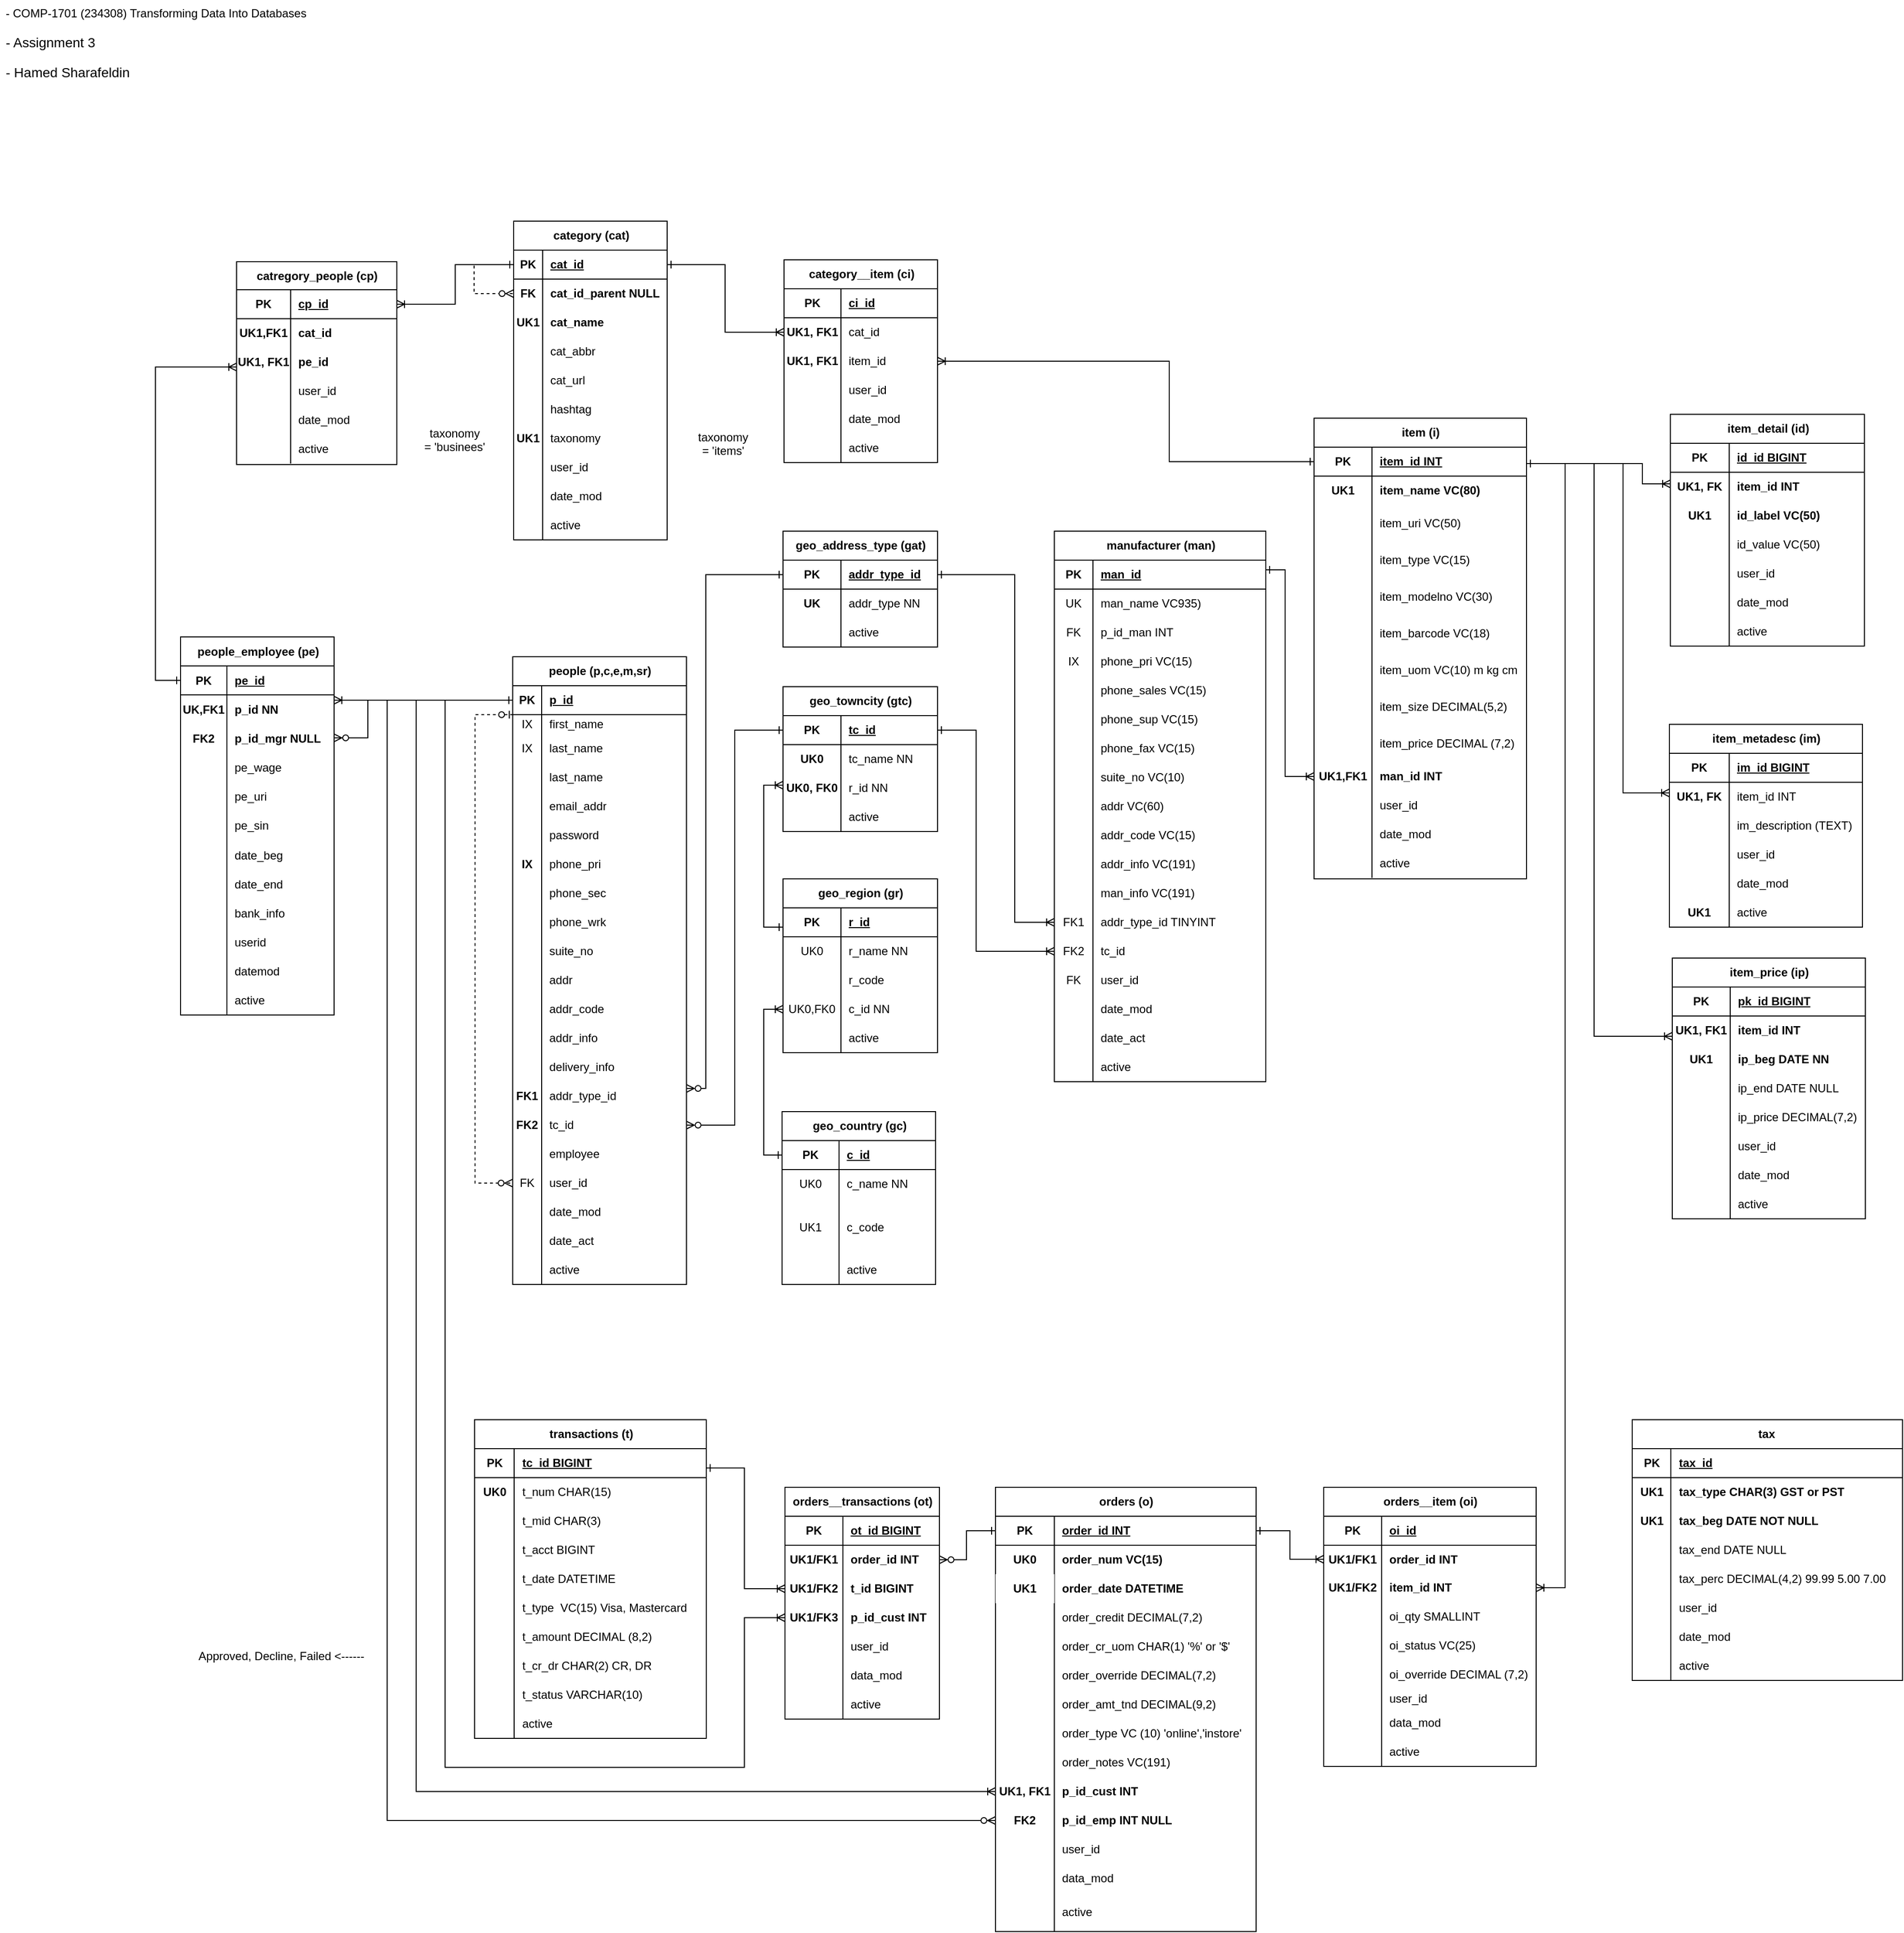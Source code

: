 <mxfile version="20.8.10" type="device"><diagram id="R2lEEEUBdFMjLlhIrx00" name="Page-1"><mxGraphModel dx="668" dy="391" grid="1" gridSize="10" guides="1" tooltips="1" connect="1" arrows="1" fold="1" page="1" pageScale="1" pageWidth="850" pageHeight="1100" math="0" shadow="0" extFonts="Permanent Marker^https://fonts.googleapis.com/css?family=Permanent+Marker"><root><mxCell id="0"/><mxCell id="1" parent="0"/><mxCell id="5YzI6fssp4HJmv32cO_x-1" value="item (i)" style="shape=table;startSize=30;container=1;collapsible=1;childLayout=tableLayout;fixedRows=1;rowLines=0;fontStyle=1;align=center;resizeLast=1;html=1;labelBackgroundColor=none;rounded=0;" vertex="1" parent="1"><mxGeometry x="1374" y="433" width="220" height="477" as="geometry"/></mxCell><mxCell id="5YzI6fssp4HJmv32cO_x-2" value="" style="shape=tableRow;horizontal=0;startSize=0;swimlaneHead=0;swimlaneBody=0;fillColor=none;collapsible=0;dropTarget=0;points=[[0,0.5],[1,0.5]];portConstraint=eastwest;top=0;left=0;right=0;bottom=1;labelBackgroundColor=none;rounded=0;" vertex="1" parent="5YzI6fssp4HJmv32cO_x-1"><mxGeometry y="30" width="220" height="30" as="geometry"/></mxCell><mxCell id="5YzI6fssp4HJmv32cO_x-3" value="PK" style="shape=partialRectangle;connectable=0;fillColor=none;top=0;left=0;bottom=0;right=0;fontStyle=1;overflow=hidden;whiteSpace=wrap;html=1;labelBackgroundColor=none;rounded=0;" vertex="1" parent="5YzI6fssp4HJmv32cO_x-2"><mxGeometry width="60" height="30" as="geometry"><mxRectangle width="60" height="30" as="alternateBounds"/></mxGeometry></mxCell><mxCell id="5YzI6fssp4HJmv32cO_x-4" value="item_id INT" style="shape=partialRectangle;connectable=0;fillColor=none;top=0;left=0;bottom=0;right=0;align=left;spacingLeft=6;fontStyle=5;overflow=hidden;whiteSpace=wrap;html=1;labelBackgroundColor=none;rounded=0;" vertex="1" parent="5YzI6fssp4HJmv32cO_x-2"><mxGeometry x="60" width="160" height="30" as="geometry"><mxRectangle width="160" height="30" as="alternateBounds"/></mxGeometry></mxCell><mxCell id="5YzI6fssp4HJmv32cO_x-5" value="" style="shape=tableRow;horizontal=0;startSize=0;swimlaneHead=0;swimlaneBody=0;fillColor=none;collapsible=0;dropTarget=0;points=[[0,0.5],[1,0.5]];portConstraint=eastwest;top=0;left=0;right=0;bottom=0;labelBackgroundColor=none;rounded=0;" vertex="1" parent="5YzI6fssp4HJmv32cO_x-1"><mxGeometry y="60" width="220" height="30" as="geometry"/></mxCell><mxCell id="5YzI6fssp4HJmv32cO_x-6" value="&lt;b&gt;UK1&lt;/b&gt;" style="shape=partialRectangle;connectable=0;fillColor=none;top=0;left=0;bottom=0;right=0;editable=1;overflow=hidden;whiteSpace=wrap;html=1;labelBackgroundColor=none;rounded=0;" vertex="1" parent="5YzI6fssp4HJmv32cO_x-5"><mxGeometry width="60" height="30" as="geometry"><mxRectangle width="60" height="30" as="alternateBounds"/></mxGeometry></mxCell><mxCell id="5YzI6fssp4HJmv32cO_x-7" value="&lt;b&gt;item_name VC(80)&lt;/b&gt;" style="shape=partialRectangle;connectable=0;fillColor=none;top=0;left=0;bottom=0;right=0;align=left;spacingLeft=6;overflow=hidden;whiteSpace=wrap;html=1;labelBackgroundColor=none;rounded=0;" vertex="1" parent="5YzI6fssp4HJmv32cO_x-5"><mxGeometry x="60" width="160" height="30" as="geometry"><mxRectangle width="160" height="30" as="alternateBounds"/></mxGeometry></mxCell><mxCell id="5YzI6fssp4HJmv32cO_x-8" value="" style="shape=tableRow;horizontal=0;startSize=0;swimlaneHead=0;swimlaneBody=0;fillColor=none;collapsible=0;dropTarget=0;points=[[0,0.5],[1,0.5]];portConstraint=eastwest;top=0;left=0;right=0;bottom=0;labelBackgroundColor=none;rounded=0;" vertex="1" parent="5YzI6fssp4HJmv32cO_x-1"><mxGeometry y="90" width="220" height="38" as="geometry"/></mxCell><mxCell id="5YzI6fssp4HJmv32cO_x-9" value="" style="shape=partialRectangle;connectable=0;fillColor=none;top=0;left=0;bottom=0;right=0;editable=1;overflow=hidden;whiteSpace=wrap;html=1;labelBackgroundColor=none;rounded=0;" vertex="1" parent="5YzI6fssp4HJmv32cO_x-8"><mxGeometry width="60" height="38" as="geometry"><mxRectangle width="60" height="38" as="alternateBounds"/></mxGeometry></mxCell><mxCell id="5YzI6fssp4HJmv32cO_x-10" value="item_uri VC(50)" style="shape=partialRectangle;connectable=0;fillColor=none;top=0;left=0;bottom=0;right=0;align=left;spacingLeft=6;overflow=hidden;whiteSpace=wrap;html=1;labelBackgroundColor=none;rounded=0;" vertex="1" parent="5YzI6fssp4HJmv32cO_x-8"><mxGeometry x="60" width="160" height="38" as="geometry"><mxRectangle width="160" height="38" as="alternateBounds"/></mxGeometry></mxCell><mxCell id="5YzI6fssp4HJmv32cO_x-11" value="" style="shape=tableRow;horizontal=0;startSize=0;swimlaneHead=0;swimlaneBody=0;fillColor=none;collapsible=0;dropTarget=0;points=[[0,0.5],[1,0.5]];portConstraint=eastwest;top=0;left=0;right=0;bottom=0;labelBackgroundColor=none;rounded=0;" vertex="1" parent="5YzI6fssp4HJmv32cO_x-1"><mxGeometry y="128" width="220" height="38" as="geometry"/></mxCell><mxCell id="5YzI6fssp4HJmv32cO_x-12" value="" style="shape=partialRectangle;connectable=0;fillColor=none;top=0;left=0;bottom=0;right=0;editable=1;overflow=hidden;whiteSpace=wrap;html=1;labelBackgroundColor=none;rounded=0;" vertex="1" parent="5YzI6fssp4HJmv32cO_x-11"><mxGeometry width="60" height="38" as="geometry"><mxRectangle width="60" height="38" as="alternateBounds"/></mxGeometry></mxCell><mxCell id="5YzI6fssp4HJmv32cO_x-13" value="item_type VC(15)" style="shape=partialRectangle;connectable=0;fillColor=none;top=0;left=0;bottom=0;right=0;align=left;spacingLeft=6;overflow=hidden;whiteSpace=wrap;html=1;labelBackgroundColor=none;rounded=0;" vertex="1" parent="5YzI6fssp4HJmv32cO_x-11"><mxGeometry x="60" width="160" height="38" as="geometry"><mxRectangle width="160" height="38" as="alternateBounds"/></mxGeometry></mxCell><mxCell id="5YzI6fssp4HJmv32cO_x-14" value="" style="shape=tableRow;horizontal=0;startSize=0;swimlaneHead=0;swimlaneBody=0;fillColor=none;collapsible=0;dropTarget=0;points=[[0,0.5],[1,0.5]];portConstraint=eastwest;top=0;left=0;right=0;bottom=0;labelBackgroundColor=none;rounded=0;" vertex="1" parent="5YzI6fssp4HJmv32cO_x-1"><mxGeometry y="166" width="220" height="38" as="geometry"/></mxCell><mxCell id="5YzI6fssp4HJmv32cO_x-15" value="" style="shape=partialRectangle;connectable=0;fillColor=none;top=0;left=0;bottom=0;right=0;editable=1;overflow=hidden;whiteSpace=wrap;html=1;labelBackgroundColor=none;rounded=0;" vertex="1" parent="5YzI6fssp4HJmv32cO_x-14"><mxGeometry width="60" height="38" as="geometry"><mxRectangle width="60" height="38" as="alternateBounds"/></mxGeometry></mxCell><mxCell id="5YzI6fssp4HJmv32cO_x-16" value="item_modelno VC(30)" style="shape=partialRectangle;connectable=0;fillColor=none;top=0;left=0;bottom=0;right=0;align=left;spacingLeft=6;overflow=hidden;whiteSpace=wrap;html=1;labelBackgroundColor=none;rounded=0;" vertex="1" parent="5YzI6fssp4HJmv32cO_x-14"><mxGeometry x="60" width="160" height="38" as="geometry"><mxRectangle width="160" height="38" as="alternateBounds"/></mxGeometry></mxCell><mxCell id="5YzI6fssp4HJmv32cO_x-17" value="" style="shape=tableRow;horizontal=0;startSize=0;swimlaneHead=0;swimlaneBody=0;fillColor=none;collapsible=0;dropTarget=0;points=[[0,0.5],[1,0.5]];portConstraint=eastwest;top=0;left=0;right=0;bottom=0;labelBackgroundColor=none;rounded=0;" vertex="1" parent="5YzI6fssp4HJmv32cO_x-1"><mxGeometry y="204" width="220" height="38" as="geometry"/></mxCell><mxCell id="5YzI6fssp4HJmv32cO_x-18" value="" style="shape=partialRectangle;connectable=0;fillColor=none;top=0;left=0;bottom=0;right=0;editable=1;overflow=hidden;whiteSpace=wrap;html=1;labelBackgroundColor=none;rounded=0;" vertex="1" parent="5YzI6fssp4HJmv32cO_x-17"><mxGeometry width="60" height="38" as="geometry"><mxRectangle width="60" height="38" as="alternateBounds"/></mxGeometry></mxCell><mxCell id="5YzI6fssp4HJmv32cO_x-19" value="item_barcode VC(18)" style="shape=partialRectangle;connectable=0;fillColor=none;top=0;left=0;bottom=0;right=0;align=left;spacingLeft=6;overflow=hidden;whiteSpace=wrap;html=1;labelBackgroundColor=none;rounded=0;" vertex="1" parent="5YzI6fssp4HJmv32cO_x-17"><mxGeometry x="60" width="160" height="38" as="geometry"><mxRectangle width="160" height="38" as="alternateBounds"/></mxGeometry></mxCell><mxCell id="5YzI6fssp4HJmv32cO_x-20" value="" style="shape=tableRow;horizontal=0;startSize=0;swimlaneHead=0;swimlaneBody=0;fillColor=none;collapsible=0;dropTarget=0;points=[[0,0.5],[1,0.5]];portConstraint=eastwest;top=0;left=0;right=0;bottom=0;labelBackgroundColor=none;rounded=0;" vertex="1" parent="5YzI6fssp4HJmv32cO_x-1"><mxGeometry y="242" width="220" height="38" as="geometry"/></mxCell><mxCell id="5YzI6fssp4HJmv32cO_x-21" value="" style="shape=partialRectangle;connectable=0;fillColor=none;top=0;left=0;bottom=0;right=0;editable=1;overflow=hidden;whiteSpace=wrap;html=1;labelBackgroundColor=none;rounded=0;" vertex="1" parent="5YzI6fssp4HJmv32cO_x-20"><mxGeometry width="60" height="38" as="geometry"><mxRectangle width="60" height="38" as="alternateBounds"/></mxGeometry></mxCell><mxCell id="5YzI6fssp4HJmv32cO_x-22" value="item_uom VC(10) m kg cm" style="shape=partialRectangle;connectable=0;fillColor=none;top=0;left=0;bottom=0;right=0;align=left;spacingLeft=6;overflow=hidden;whiteSpace=wrap;html=1;labelBackgroundColor=none;rounded=0;" vertex="1" parent="5YzI6fssp4HJmv32cO_x-20"><mxGeometry x="60" width="160" height="38" as="geometry"><mxRectangle width="160" height="38" as="alternateBounds"/></mxGeometry></mxCell><mxCell id="5YzI6fssp4HJmv32cO_x-23" value="" style="shape=tableRow;horizontal=0;startSize=0;swimlaneHead=0;swimlaneBody=0;fillColor=none;collapsible=0;dropTarget=0;points=[[0,0.5],[1,0.5]];portConstraint=eastwest;top=0;left=0;right=0;bottom=0;labelBackgroundColor=none;rounded=0;" vertex="1" parent="5YzI6fssp4HJmv32cO_x-1"><mxGeometry y="280" width="220" height="38" as="geometry"/></mxCell><mxCell id="5YzI6fssp4HJmv32cO_x-24" value="" style="shape=partialRectangle;connectable=0;fillColor=none;top=0;left=0;bottom=0;right=0;editable=1;overflow=hidden;whiteSpace=wrap;html=1;labelBackgroundColor=none;rounded=0;" vertex="1" parent="5YzI6fssp4HJmv32cO_x-23"><mxGeometry width="60" height="38" as="geometry"><mxRectangle width="60" height="38" as="alternateBounds"/></mxGeometry></mxCell><mxCell id="5YzI6fssp4HJmv32cO_x-25" value="item_size DECIMAL(5,2)" style="shape=partialRectangle;connectable=0;fillColor=none;top=0;left=0;bottom=0;right=0;align=left;spacingLeft=6;overflow=hidden;whiteSpace=wrap;html=1;labelBackgroundColor=none;rounded=0;" vertex="1" parent="5YzI6fssp4HJmv32cO_x-23"><mxGeometry x="60" width="160" height="38" as="geometry"><mxRectangle width="160" height="38" as="alternateBounds"/></mxGeometry></mxCell><mxCell id="5YzI6fssp4HJmv32cO_x-26" value="" style="shape=tableRow;horizontal=0;startSize=0;swimlaneHead=0;swimlaneBody=0;fillColor=none;collapsible=0;dropTarget=0;points=[[0,0.5],[1,0.5]];portConstraint=eastwest;top=0;left=0;right=0;bottom=0;labelBackgroundColor=none;rounded=0;" vertex="1" parent="5YzI6fssp4HJmv32cO_x-1"><mxGeometry y="318" width="220" height="38" as="geometry"/></mxCell><mxCell id="5YzI6fssp4HJmv32cO_x-27" value="" style="shape=partialRectangle;connectable=0;fillColor=none;top=0;left=0;bottom=0;right=0;editable=1;overflow=hidden;whiteSpace=wrap;html=1;labelBackgroundColor=none;rounded=0;" vertex="1" parent="5YzI6fssp4HJmv32cO_x-26"><mxGeometry width="60" height="38" as="geometry"><mxRectangle width="60" height="38" as="alternateBounds"/></mxGeometry></mxCell><mxCell id="5YzI6fssp4HJmv32cO_x-28" value="item_price DECIMAL (7,2)" style="shape=partialRectangle;connectable=0;fillColor=none;top=0;left=0;bottom=0;right=0;align=left;spacingLeft=6;overflow=hidden;whiteSpace=wrap;html=1;labelBackgroundColor=none;rounded=0;" vertex="1" parent="5YzI6fssp4HJmv32cO_x-26"><mxGeometry x="60" width="160" height="38" as="geometry"><mxRectangle width="160" height="38" as="alternateBounds"/></mxGeometry></mxCell><mxCell id="5YzI6fssp4HJmv32cO_x-29" value="" style="shape=tableRow;horizontal=0;startSize=0;swimlaneHead=0;swimlaneBody=0;fillColor=none;collapsible=0;dropTarget=0;points=[[0,0.5],[1,0.5]];portConstraint=eastwest;top=0;left=0;right=0;bottom=0;labelBackgroundColor=none;rounded=0;" vertex="1" parent="5YzI6fssp4HJmv32cO_x-1"><mxGeometry y="356" width="220" height="30" as="geometry"/></mxCell><mxCell id="5YzI6fssp4HJmv32cO_x-30" value="&lt;b&gt;UK1,FK1&lt;/b&gt;" style="shape=partialRectangle;connectable=0;fillColor=none;top=0;left=0;bottom=0;right=0;editable=1;overflow=hidden;whiteSpace=wrap;html=1;labelBackgroundColor=none;rounded=0;" vertex="1" parent="5YzI6fssp4HJmv32cO_x-29"><mxGeometry width="60" height="30" as="geometry"><mxRectangle width="60" height="30" as="alternateBounds"/></mxGeometry></mxCell><mxCell id="5YzI6fssp4HJmv32cO_x-31" value="&lt;b&gt;man_id INT&lt;/b&gt;" style="shape=partialRectangle;connectable=0;fillColor=none;top=0;left=0;bottom=0;right=0;align=left;spacingLeft=6;overflow=hidden;whiteSpace=wrap;html=1;labelBackgroundColor=none;rounded=0;" vertex="1" parent="5YzI6fssp4HJmv32cO_x-29"><mxGeometry x="60" width="160" height="30" as="geometry"><mxRectangle width="160" height="30" as="alternateBounds"/></mxGeometry></mxCell><mxCell id="5YzI6fssp4HJmv32cO_x-32" value="" style="shape=tableRow;horizontal=0;startSize=0;swimlaneHead=0;swimlaneBody=0;fillColor=none;collapsible=0;dropTarget=0;points=[[0,0.5],[1,0.5]];portConstraint=eastwest;top=0;left=0;right=0;bottom=0;labelBackgroundColor=none;rounded=0;" vertex="1" parent="5YzI6fssp4HJmv32cO_x-1"><mxGeometry y="386" width="220" height="30" as="geometry"/></mxCell><mxCell id="5YzI6fssp4HJmv32cO_x-33" value="" style="shape=partialRectangle;connectable=0;fillColor=none;top=0;left=0;bottom=0;right=0;editable=1;overflow=hidden;whiteSpace=wrap;html=1;labelBackgroundColor=none;rounded=0;" vertex="1" parent="5YzI6fssp4HJmv32cO_x-32"><mxGeometry width="60" height="30" as="geometry"><mxRectangle width="60" height="30" as="alternateBounds"/></mxGeometry></mxCell><mxCell id="5YzI6fssp4HJmv32cO_x-34" value="user_id" style="shape=partialRectangle;connectable=0;fillColor=none;top=0;left=0;bottom=0;right=0;align=left;spacingLeft=6;overflow=hidden;whiteSpace=wrap;html=1;labelBackgroundColor=none;rounded=0;" vertex="1" parent="5YzI6fssp4HJmv32cO_x-32"><mxGeometry x="60" width="160" height="30" as="geometry"><mxRectangle width="160" height="30" as="alternateBounds"/></mxGeometry></mxCell><mxCell id="5YzI6fssp4HJmv32cO_x-35" value="" style="shape=tableRow;horizontal=0;startSize=0;swimlaneHead=0;swimlaneBody=0;fillColor=none;collapsible=0;dropTarget=0;points=[[0,0.5],[1,0.5]];portConstraint=eastwest;top=0;left=0;right=0;bottom=0;labelBackgroundColor=none;rounded=0;" vertex="1" parent="5YzI6fssp4HJmv32cO_x-1"><mxGeometry y="416" width="220" height="30" as="geometry"/></mxCell><mxCell id="5YzI6fssp4HJmv32cO_x-36" value="" style="shape=partialRectangle;connectable=0;fillColor=none;top=0;left=0;bottom=0;right=0;editable=1;overflow=hidden;whiteSpace=wrap;html=1;labelBackgroundColor=none;rounded=0;" vertex="1" parent="5YzI6fssp4HJmv32cO_x-35"><mxGeometry width="60" height="30" as="geometry"><mxRectangle width="60" height="30" as="alternateBounds"/></mxGeometry></mxCell><mxCell id="5YzI6fssp4HJmv32cO_x-37" value="date_mod" style="shape=partialRectangle;connectable=0;fillColor=none;top=0;left=0;bottom=0;right=0;align=left;spacingLeft=6;overflow=hidden;whiteSpace=wrap;html=1;labelBackgroundColor=none;rounded=0;" vertex="1" parent="5YzI6fssp4HJmv32cO_x-35"><mxGeometry x="60" width="160" height="30" as="geometry"><mxRectangle width="160" height="30" as="alternateBounds"/></mxGeometry></mxCell><mxCell id="5YzI6fssp4HJmv32cO_x-38" value="" style="shape=tableRow;horizontal=0;startSize=0;swimlaneHead=0;swimlaneBody=0;fillColor=none;collapsible=0;dropTarget=0;points=[[0,0.5],[1,0.5]];portConstraint=eastwest;top=0;left=0;right=0;bottom=0;labelBackgroundColor=none;rounded=0;" vertex="1" parent="5YzI6fssp4HJmv32cO_x-1"><mxGeometry y="446" width="220" height="30" as="geometry"/></mxCell><mxCell id="5YzI6fssp4HJmv32cO_x-39" value="" style="shape=partialRectangle;connectable=0;fillColor=none;top=0;left=0;bottom=0;right=0;editable=1;overflow=hidden;whiteSpace=wrap;html=1;labelBackgroundColor=none;rounded=0;" vertex="1" parent="5YzI6fssp4HJmv32cO_x-38"><mxGeometry width="60" height="30" as="geometry"><mxRectangle width="60" height="30" as="alternateBounds"/></mxGeometry></mxCell><mxCell id="5YzI6fssp4HJmv32cO_x-40" value="active" style="shape=partialRectangle;connectable=0;fillColor=none;top=0;left=0;bottom=0;right=0;align=left;spacingLeft=6;overflow=hidden;whiteSpace=wrap;html=1;labelBackgroundColor=none;rounded=0;" vertex="1" parent="5YzI6fssp4HJmv32cO_x-38"><mxGeometry x="60" width="160" height="30" as="geometry"><mxRectangle width="160" height="30" as="alternateBounds"/></mxGeometry></mxCell><mxCell id="5YzI6fssp4HJmv32cO_x-41" value="manufacturer (man)" style="shape=table;startSize=30;container=1;collapsible=1;childLayout=tableLayout;fixedRows=1;rowLines=0;fontStyle=1;align=center;resizeLast=1;html=1;labelBackgroundColor=none;rounded=0;" vertex="1" parent="1"><mxGeometry x="1105" y="550" width="219" height="570" as="geometry"/></mxCell><mxCell id="5YzI6fssp4HJmv32cO_x-42" value="" style="shape=tableRow;horizontal=0;startSize=0;swimlaneHead=0;swimlaneBody=0;fillColor=none;collapsible=0;dropTarget=0;points=[[0,0.5],[1,0.5]];portConstraint=eastwest;top=0;left=0;right=0;bottom=1;labelBackgroundColor=none;rounded=0;" vertex="1" parent="5YzI6fssp4HJmv32cO_x-41"><mxGeometry y="30" width="219" height="30" as="geometry"/></mxCell><mxCell id="5YzI6fssp4HJmv32cO_x-43" value="PK" style="shape=partialRectangle;connectable=0;fillColor=none;top=0;left=0;bottom=0;right=0;fontStyle=1;overflow=hidden;whiteSpace=wrap;html=1;labelBackgroundColor=none;rounded=0;" vertex="1" parent="5YzI6fssp4HJmv32cO_x-42"><mxGeometry width="40.0" height="30" as="geometry"><mxRectangle width="40.0" height="30" as="alternateBounds"/></mxGeometry></mxCell><mxCell id="5YzI6fssp4HJmv32cO_x-44" value="man_id" style="shape=partialRectangle;connectable=0;fillColor=none;top=0;left=0;bottom=0;right=0;align=left;spacingLeft=6;fontStyle=5;overflow=hidden;whiteSpace=wrap;html=1;labelBackgroundColor=none;rounded=0;" vertex="1" parent="5YzI6fssp4HJmv32cO_x-42"><mxGeometry x="40.0" width="179.0" height="30" as="geometry"><mxRectangle width="179.0" height="30" as="alternateBounds"/></mxGeometry></mxCell><mxCell id="5YzI6fssp4HJmv32cO_x-45" value="" style="shape=tableRow;horizontal=0;startSize=0;swimlaneHead=0;swimlaneBody=0;fillColor=none;collapsible=0;dropTarget=0;points=[[0,0.5],[1,0.5]];portConstraint=eastwest;top=0;left=0;right=0;bottom=0;labelBackgroundColor=none;rounded=0;" vertex="1" parent="5YzI6fssp4HJmv32cO_x-41"><mxGeometry y="60" width="219" height="30" as="geometry"/></mxCell><mxCell id="5YzI6fssp4HJmv32cO_x-46" value="UK" style="shape=partialRectangle;connectable=0;fillColor=none;top=0;left=0;bottom=0;right=0;editable=1;overflow=hidden;whiteSpace=wrap;html=1;labelBackgroundColor=none;rounded=0;" vertex="1" parent="5YzI6fssp4HJmv32cO_x-45"><mxGeometry width="40.0" height="30" as="geometry"><mxRectangle width="40.0" height="30" as="alternateBounds"/></mxGeometry></mxCell><mxCell id="5YzI6fssp4HJmv32cO_x-47" value="man_name VC935)" style="shape=partialRectangle;connectable=0;fillColor=none;top=0;left=0;bottom=0;right=0;align=left;spacingLeft=6;overflow=hidden;whiteSpace=wrap;html=1;labelBackgroundColor=none;rounded=0;" vertex="1" parent="5YzI6fssp4HJmv32cO_x-45"><mxGeometry x="40.0" width="179.0" height="30" as="geometry"><mxRectangle width="179.0" height="30" as="alternateBounds"/></mxGeometry></mxCell><mxCell id="5YzI6fssp4HJmv32cO_x-48" value="" style="shape=tableRow;horizontal=0;startSize=0;swimlaneHead=0;swimlaneBody=0;fillColor=none;collapsible=0;dropTarget=0;points=[[0,0.5],[1,0.5]];portConstraint=eastwest;top=0;left=0;right=0;bottom=0;labelBackgroundColor=none;rounded=0;" vertex="1" parent="5YzI6fssp4HJmv32cO_x-41"><mxGeometry y="90" width="219" height="30" as="geometry"/></mxCell><mxCell id="5YzI6fssp4HJmv32cO_x-49" value="FK" style="shape=partialRectangle;connectable=0;fillColor=none;top=0;left=0;bottom=0;right=0;editable=1;overflow=hidden;whiteSpace=wrap;html=1;labelBackgroundColor=none;rounded=0;" vertex="1" parent="5YzI6fssp4HJmv32cO_x-48"><mxGeometry width="40.0" height="30" as="geometry"><mxRectangle width="40.0" height="30" as="alternateBounds"/></mxGeometry></mxCell><mxCell id="5YzI6fssp4HJmv32cO_x-50" value="p_id_man INT" style="shape=partialRectangle;connectable=0;fillColor=none;top=0;left=0;bottom=0;right=0;align=left;spacingLeft=6;overflow=hidden;whiteSpace=wrap;html=1;labelBackgroundColor=none;rounded=0;" vertex="1" parent="5YzI6fssp4HJmv32cO_x-48"><mxGeometry x="40.0" width="179.0" height="30" as="geometry"><mxRectangle width="179.0" height="30" as="alternateBounds"/></mxGeometry></mxCell><mxCell id="5YzI6fssp4HJmv32cO_x-51" value="" style="shape=tableRow;horizontal=0;startSize=0;swimlaneHead=0;swimlaneBody=0;fillColor=none;collapsible=0;dropTarget=0;points=[[0,0.5],[1,0.5]];portConstraint=eastwest;top=0;left=0;right=0;bottom=0;labelBackgroundColor=none;rounded=0;" vertex="1" parent="5YzI6fssp4HJmv32cO_x-41"><mxGeometry y="120" width="219" height="30" as="geometry"/></mxCell><mxCell id="5YzI6fssp4HJmv32cO_x-52" value="IX" style="shape=partialRectangle;connectable=0;fillColor=none;top=0;left=0;bottom=0;right=0;editable=1;overflow=hidden;whiteSpace=wrap;html=1;labelBackgroundColor=none;rounded=0;" vertex="1" parent="5YzI6fssp4HJmv32cO_x-51"><mxGeometry width="40.0" height="30" as="geometry"><mxRectangle width="40.0" height="30" as="alternateBounds"/></mxGeometry></mxCell><mxCell id="5YzI6fssp4HJmv32cO_x-53" value="phone_pri VC(15)" style="shape=partialRectangle;connectable=0;fillColor=none;top=0;left=0;bottom=0;right=0;align=left;spacingLeft=6;overflow=hidden;whiteSpace=wrap;html=1;labelBackgroundColor=none;rounded=0;" vertex="1" parent="5YzI6fssp4HJmv32cO_x-51"><mxGeometry x="40.0" width="179.0" height="30" as="geometry"><mxRectangle width="179.0" height="30" as="alternateBounds"/></mxGeometry></mxCell><mxCell id="5YzI6fssp4HJmv32cO_x-54" value="" style="shape=tableRow;horizontal=0;startSize=0;swimlaneHead=0;swimlaneBody=0;fillColor=none;collapsible=0;dropTarget=0;points=[[0,0.5],[1,0.5]];portConstraint=eastwest;top=0;left=0;right=0;bottom=0;labelBackgroundColor=none;rounded=0;" vertex="1" parent="5YzI6fssp4HJmv32cO_x-41"><mxGeometry y="150" width="219" height="30" as="geometry"/></mxCell><mxCell id="5YzI6fssp4HJmv32cO_x-55" value="" style="shape=partialRectangle;connectable=0;fillColor=none;top=0;left=0;bottom=0;right=0;editable=1;overflow=hidden;whiteSpace=wrap;html=1;labelBackgroundColor=none;rounded=0;" vertex="1" parent="5YzI6fssp4HJmv32cO_x-54"><mxGeometry width="40.0" height="30" as="geometry"><mxRectangle width="40.0" height="30" as="alternateBounds"/></mxGeometry></mxCell><mxCell id="5YzI6fssp4HJmv32cO_x-56" value="phone_sales VC(15)" style="shape=partialRectangle;connectable=0;fillColor=none;top=0;left=0;bottom=0;right=0;align=left;spacingLeft=6;overflow=hidden;whiteSpace=wrap;html=1;labelBackgroundColor=none;rounded=0;" vertex="1" parent="5YzI6fssp4HJmv32cO_x-54"><mxGeometry x="40.0" width="179.0" height="30" as="geometry"><mxRectangle width="179.0" height="30" as="alternateBounds"/></mxGeometry></mxCell><mxCell id="5YzI6fssp4HJmv32cO_x-57" value="" style="shape=tableRow;horizontal=0;startSize=0;swimlaneHead=0;swimlaneBody=0;fillColor=none;collapsible=0;dropTarget=0;points=[[0,0.5],[1,0.5]];portConstraint=eastwest;top=0;left=0;right=0;bottom=0;labelBackgroundColor=none;rounded=0;" vertex="1" parent="5YzI6fssp4HJmv32cO_x-41"><mxGeometry y="180" width="219" height="30" as="geometry"/></mxCell><mxCell id="5YzI6fssp4HJmv32cO_x-58" value="" style="shape=partialRectangle;connectable=0;fillColor=none;top=0;left=0;bottom=0;right=0;editable=1;overflow=hidden;whiteSpace=wrap;html=1;labelBackgroundColor=none;rounded=0;" vertex="1" parent="5YzI6fssp4HJmv32cO_x-57"><mxGeometry width="40.0" height="30" as="geometry"><mxRectangle width="40.0" height="30" as="alternateBounds"/></mxGeometry></mxCell><mxCell id="5YzI6fssp4HJmv32cO_x-59" value="phone_sup VC(15)" style="shape=partialRectangle;connectable=0;fillColor=none;top=0;left=0;bottom=0;right=0;align=left;spacingLeft=6;overflow=hidden;whiteSpace=wrap;html=1;labelBackgroundColor=none;rounded=0;" vertex="1" parent="5YzI6fssp4HJmv32cO_x-57"><mxGeometry x="40.0" width="179.0" height="30" as="geometry"><mxRectangle width="179.0" height="30" as="alternateBounds"/></mxGeometry></mxCell><mxCell id="5YzI6fssp4HJmv32cO_x-60" value="" style="shape=tableRow;horizontal=0;startSize=0;swimlaneHead=0;swimlaneBody=0;fillColor=none;collapsible=0;dropTarget=0;points=[[0,0.5],[1,0.5]];portConstraint=eastwest;top=0;left=0;right=0;bottom=0;labelBackgroundColor=none;rounded=0;" vertex="1" parent="5YzI6fssp4HJmv32cO_x-41"><mxGeometry y="210" width="219" height="30" as="geometry"/></mxCell><mxCell id="5YzI6fssp4HJmv32cO_x-61" value="" style="shape=partialRectangle;connectable=0;fillColor=none;top=0;left=0;bottom=0;right=0;editable=1;overflow=hidden;whiteSpace=wrap;html=1;labelBackgroundColor=none;rounded=0;" vertex="1" parent="5YzI6fssp4HJmv32cO_x-60"><mxGeometry width="40.0" height="30" as="geometry"><mxRectangle width="40.0" height="30" as="alternateBounds"/></mxGeometry></mxCell><mxCell id="5YzI6fssp4HJmv32cO_x-62" value="phone_fax VC(15)" style="shape=partialRectangle;connectable=0;fillColor=none;top=0;left=0;bottom=0;right=0;align=left;spacingLeft=6;overflow=hidden;whiteSpace=wrap;html=1;labelBackgroundColor=none;rounded=0;" vertex="1" parent="5YzI6fssp4HJmv32cO_x-60"><mxGeometry x="40.0" width="179.0" height="30" as="geometry"><mxRectangle width="179.0" height="30" as="alternateBounds"/></mxGeometry></mxCell><mxCell id="5YzI6fssp4HJmv32cO_x-63" value="" style="shape=tableRow;horizontal=0;startSize=0;swimlaneHead=0;swimlaneBody=0;fillColor=none;collapsible=0;dropTarget=0;points=[[0,0.5],[1,0.5]];portConstraint=eastwest;top=0;left=0;right=0;bottom=0;labelBackgroundColor=none;rounded=0;" vertex="1" parent="5YzI6fssp4HJmv32cO_x-41"><mxGeometry y="240" width="219" height="30" as="geometry"/></mxCell><mxCell id="5YzI6fssp4HJmv32cO_x-64" value="" style="shape=partialRectangle;connectable=0;fillColor=none;top=0;left=0;bottom=0;right=0;editable=1;overflow=hidden;whiteSpace=wrap;html=1;labelBackgroundColor=none;rounded=0;" vertex="1" parent="5YzI6fssp4HJmv32cO_x-63"><mxGeometry width="40.0" height="30" as="geometry"><mxRectangle width="40.0" height="30" as="alternateBounds"/></mxGeometry></mxCell><mxCell id="5YzI6fssp4HJmv32cO_x-65" value="suite_no VC(10)" style="shape=partialRectangle;connectable=0;fillColor=none;top=0;left=0;bottom=0;right=0;align=left;spacingLeft=6;overflow=hidden;whiteSpace=wrap;html=1;labelBackgroundColor=none;rounded=0;" vertex="1" parent="5YzI6fssp4HJmv32cO_x-63"><mxGeometry x="40.0" width="179.0" height="30" as="geometry"><mxRectangle width="179.0" height="30" as="alternateBounds"/></mxGeometry></mxCell><mxCell id="5YzI6fssp4HJmv32cO_x-66" value="" style="shape=tableRow;horizontal=0;startSize=0;swimlaneHead=0;swimlaneBody=0;fillColor=none;collapsible=0;dropTarget=0;points=[[0,0.5],[1,0.5]];portConstraint=eastwest;top=0;left=0;right=0;bottom=0;labelBackgroundColor=none;rounded=0;" vertex="1" parent="5YzI6fssp4HJmv32cO_x-41"><mxGeometry y="270" width="219" height="30" as="geometry"/></mxCell><mxCell id="5YzI6fssp4HJmv32cO_x-67" value="" style="shape=partialRectangle;connectable=0;fillColor=none;top=0;left=0;bottom=0;right=0;editable=1;overflow=hidden;whiteSpace=wrap;html=1;labelBackgroundColor=none;rounded=0;" vertex="1" parent="5YzI6fssp4HJmv32cO_x-66"><mxGeometry width="40.0" height="30" as="geometry"><mxRectangle width="40.0" height="30" as="alternateBounds"/></mxGeometry></mxCell><mxCell id="5YzI6fssp4HJmv32cO_x-68" value="addr VC(60)" style="shape=partialRectangle;connectable=0;fillColor=none;top=0;left=0;bottom=0;right=0;align=left;spacingLeft=6;overflow=hidden;whiteSpace=wrap;html=1;labelBackgroundColor=none;rounded=0;" vertex="1" parent="5YzI6fssp4HJmv32cO_x-66"><mxGeometry x="40.0" width="179.0" height="30" as="geometry"><mxRectangle width="179.0" height="30" as="alternateBounds"/></mxGeometry></mxCell><mxCell id="5YzI6fssp4HJmv32cO_x-69" value="" style="shape=tableRow;horizontal=0;startSize=0;swimlaneHead=0;swimlaneBody=0;fillColor=none;collapsible=0;dropTarget=0;points=[[0,0.5],[1,0.5]];portConstraint=eastwest;top=0;left=0;right=0;bottom=0;labelBackgroundColor=none;rounded=0;" vertex="1" parent="5YzI6fssp4HJmv32cO_x-41"><mxGeometry y="300" width="219" height="30" as="geometry"/></mxCell><mxCell id="5YzI6fssp4HJmv32cO_x-70" value="" style="shape=partialRectangle;connectable=0;fillColor=none;top=0;left=0;bottom=0;right=0;editable=1;overflow=hidden;whiteSpace=wrap;html=1;labelBackgroundColor=none;rounded=0;" vertex="1" parent="5YzI6fssp4HJmv32cO_x-69"><mxGeometry width="40.0" height="30" as="geometry"><mxRectangle width="40.0" height="30" as="alternateBounds"/></mxGeometry></mxCell><mxCell id="5YzI6fssp4HJmv32cO_x-71" value="addr_code VC(15)" style="shape=partialRectangle;connectable=0;fillColor=none;top=0;left=0;bottom=0;right=0;align=left;spacingLeft=6;overflow=hidden;whiteSpace=wrap;html=1;labelBackgroundColor=none;rounded=0;" vertex="1" parent="5YzI6fssp4HJmv32cO_x-69"><mxGeometry x="40.0" width="179.0" height="30" as="geometry"><mxRectangle width="179.0" height="30" as="alternateBounds"/></mxGeometry></mxCell><mxCell id="5YzI6fssp4HJmv32cO_x-72" value="" style="shape=tableRow;horizontal=0;startSize=0;swimlaneHead=0;swimlaneBody=0;fillColor=none;collapsible=0;dropTarget=0;points=[[0,0.5],[1,0.5]];portConstraint=eastwest;top=0;left=0;right=0;bottom=0;labelBackgroundColor=none;rounded=0;" vertex="1" parent="5YzI6fssp4HJmv32cO_x-41"><mxGeometry y="330" width="219" height="30" as="geometry"/></mxCell><mxCell id="5YzI6fssp4HJmv32cO_x-73" value="" style="shape=partialRectangle;connectable=0;fillColor=none;top=0;left=0;bottom=0;right=0;editable=1;overflow=hidden;whiteSpace=wrap;html=1;labelBackgroundColor=none;rounded=0;" vertex="1" parent="5YzI6fssp4HJmv32cO_x-72"><mxGeometry width="40.0" height="30" as="geometry"><mxRectangle width="40.0" height="30" as="alternateBounds"/></mxGeometry></mxCell><mxCell id="5YzI6fssp4HJmv32cO_x-74" value="addr_info VC(191)" style="shape=partialRectangle;connectable=0;fillColor=none;top=0;left=0;bottom=0;right=0;align=left;spacingLeft=6;overflow=hidden;whiteSpace=wrap;html=1;labelBackgroundColor=none;rounded=0;" vertex="1" parent="5YzI6fssp4HJmv32cO_x-72"><mxGeometry x="40.0" width="179.0" height="30" as="geometry"><mxRectangle width="179.0" height="30" as="alternateBounds"/></mxGeometry></mxCell><mxCell id="5YzI6fssp4HJmv32cO_x-75" value="" style="shape=tableRow;horizontal=0;startSize=0;swimlaneHead=0;swimlaneBody=0;fillColor=none;collapsible=0;dropTarget=0;points=[[0,0.5],[1,0.5]];portConstraint=eastwest;top=0;left=0;right=0;bottom=0;labelBackgroundColor=none;rounded=0;" vertex="1" parent="5YzI6fssp4HJmv32cO_x-41"><mxGeometry y="360" width="219" height="30" as="geometry"/></mxCell><mxCell id="5YzI6fssp4HJmv32cO_x-76" value="" style="shape=partialRectangle;connectable=0;fillColor=none;top=0;left=0;bottom=0;right=0;editable=1;overflow=hidden;whiteSpace=wrap;html=1;labelBackgroundColor=none;rounded=0;" vertex="1" parent="5YzI6fssp4HJmv32cO_x-75"><mxGeometry width="40.0" height="30" as="geometry"><mxRectangle width="40.0" height="30" as="alternateBounds"/></mxGeometry></mxCell><mxCell id="5YzI6fssp4HJmv32cO_x-77" value="man_info VC(191)" style="shape=partialRectangle;connectable=0;fillColor=none;top=0;left=0;bottom=0;right=0;align=left;spacingLeft=6;overflow=hidden;whiteSpace=wrap;html=1;labelBackgroundColor=none;rounded=0;" vertex="1" parent="5YzI6fssp4HJmv32cO_x-75"><mxGeometry x="40.0" width="179.0" height="30" as="geometry"><mxRectangle width="179.0" height="30" as="alternateBounds"/></mxGeometry></mxCell><mxCell id="5YzI6fssp4HJmv32cO_x-78" value="" style="shape=tableRow;horizontal=0;startSize=0;swimlaneHead=0;swimlaneBody=0;fillColor=none;collapsible=0;dropTarget=0;points=[[0,0.5],[1,0.5]];portConstraint=eastwest;top=0;left=0;right=0;bottom=0;labelBackgroundColor=none;rounded=0;" vertex="1" parent="5YzI6fssp4HJmv32cO_x-41"><mxGeometry y="390" width="219" height="30" as="geometry"/></mxCell><mxCell id="5YzI6fssp4HJmv32cO_x-79" value="FK1" style="shape=partialRectangle;connectable=0;fillColor=none;top=0;left=0;bottom=0;right=0;editable=1;overflow=hidden;whiteSpace=wrap;html=1;labelBackgroundColor=none;rounded=0;" vertex="1" parent="5YzI6fssp4HJmv32cO_x-78"><mxGeometry width="40.0" height="30" as="geometry"><mxRectangle width="40.0" height="30" as="alternateBounds"/></mxGeometry></mxCell><mxCell id="5YzI6fssp4HJmv32cO_x-80" value="addr_type_id TINYINT" style="shape=partialRectangle;connectable=0;fillColor=none;top=0;left=0;bottom=0;right=0;align=left;spacingLeft=6;overflow=hidden;whiteSpace=wrap;html=1;labelBackgroundColor=none;rounded=0;" vertex="1" parent="5YzI6fssp4HJmv32cO_x-78"><mxGeometry x="40.0" width="179.0" height="30" as="geometry"><mxRectangle width="179.0" height="30" as="alternateBounds"/></mxGeometry></mxCell><mxCell id="5YzI6fssp4HJmv32cO_x-81" value="" style="shape=tableRow;horizontal=0;startSize=0;swimlaneHead=0;swimlaneBody=0;fillColor=none;collapsible=0;dropTarget=0;points=[[0,0.5],[1,0.5]];portConstraint=eastwest;top=0;left=0;right=0;bottom=0;labelBackgroundColor=none;rounded=0;" vertex="1" parent="5YzI6fssp4HJmv32cO_x-41"><mxGeometry y="420" width="219" height="30" as="geometry"/></mxCell><mxCell id="5YzI6fssp4HJmv32cO_x-82" value="FK2" style="shape=partialRectangle;connectable=0;fillColor=none;top=0;left=0;bottom=0;right=0;editable=1;overflow=hidden;whiteSpace=wrap;html=1;labelBackgroundColor=none;rounded=0;" vertex="1" parent="5YzI6fssp4HJmv32cO_x-81"><mxGeometry width="40.0" height="30" as="geometry"><mxRectangle width="40.0" height="30" as="alternateBounds"/></mxGeometry></mxCell><mxCell id="5YzI6fssp4HJmv32cO_x-83" value="tc_id" style="shape=partialRectangle;connectable=0;fillColor=none;top=0;left=0;bottom=0;right=0;align=left;spacingLeft=6;overflow=hidden;whiteSpace=wrap;html=1;labelBackgroundColor=none;rounded=0;" vertex="1" parent="5YzI6fssp4HJmv32cO_x-81"><mxGeometry x="40.0" width="179.0" height="30" as="geometry"><mxRectangle width="179.0" height="30" as="alternateBounds"/></mxGeometry></mxCell><mxCell id="5YzI6fssp4HJmv32cO_x-84" value="" style="shape=tableRow;horizontal=0;startSize=0;swimlaneHead=0;swimlaneBody=0;fillColor=none;collapsible=0;dropTarget=0;points=[[0,0.5],[1,0.5]];portConstraint=eastwest;top=0;left=0;right=0;bottom=0;labelBackgroundColor=none;rounded=0;" vertex="1" parent="5YzI6fssp4HJmv32cO_x-41"><mxGeometry y="450" width="219" height="30" as="geometry"/></mxCell><mxCell id="5YzI6fssp4HJmv32cO_x-85" value="FK" style="shape=partialRectangle;connectable=0;fillColor=none;top=0;left=0;bottom=0;right=0;editable=1;overflow=hidden;whiteSpace=wrap;html=1;labelBackgroundColor=none;rounded=0;" vertex="1" parent="5YzI6fssp4HJmv32cO_x-84"><mxGeometry width="40.0" height="30" as="geometry"><mxRectangle width="40.0" height="30" as="alternateBounds"/></mxGeometry></mxCell><mxCell id="5YzI6fssp4HJmv32cO_x-86" value="user_id" style="shape=partialRectangle;connectable=0;fillColor=none;top=0;left=0;bottom=0;right=0;align=left;spacingLeft=6;overflow=hidden;whiteSpace=wrap;html=1;labelBackgroundColor=none;rounded=0;" vertex="1" parent="5YzI6fssp4HJmv32cO_x-84"><mxGeometry x="40.0" width="179.0" height="30" as="geometry"><mxRectangle width="179.0" height="30" as="alternateBounds"/></mxGeometry></mxCell><mxCell id="5YzI6fssp4HJmv32cO_x-87" value="" style="shape=tableRow;horizontal=0;startSize=0;swimlaneHead=0;swimlaneBody=0;fillColor=none;collapsible=0;dropTarget=0;points=[[0,0.5],[1,0.5]];portConstraint=eastwest;top=0;left=0;right=0;bottom=0;labelBackgroundColor=none;rounded=0;" vertex="1" parent="5YzI6fssp4HJmv32cO_x-41"><mxGeometry y="480" width="219" height="30" as="geometry"/></mxCell><mxCell id="5YzI6fssp4HJmv32cO_x-88" value="" style="shape=partialRectangle;connectable=0;fillColor=none;top=0;left=0;bottom=0;right=0;editable=1;overflow=hidden;whiteSpace=wrap;html=1;labelBackgroundColor=none;rounded=0;" vertex="1" parent="5YzI6fssp4HJmv32cO_x-87"><mxGeometry width="40.0" height="30" as="geometry"><mxRectangle width="40.0" height="30" as="alternateBounds"/></mxGeometry></mxCell><mxCell id="5YzI6fssp4HJmv32cO_x-89" value="date_mod" style="shape=partialRectangle;connectable=0;fillColor=none;top=0;left=0;bottom=0;right=0;align=left;spacingLeft=6;overflow=hidden;whiteSpace=wrap;html=1;labelBackgroundColor=none;rounded=0;" vertex="1" parent="5YzI6fssp4HJmv32cO_x-87"><mxGeometry x="40.0" width="179.0" height="30" as="geometry"><mxRectangle width="179.0" height="30" as="alternateBounds"/></mxGeometry></mxCell><mxCell id="5YzI6fssp4HJmv32cO_x-90" value="" style="shape=tableRow;horizontal=0;startSize=0;swimlaneHead=0;swimlaneBody=0;fillColor=none;collapsible=0;dropTarget=0;points=[[0,0.5],[1,0.5]];portConstraint=eastwest;top=0;left=0;right=0;bottom=0;labelBackgroundColor=none;rounded=0;" vertex="1" parent="5YzI6fssp4HJmv32cO_x-41"><mxGeometry y="510" width="219" height="30" as="geometry"/></mxCell><mxCell id="5YzI6fssp4HJmv32cO_x-91" value="" style="shape=partialRectangle;connectable=0;fillColor=none;top=0;left=0;bottom=0;right=0;editable=1;overflow=hidden;whiteSpace=wrap;html=1;labelBackgroundColor=none;rounded=0;" vertex="1" parent="5YzI6fssp4HJmv32cO_x-90"><mxGeometry width="40.0" height="30" as="geometry"><mxRectangle width="40.0" height="30" as="alternateBounds"/></mxGeometry></mxCell><mxCell id="5YzI6fssp4HJmv32cO_x-92" value="date_act" style="shape=partialRectangle;connectable=0;fillColor=none;top=0;left=0;bottom=0;right=0;align=left;spacingLeft=6;overflow=hidden;whiteSpace=wrap;html=1;labelBackgroundColor=none;rounded=0;" vertex="1" parent="5YzI6fssp4HJmv32cO_x-90"><mxGeometry x="40.0" width="179.0" height="30" as="geometry"><mxRectangle width="179.0" height="30" as="alternateBounds"/></mxGeometry></mxCell><mxCell id="5YzI6fssp4HJmv32cO_x-93" value="" style="shape=tableRow;horizontal=0;startSize=0;swimlaneHead=0;swimlaneBody=0;fillColor=none;collapsible=0;dropTarget=0;points=[[0,0.5],[1,0.5]];portConstraint=eastwest;top=0;left=0;right=0;bottom=0;labelBackgroundColor=none;rounded=0;" vertex="1" parent="5YzI6fssp4HJmv32cO_x-41"><mxGeometry y="540" width="219" height="30" as="geometry"/></mxCell><mxCell id="5YzI6fssp4HJmv32cO_x-94" value="" style="shape=partialRectangle;connectable=0;fillColor=none;top=0;left=0;bottom=0;right=0;editable=1;overflow=hidden;whiteSpace=wrap;html=1;labelBackgroundColor=none;rounded=0;" vertex="1" parent="5YzI6fssp4HJmv32cO_x-93"><mxGeometry width="40.0" height="30" as="geometry"><mxRectangle width="40.0" height="30" as="alternateBounds"/></mxGeometry></mxCell><mxCell id="5YzI6fssp4HJmv32cO_x-95" value="active" style="shape=partialRectangle;connectable=0;fillColor=none;top=0;left=0;bottom=0;right=0;align=left;spacingLeft=6;overflow=hidden;whiteSpace=wrap;html=1;labelBackgroundColor=none;rounded=0;" vertex="1" parent="5YzI6fssp4HJmv32cO_x-93"><mxGeometry x="40.0" width="179.0" height="30" as="geometry"><mxRectangle width="179.0" height="30" as="alternateBounds"/></mxGeometry></mxCell><mxCell id="5YzI6fssp4HJmv32cO_x-96" value="geo_country (gc)" style="shape=table;startSize=30;container=1;collapsible=1;childLayout=tableLayout;fixedRows=1;rowLines=0;fontStyle=1;align=center;resizeLast=1;html=1;labelBackgroundColor=none;rounded=0;" vertex="1" parent="1"><mxGeometry x="823" y="1151" width="159" height="179" as="geometry"/></mxCell><mxCell id="5YzI6fssp4HJmv32cO_x-97" value="" style="shape=tableRow;horizontal=0;startSize=0;swimlaneHead=0;swimlaneBody=0;fillColor=none;collapsible=0;dropTarget=0;points=[[0,0.5],[1,0.5]];portConstraint=eastwest;top=0;left=0;right=0;bottom=1;labelBackgroundColor=none;rounded=0;" vertex="1" parent="5YzI6fssp4HJmv32cO_x-96"><mxGeometry y="30" width="159" height="30" as="geometry"/></mxCell><mxCell id="5YzI6fssp4HJmv32cO_x-98" value="PK" style="shape=partialRectangle;connectable=0;fillColor=none;top=0;left=0;bottom=0;right=0;fontStyle=1;overflow=hidden;whiteSpace=wrap;html=1;labelBackgroundColor=none;rounded=0;" vertex="1" parent="5YzI6fssp4HJmv32cO_x-97"><mxGeometry width="59" height="30" as="geometry"><mxRectangle width="59" height="30" as="alternateBounds"/></mxGeometry></mxCell><mxCell id="5YzI6fssp4HJmv32cO_x-99" value="c_id" style="shape=partialRectangle;connectable=0;fillColor=none;top=0;left=0;bottom=0;right=0;align=left;spacingLeft=6;fontStyle=5;overflow=hidden;whiteSpace=wrap;html=1;labelBackgroundColor=none;rounded=0;" vertex="1" parent="5YzI6fssp4HJmv32cO_x-97"><mxGeometry x="59" width="100" height="30" as="geometry"><mxRectangle width="100" height="30" as="alternateBounds"/></mxGeometry></mxCell><mxCell id="5YzI6fssp4HJmv32cO_x-100" value="" style="shape=tableRow;horizontal=0;startSize=0;swimlaneHead=0;swimlaneBody=0;fillColor=none;collapsible=0;dropTarget=0;points=[[0,0.5],[1,0.5]];portConstraint=eastwest;top=0;left=0;right=0;bottom=0;labelBackgroundColor=none;rounded=0;" vertex="1" parent="5YzI6fssp4HJmv32cO_x-96"><mxGeometry y="60" width="159" height="30" as="geometry"/></mxCell><mxCell id="5YzI6fssp4HJmv32cO_x-101" value="UK0" style="shape=partialRectangle;connectable=0;fillColor=none;top=0;left=0;bottom=0;right=0;editable=1;overflow=hidden;whiteSpace=wrap;html=1;labelBackgroundColor=none;rounded=0;" vertex="1" parent="5YzI6fssp4HJmv32cO_x-100"><mxGeometry width="59" height="30" as="geometry"><mxRectangle width="59" height="30" as="alternateBounds"/></mxGeometry></mxCell><mxCell id="5YzI6fssp4HJmv32cO_x-102" value="c_name NN" style="shape=partialRectangle;connectable=0;fillColor=none;top=0;left=0;bottom=0;right=0;align=left;spacingLeft=6;overflow=hidden;whiteSpace=wrap;html=1;labelBackgroundColor=none;rounded=0;" vertex="1" parent="5YzI6fssp4HJmv32cO_x-100"><mxGeometry x="59" width="100" height="30" as="geometry"><mxRectangle width="100" height="30" as="alternateBounds"/></mxGeometry></mxCell><mxCell id="5YzI6fssp4HJmv32cO_x-103" value="" style="shape=tableRow;horizontal=0;startSize=0;swimlaneHead=0;swimlaneBody=0;fillColor=none;collapsible=0;dropTarget=0;points=[[0,0.5],[1,0.5]];portConstraint=eastwest;top=0;left=0;right=0;bottom=0;labelBackgroundColor=none;rounded=0;" vertex="1" parent="5YzI6fssp4HJmv32cO_x-96"><mxGeometry y="90" width="159" height="59" as="geometry"/></mxCell><mxCell id="5YzI6fssp4HJmv32cO_x-104" value="UK1" style="shape=partialRectangle;connectable=0;fillColor=none;top=0;left=0;bottom=0;right=0;editable=1;overflow=hidden;whiteSpace=wrap;html=1;labelBackgroundColor=none;rounded=0;" vertex="1" parent="5YzI6fssp4HJmv32cO_x-103"><mxGeometry width="59" height="59" as="geometry"><mxRectangle width="59" height="59" as="alternateBounds"/></mxGeometry></mxCell><mxCell id="5YzI6fssp4HJmv32cO_x-105" value="c_code" style="shape=partialRectangle;connectable=0;fillColor=none;top=0;left=0;bottom=0;right=0;align=left;spacingLeft=6;overflow=hidden;whiteSpace=wrap;html=1;labelBackgroundColor=none;rounded=0;" vertex="1" parent="5YzI6fssp4HJmv32cO_x-103"><mxGeometry x="59" width="100" height="59" as="geometry"><mxRectangle width="100" height="59" as="alternateBounds"/></mxGeometry></mxCell><mxCell id="5YzI6fssp4HJmv32cO_x-106" value="" style="shape=tableRow;horizontal=0;startSize=0;swimlaneHead=0;swimlaneBody=0;fillColor=none;collapsible=0;dropTarget=0;points=[[0,0.5],[1,0.5]];portConstraint=eastwest;top=0;left=0;right=0;bottom=0;labelBackgroundColor=none;rounded=0;" vertex="1" parent="5YzI6fssp4HJmv32cO_x-96"><mxGeometry y="149" width="159" height="30" as="geometry"/></mxCell><mxCell id="5YzI6fssp4HJmv32cO_x-107" value="" style="shape=partialRectangle;connectable=0;fillColor=none;top=0;left=0;bottom=0;right=0;editable=1;overflow=hidden;whiteSpace=wrap;html=1;labelBackgroundColor=none;rounded=0;" vertex="1" parent="5YzI6fssp4HJmv32cO_x-106"><mxGeometry width="59" height="30" as="geometry"><mxRectangle width="59" height="30" as="alternateBounds"/></mxGeometry></mxCell><mxCell id="5YzI6fssp4HJmv32cO_x-108" value="active" style="shape=partialRectangle;connectable=0;fillColor=none;top=0;left=0;bottom=0;right=0;align=left;spacingLeft=6;overflow=hidden;whiteSpace=wrap;html=1;labelBackgroundColor=none;rounded=0;" vertex="1" parent="5YzI6fssp4HJmv32cO_x-106"><mxGeometry x="59" width="100" height="30" as="geometry"><mxRectangle width="100" height="30" as="alternateBounds"/></mxGeometry></mxCell><mxCell id="5YzI6fssp4HJmv32cO_x-109" value="geo_towncity (gtc)" style="shape=table;startSize=30;container=1;collapsible=1;childLayout=tableLayout;fixedRows=1;rowLines=0;fontStyle=1;align=center;resizeLast=1;html=1;labelBackgroundColor=none;rounded=0;" vertex="1" parent="1"><mxGeometry x="824" y="711" width="160" height="150" as="geometry"/></mxCell><mxCell id="5YzI6fssp4HJmv32cO_x-110" value="" style="shape=tableRow;horizontal=0;startSize=0;swimlaneHead=0;swimlaneBody=0;fillColor=none;collapsible=0;dropTarget=0;points=[[0,0.5],[1,0.5]];portConstraint=eastwest;top=0;left=0;right=0;bottom=1;labelBackgroundColor=none;rounded=0;" vertex="1" parent="5YzI6fssp4HJmv32cO_x-109"><mxGeometry y="30" width="160" height="30" as="geometry"/></mxCell><mxCell id="5YzI6fssp4HJmv32cO_x-111" value="PK" style="shape=partialRectangle;connectable=0;fillColor=none;top=0;left=0;bottom=0;right=0;fontStyle=1;overflow=hidden;whiteSpace=wrap;html=1;labelBackgroundColor=none;rounded=0;" vertex="1" parent="5YzI6fssp4HJmv32cO_x-110"><mxGeometry width="60" height="30" as="geometry"><mxRectangle width="60" height="30" as="alternateBounds"/></mxGeometry></mxCell><mxCell id="5YzI6fssp4HJmv32cO_x-112" value="tc_id" style="shape=partialRectangle;connectable=0;fillColor=none;top=0;left=0;bottom=0;right=0;align=left;spacingLeft=6;fontStyle=5;overflow=hidden;whiteSpace=wrap;html=1;labelBackgroundColor=none;rounded=0;" vertex="1" parent="5YzI6fssp4HJmv32cO_x-110"><mxGeometry x="60" width="100" height="30" as="geometry"><mxRectangle width="100" height="30" as="alternateBounds"/></mxGeometry></mxCell><mxCell id="5YzI6fssp4HJmv32cO_x-113" value="" style="shape=tableRow;horizontal=0;startSize=0;swimlaneHead=0;swimlaneBody=0;fillColor=none;collapsible=0;dropTarget=0;points=[[0,0.5],[1,0.5]];portConstraint=eastwest;top=0;left=0;right=0;bottom=0;labelBackgroundColor=none;rounded=0;" vertex="1" parent="5YzI6fssp4HJmv32cO_x-109"><mxGeometry y="60" width="160" height="30" as="geometry"/></mxCell><mxCell id="5YzI6fssp4HJmv32cO_x-114" value="&lt;b&gt;UK0&lt;/b&gt;" style="shape=partialRectangle;connectable=0;fillColor=none;top=0;left=0;bottom=0;right=0;editable=1;overflow=hidden;whiteSpace=wrap;html=1;labelBackgroundColor=none;rounded=0;" vertex="1" parent="5YzI6fssp4HJmv32cO_x-113"><mxGeometry width="60" height="30" as="geometry"><mxRectangle width="60" height="30" as="alternateBounds"/></mxGeometry></mxCell><mxCell id="5YzI6fssp4HJmv32cO_x-115" value="tc_name NN" style="shape=partialRectangle;connectable=0;fillColor=none;top=0;left=0;bottom=0;right=0;align=left;spacingLeft=6;overflow=hidden;whiteSpace=wrap;html=1;labelBackgroundColor=none;rounded=0;" vertex="1" parent="5YzI6fssp4HJmv32cO_x-113"><mxGeometry x="60" width="100" height="30" as="geometry"><mxRectangle width="100" height="30" as="alternateBounds"/></mxGeometry></mxCell><mxCell id="5YzI6fssp4HJmv32cO_x-116" value="" style="shape=tableRow;horizontal=0;startSize=0;swimlaneHead=0;swimlaneBody=0;fillColor=none;collapsible=0;dropTarget=0;points=[[0,0.5],[1,0.5]];portConstraint=eastwest;top=0;left=0;right=0;bottom=0;labelBackgroundColor=none;rounded=0;" vertex="1" parent="5YzI6fssp4HJmv32cO_x-109"><mxGeometry y="90" width="160" height="30" as="geometry"/></mxCell><mxCell id="5YzI6fssp4HJmv32cO_x-117" value="&lt;b&gt;UK0, FK0&lt;/b&gt;" style="shape=partialRectangle;connectable=0;fillColor=none;top=0;left=0;bottom=0;right=0;editable=1;overflow=hidden;whiteSpace=wrap;html=1;labelBackgroundColor=none;rounded=0;" vertex="1" parent="5YzI6fssp4HJmv32cO_x-116"><mxGeometry width="60" height="30" as="geometry"><mxRectangle width="60" height="30" as="alternateBounds"/></mxGeometry></mxCell><mxCell id="5YzI6fssp4HJmv32cO_x-118" value="r_id NN" style="shape=partialRectangle;connectable=0;fillColor=none;top=0;left=0;bottom=0;right=0;align=left;spacingLeft=6;overflow=hidden;whiteSpace=wrap;html=1;labelBackgroundColor=none;rounded=0;" vertex="1" parent="5YzI6fssp4HJmv32cO_x-116"><mxGeometry x="60" width="100" height="30" as="geometry"><mxRectangle width="100" height="30" as="alternateBounds"/></mxGeometry></mxCell><mxCell id="5YzI6fssp4HJmv32cO_x-119" value="" style="shape=tableRow;horizontal=0;startSize=0;swimlaneHead=0;swimlaneBody=0;fillColor=none;collapsible=0;dropTarget=0;points=[[0,0.5],[1,0.5]];portConstraint=eastwest;top=0;left=0;right=0;bottom=0;labelBackgroundColor=none;rounded=0;" vertex="1" parent="5YzI6fssp4HJmv32cO_x-109"><mxGeometry y="120" width="160" height="30" as="geometry"/></mxCell><mxCell id="5YzI6fssp4HJmv32cO_x-120" value="" style="shape=partialRectangle;connectable=0;fillColor=none;top=0;left=0;bottom=0;right=0;editable=1;overflow=hidden;whiteSpace=wrap;html=1;labelBackgroundColor=none;rounded=0;" vertex="1" parent="5YzI6fssp4HJmv32cO_x-119"><mxGeometry width="60" height="30" as="geometry"><mxRectangle width="60" height="30" as="alternateBounds"/></mxGeometry></mxCell><mxCell id="5YzI6fssp4HJmv32cO_x-121" value="active" style="shape=partialRectangle;connectable=0;fillColor=none;top=0;left=0;bottom=0;right=0;align=left;spacingLeft=6;overflow=hidden;whiteSpace=wrap;html=1;labelBackgroundColor=none;rounded=0;" vertex="1" parent="5YzI6fssp4HJmv32cO_x-119"><mxGeometry x="60" width="100" height="30" as="geometry"><mxRectangle width="100" height="30" as="alternateBounds"/></mxGeometry></mxCell><mxCell id="5YzI6fssp4HJmv32cO_x-122" value="geo_region (gr)" style="shape=table;startSize=30;container=1;collapsible=1;childLayout=tableLayout;fixedRows=1;rowLines=0;fontStyle=1;align=center;resizeLast=1;html=1;labelBackgroundColor=none;rounded=0;" vertex="1" parent="1"><mxGeometry x="824" y="910" width="160" height="180" as="geometry"/></mxCell><mxCell id="5YzI6fssp4HJmv32cO_x-123" value="" style="shape=tableRow;horizontal=0;startSize=0;swimlaneHead=0;swimlaneBody=0;fillColor=none;collapsible=0;dropTarget=0;points=[[0,0.5],[1,0.5]];portConstraint=eastwest;top=0;left=0;right=0;bottom=1;labelBackgroundColor=none;rounded=0;" vertex="1" parent="5YzI6fssp4HJmv32cO_x-122"><mxGeometry y="30" width="160" height="30" as="geometry"/></mxCell><mxCell id="5YzI6fssp4HJmv32cO_x-124" value="PK" style="shape=partialRectangle;connectable=0;fillColor=none;top=0;left=0;bottom=0;right=0;fontStyle=1;overflow=hidden;whiteSpace=wrap;html=1;labelBackgroundColor=none;rounded=0;" vertex="1" parent="5YzI6fssp4HJmv32cO_x-123"><mxGeometry width="60" height="30" as="geometry"><mxRectangle width="60" height="30" as="alternateBounds"/></mxGeometry></mxCell><mxCell id="5YzI6fssp4HJmv32cO_x-125" value="r_id" style="shape=partialRectangle;connectable=0;fillColor=none;top=0;left=0;bottom=0;right=0;align=left;spacingLeft=6;fontStyle=5;overflow=hidden;whiteSpace=wrap;html=1;labelBackgroundColor=none;rounded=0;" vertex="1" parent="5YzI6fssp4HJmv32cO_x-123"><mxGeometry x="60" width="100" height="30" as="geometry"><mxRectangle width="100" height="30" as="alternateBounds"/></mxGeometry></mxCell><mxCell id="5YzI6fssp4HJmv32cO_x-126" value="" style="shape=tableRow;horizontal=0;startSize=0;swimlaneHead=0;swimlaneBody=0;fillColor=none;collapsible=0;dropTarget=0;points=[[0,0.5],[1,0.5]];portConstraint=eastwest;top=0;left=0;right=0;bottom=0;labelBackgroundColor=none;rounded=0;" vertex="1" parent="5YzI6fssp4HJmv32cO_x-122"><mxGeometry y="60" width="160" height="30" as="geometry"/></mxCell><mxCell id="5YzI6fssp4HJmv32cO_x-127" value="UK0" style="shape=partialRectangle;connectable=0;fillColor=none;top=0;left=0;bottom=0;right=0;editable=1;overflow=hidden;whiteSpace=wrap;html=1;labelBackgroundColor=none;rounded=0;" vertex="1" parent="5YzI6fssp4HJmv32cO_x-126"><mxGeometry width="60" height="30" as="geometry"><mxRectangle width="60" height="30" as="alternateBounds"/></mxGeometry></mxCell><mxCell id="5YzI6fssp4HJmv32cO_x-128" value="r_name NN" style="shape=partialRectangle;connectable=0;fillColor=none;top=0;left=0;bottom=0;right=0;align=left;spacingLeft=6;overflow=hidden;whiteSpace=wrap;html=1;labelBackgroundColor=none;rounded=0;" vertex="1" parent="5YzI6fssp4HJmv32cO_x-126"><mxGeometry x="60" width="100" height="30" as="geometry"><mxRectangle width="100" height="30" as="alternateBounds"/></mxGeometry></mxCell><mxCell id="5YzI6fssp4HJmv32cO_x-129" value="" style="shape=tableRow;horizontal=0;startSize=0;swimlaneHead=0;swimlaneBody=0;fillColor=none;collapsible=0;dropTarget=0;points=[[0,0.5],[1,0.5]];portConstraint=eastwest;top=0;left=0;right=0;bottom=0;labelBackgroundColor=none;rounded=0;" vertex="1" parent="5YzI6fssp4HJmv32cO_x-122"><mxGeometry y="90" width="160" height="30" as="geometry"/></mxCell><mxCell id="5YzI6fssp4HJmv32cO_x-130" value="" style="shape=partialRectangle;connectable=0;fillColor=none;top=0;left=0;bottom=0;right=0;editable=1;overflow=hidden;whiteSpace=wrap;html=1;labelBackgroundColor=none;rounded=0;" vertex="1" parent="5YzI6fssp4HJmv32cO_x-129"><mxGeometry width="60" height="30" as="geometry"><mxRectangle width="60" height="30" as="alternateBounds"/></mxGeometry></mxCell><mxCell id="5YzI6fssp4HJmv32cO_x-131" value="r_code" style="shape=partialRectangle;connectable=0;fillColor=none;top=0;left=0;bottom=0;right=0;align=left;spacingLeft=6;overflow=hidden;whiteSpace=wrap;html=1;labelBackgroundColor=none;rounded=0;" vertex="1" parent="5YzI6fssp4HJmv32cO_x-129"><mxGeometry x="60" width="100" height="30" as="geometry"><mxRectangle width="100" height="30" as="alternateBounds"/></mxGeometry></mxCell><mxCell id="5YzI6fssp4HJmv32cO_x-132" value="" style="shape=tableRow;horizontal=0;startSize=0;swimlaneHead=0;swimlaneBody=0;fillColor=none;collapsible=0;dropTarget=0;points=[[0,0.5],[1,0.5]];portConstraint=eastwest;top=0;left=0;right=0;bottom=0;labelBackgroundColor=none;rounded=0;" vertex="1" parent="5YzI6fssp4HJmv32cO_x-122"><mxGeometry y="120" width="160" height="30" as="geometry"/></mxCell><mxCell id="5YzI6fssp4HJmv32cO_x-133" value="UK0,FK0" style="shape=partialRectangle;connectable=0;fillColor=none;top=0;left=0;bottom=0;right=0;editable=1;overflow=hidden;whiteSpace=wrap;html=1;labelBackgroundColor=none;rounded=0;" vertex="1" parent="5YzI6fssp4HJmv32cO_x-132"><mxGeometry width="60" height="30" as="geometry"><mxRectangle width="60" height="30" as="alternateBounds"/></mxGeometry></mxCell><mxCell id="5YzI6fssp4HJmv32cO_x-134" value="c_id NN" style="shape=partialRectangle;connectable=0;fillColor=none;top=0;left=0;bottom=0;right=0;align=left;spacingLeft=6;overflow=hidden;whiteSpace=wrap;html=1;labelBackgroundColor=none;rounded=0;" vertex="1" parent="5YzI6fssp4HJmv32cO_x-132"><mxGeometry x="60" width="100" height="30" as="geometry"><mxRectangle width="100" height="30" as="alternateBounds"/></mxGeometry></mxCell><mxCell id="5YzI6fssp4HJmv32cO_x-135" value="" style="shape=tableRow;horizontal=0;startSize=0;swimlaneHead=0;swimlaneBody=0;fillColor=none;collapsible=0;dropTarget=0;points=[[0,0.5],[1,0.5]];portConstraint=eastwest;top=0;left=0;right=0;bottom=0;labelBackgroundColor=none;rounded=0;" vertex="1" parent="5YzI6fssp4HJmv32cO_x-122"><mxGeometry y="150" width="160" height="30" as="geometry"/></mxCell><mxCell id="5YzI6fssp4HJmv32cO_x-136" value="" style="shape=partialRectangle;connectable=0;fillColor=none;top=0;left=0;bottom=0;right=0;editable=1;overflow=hidden;whiteSpace=wrap;html=1;labelBackgroundColor=none;rounded=0;" vertex="1" parent="5YzI6fssp4HJmv32cO_x-135"><mxGeometry width="60" height="30" as="geometry"><mxRectangle width="60" height="30" as="alternateBounds"/></mxGeometry></mxCell><mxCell id="5YzI6fssp4HJmv32cO_x-137" value="active" style="shape=partialRectangle;connectable=0;fillColor=none;top=0;left=0;bottom=0;right=0;align=left;spacingLeft=6;overflow=hidden;whiteSpace=wrap;html=1;labelBackgroundColor=none;rounded=0;" vertex="1" parent="5YzI6fssp4HJmv32cO_x-135"><mxGeometry x="60" width="100" height="30" as="geometry"><mxRectangle width="100" height="30" as="alternateBounds"/></mxGeometry></mxCell><mxCell id="5YzI6fssp4HJmv32cO_x-138" value="geo_address_type (gat)" style="shape=table;startSize=30;container=1;collapsible=1;childLayout=tableLayout;fixedRows=1;rowLines=0;fontStyle=1;align=center;resizeLast=1;html=1;labelBackgroundColor=none;rounded=0;" vertex="1" parent="1"><mxGeometry x="824" y="550" width="160" height="120" as="geometry"/></mxCell><mxCell id="5YzI6fssp4HJmv32cO_x-139" value="" style="shape=tableRow;horizontal=0;startSize=0;swimlaneHead=0;swimlaneBody=0;fillColor=none;collapsible=0;dropTarget=0;points=[[0,0.5],[1,0.5]];portConstraint=eastwest;top=0;left=0;right=0;bottom=1;labelBackgroundColor=none;rounded=0;" vertex="1" parent="5YzI6fssp4HJmv32cO_x-138"><mxGeometry y="30" width="160" height="30" as="geometry"/></mxCell><mxCell id="5YzI6fssp4HJmv32cO_x-140" value="PK" style="shape=partialRectangle;connectable=0;fillColor=none;top=0;left=0;bottom=0;right=0;fontStyle=1;overflow=hidden;whiteSpace=wrap;html=1;labelBackgroundColor=none;rounded=0;" vertex="1" parent="5YzI6fssp4HJmv32cO_x-139"><mxGeometry width="60" height="30" as="geometry"><mxRectangle width="60" height="30" as="alternateBounds"/></mxGeometry></mxCell><mxCell id="5YzI6fssp4HJmv32cO_x-141" value="addr_type_id" style="shape=partialRectangle;connectable=0;fillColor=none;top=0;left=0;bottom=0;right=0;align=left;spacingLeft=6;fontStyle=5;overflow=hidden;whiteSpace=wrap;html=1;labelBackgroundColor=none;rounded=0;" vertex="1" parent="5YzI6fssp4HJmv32cO_x-139"><mxGeometry x="60" width="100" height="30" as="geometry"><mxRectangle width="100" height="30" as="alternateBounds"/></mxGeometry></mxCell><mxCell id="5YzI6fssp4HJmv32cO_x-142" value="" style="shape=tableRow;horizontal=0;startSize=0;swimlaneHead=0;swimlaneBody=0;fillColor=none;collapsible=0;dropTarget=0;points=[[0,0.5],[1,0.5]];portConstraint=eastwest;top=0;left=0;right=0;bottom=0;labelBackgroundColor=none;rounded=0;" vertex="1" parent="5YzI6fssp4HJmv32cO_x-138"><mxGeometry y="60" width="160" height="30" as="geometry"/></mxCell><mxCell id="5YzI6fssp4HJmv32cO_x-143" value="&lt;b&gt;UK&lt;/b&gt;" style="shape=partialRectangle;connectable=0;fillColor=none;top=0;left=0;bottom=0;right=0;editable=1;overflow=hidden;whiteSpace=wrap;html=1;labelBackgroundColor=none;rounded=0;" vertex="1" parent="5YzI6fssp4HJmv32cO_x-142"><mxGeometry width="60" height="30" as="geometry"><mxRectangle width="60" height="30" as="alternateBounds"/></mxGeometry></mxCell><mxCell id="5YzI6fssp4HJmv32cO_x-144" value="addr_type NN" style="shape=partialRectangle;connectable=0;fillColor=none;top=0;left=0;bottom=0;right=0;align=left;spacingLeft=6;overflow=hidden;whiteSpace=wrap;html=1;labelBackgroundColor=none;rounded=0;" vertex="1" parent="5YzI6fssp4HJmv32cO_x-142"><mxGeometry x="60" width="100" height="30" as="geometry"><mxRectangle width="100" height="30" as="alternateBounds"/></mxGeometry></mxCell><mxCell id="5YzI6fssp4HJmv32cO_x-145" value="" style="shape=tableRow;horizontal=0;startSize=0;swimlaneHead=0;swimlaneBody=0;fillColor=none;collapsible=0;dropTarget=0;points=[[0,0.5],[1,0.5]];portConstraint=eastwest;top=0;left=0;right=0;bottom=0;labelBackgroundColor=none;rounded=0;" vertex="1" parent="5YzI6fssp4HJmv32cO_x-138"><mxGeometry y="90" width="160" height="30" as="geometry"/></mxCell><mxCell id="5YzI6fssp4HJmv32cO_x-146" value="" style="shape=partialRectangle;connectable=0;fillColor=none;top=0;left=0;bottom=0;right=0;editable=1;overflow=hidden;whiteSpace=wrap;html=1;labelBackgroundColor=none;rounded=0;" vertex="1" parent="5YzI6fssp4HJmv32cO_x-145"><mxGeometry width="60" height="30" as="geometry"><mxRectangle width="60" height="30" as="alternateBounds"/></mxGeometry></mxCell><mxCell id="5YzI6fssp4HJmv32cO_x-147" value="active" style="shape=partialRectangle;connectable=0;fillColor=none;top=0;left=0;bottom=0;right=0;align=left;spacingLeft=6;overflow=hidden;whiteSpace=wrap;html=1;labelBackgroundColor=none;rounded=0;" vertex="1" parent="5YzI6fssp4HJmv32cO_x-145"><mxGeometry x="60" width="100" height="30" as="geometry"><mxRectangle width="100" height="30" as="alternateBounds"/></mxGeometry></mxCell><mxCell id="5YzI6fssp4HJmv32cO_x-148" value="orders (o)" style="shape=table;startSize=30;container=1;collapsible=1;childLayout=tableLayout;fixedRows=1;rowLines=0;fontStyle=1;align=center;resizeLast=1;html=1;labelBackgroundColor=none;rounded=0;" vertex="1" parent="1"><mxGeometry x="1044" y="1540" width="270" height="460" as="geometry"/></mxCell><mxCell id="5YzI6fssp4HJmv32cO_x-149" value="" style="shape=tableRow;horizontal=0;startSize=0;swimlaneHead=0;swimlaneBody=0;fillColor=none;collapsible=0;dropTarget=0;points=[[0,0.5],[1,0.5]];portConstraint=eastwest;top=0;left=0;right=0;bottom=1;labelBackgroundColor=none;rounded=0;" vertex="1" parent="5YzI6fssp4HJmv32cO_x-148"><mxGeometry y="30" width="270" height="30" as="geometry"/></mxCell><mxCell id="5YzI6fssp4HJmv32cO_x-150" value="PK" style="shape=partialRectangle;connectable=0;fillColor=none;top=0;left=0;bottom=0;right=0;fontStyle=1;overflow=hidden;whiteSpace=wrap;html=1;labelBackgroundColor=none;rounded=0;" vertex="1" parent="5YzI6fssp4HJmv32cO_x-149"><mxGeometry width="61" height="30" as="geometry"><mxRectangle width="61" height="30" as="alternateBounds"/></mxGeometry></mxCell><mxCell id="5YzI6fssp4HJmv32cO_x-151" value="order_id INT" style="shape=partialRectangle;connectable=0;fillColor=none;top=0;left=0;bottom=0;right=0;align=left;spacingLeft=6;fontStyle=5;overflow=hidden;whiteSpace=wrap;html=1;labelBackgroundColor=none;rounded=0;" vertex="1" parent="5YzI6fssp4HJmv32cO_x-149"><mxGeometry x="61" width="209" height="30" as="geometry"><mxRectangle width="209" height="30" as="alternateBounds"/></mxGeometry></mxCell><mxCell id="5YzI6fssp4HJmv32cO_x-152" value="" style="shape=tableRow;horizontal=0;startSize=0;swimlaneHead=0;swimlaneBody=0;fillColor=none;collapsible=0;dropTarget=0;points=[[0,0.5],[1,0.5]];portConstraint=eastwest;top=0;left=0;right=0;bottom=0;labelBackgroundColor=none;rounded=0;" vertex="1" parent="5YzI6fssp4HJmv32cO_x-148"><mxGeometry y="60" width="270" height="30" as="geometry"/></mxCell><mxCell id="5YzI6fssp4HJmv32cO_x-153" value="&lt;b&gt;UK0&lt;/b&gt;" style="shape=partialRectangle;connectable=0;fillColor=none;top=0;left=0;bottom=0;right=0;editable=1;overflow=hidden;whiteSpace=wrap;html=1;labelBackgroundColor=none;rounded=0;" vertex="1" parent="5YzI6fssp4HJmv32cO_x-152"><mxGeometry width="61" height="30" as="geometry"><mxRectangle width="61" height="30" as="alternateBounds"/></mxGeometry></mxCell><mxCell id="5YzI6fssp4HJmv32cO_x-154" value="&lt;b&gt;order_num VC(15)&lt;/b&gt;" style="shape=partialRectangle;connectable=0;fillColor=none;top=0;left=0;bottom=0;right=0;align=left;spacingLeft=6;overflow=hidden;whiteSpace=wrap;html=1;labelBackgroundColor=none;rounded=0;" vertex="1" parent="5YzI6fssp4HJmv32cO_x-152"><mxGeometry x="61" width="209" height="30" as="geometry"><mxRectangle width="209" height="30" as="alternateBounds"/></mxGeometry></mxCell><mxCell id="5YzI6fssp4HJmv32cO_x-155" value="" style="shape=tableRow;horizontal=0;startSize=0;swimlaneHead=0;swimlaneBody=0;fillColor=none;collapsible=0;dropTarget=0;points=[[0,0.5],[1,0.5]];portConstraint=eastwest;top=0;left=0;right=0;bottom=0;labelBackgroundColor=none;rounded=0;" vertex="1" parent="5YzI6fssp4HJmv32cO_x-148"><mxGeometry y="90" width="270" height="30" as="geometry"/></mxCell><mxCell id="5YzI6fssp4HJmv32cO_x-156" value="&lt;b&gt;UK1&lt;/b&gt;" style="shape=partialRectangle;connectable=0;fillColor=default;top=0;left=0;bottom=0;right=0;editable=1;overflow=hidden;whiteSpace=wrap;html=1;labelBackgroundColor=none;rounded=0;" vertex="1" parent="5YzI6fssp4HJmv32cO_x-155"><mxGeometry width="61" height="30" as="geometry"><mxRectangle width="61" height="30" as="alternateBounds"/></mxGeometry></mxCell><mxCell id="5YzI6fssp4HJmv32cO_x-157" value="&lt;b&gt;order_date DATETIME&lt;/b&gt;" style="shape=partialRectangle;connectable=0;fillColor=none;top=0;left=0;bottom=0;right=0;align=left;spacingLeft=6;overflow=hidden;whiteSpace=wrap;html=1;labelBackgroundColor=none;rounded=0;" vertex="1" parent="5YzI6fssp4HJmv32cO_x-155"><mxGeometry x="61" width="209" height="30" as="geometry"><mxRectangle width="209" height="30" as="alternateBounds"/></mxGeometry></mxCell><mxCell id="5YzI6fssp4HJmv32cO_x-158" value="" style="shape=tableRow;horizontal=0;startSize=0;swimlaneHead=0;swimlaneBody=0;fillColor=none;collapsible=0;dropTarget=0;points=[[0,0.5],[1,0.5]];portConstraint=eastwest;top=0;left=0;right=0;bottom=0;labelBackgroundColor=none;rounded=0;" vertex="1" parent="5YzI6fssp4HJmv32cO_x-148"><mxGeometry y="120" width="270" height="30" as="geometry"/></mxCell><mxCell id="5YzI6fssp4HJmv32cO_x-159" value="" style="shape=partialRectangle;connectable=0;fillColor=none;top=0;left=0;bottom=0;right=0;editable=1;overflow=hidden;whiteSpace=wrap;html=1;labelBackgroundColor=none;rounded=0;" vertex="1" parent="5YzI6fssp4HJmv32cO_x-158"><mxGeometry width="61" height="30" as="geometry"><mxRectangle width="61" height="30" as="alternateBounds"/></mxGeometry></mxCell><mxCell id="5YzI6fssp4HJmv32cO_x-160" value="order_credit DECIMAL(7,2)" style="shape=partialRectangle;connectable=0;fillColor=none;top=0;left=0;bottom=0;right=0;align=left;spacingLeft=6;overflow=hidden;whiteSpace=wrap;html=1;labelBackgroundColor=none;rounded=0;" vertex="1" parent="5YzI6fssp4HJmv32cO_x-158"><mxGeometry x="61" width="209" height="30" as="geometry"><mxRectangle width="209" height="30" as="alternateBounds"/></mxGeometry></mxCell><mxCell id="5YzI6fssp4HJmv32cO_x-161" value="" style="shape=tableRow;horizontal=0;startSize=0;swimlaneHead=0;swimlaneBody=0;fillColor=none;collapsible=0;dropTarget=0;points=[[0,0.5],[1,0.5]];portConstraint=eastwest;top=0;left=0;right=0;bottom=0;labelBackgroundColor=none;rounded=0;" vertex="1" parent="5YzI6fssp4HJmv32cO_x-148"><mxGeometry y="150" width="270" height="30" as="geometry"/></mxCell><mxCell id="5YzI6fssp4HJmv32cO_x-162" value="" style="shape=partialRectangle;connectable=0;fillColor=none;top=0;left=0;bottom=0;right=0;editable=1;overflow=hidden;whiteSpace=wrap;html=1;labelBackgroundColor=none;rounded=0;" vertex="1" parent="5YzI6fssp4HJmv32cO_x-161"><mxGeometry width="61" height="30" as="geometry"><mxRectangle width="61" height="30" as="alternateBounds"/></mxGeometry></mxCell><mxCell id="5YzI6fssp4HJmv32cO_x-163" value="order_cr_uom CHAR(1) '%' or '$'" style="shape=partialRectangle;connectable=0;fillColor=none;top=0;left=0;bottom=0;right=0;align=left;spacingLeft=6;overflow=hidden;whiteSpace=wrap;html=1;labelBackgroundColor=none;rounded=0;" vertex="1" parent="5YzI6fssp4HJmv32cO_x-161"><mxGeometry x="61" width="209" height="30" as="geometry"><mxRectangle width="209" height="30" as="alternateBounds"/></mxGeometry></mxCell><mxCell id="5YzI6fssp4HJmv32cO_x-164" value="" style="shape=tableRow;horizontal=0;startSize=0;swimlaneHead=0;swimlaneBody=0;fillColor=none;collapsible=0;dropTarget=0;points=[[0,0.5],[1,0.5]];portConstraint=eastwest;top=0;left=0;right=0;bottom=0;labelBackgroundColor=none;rounded=0;" vertex="1" parent="5YzI6fssp4HJmv32cO_x-148"><mxGeometry y="180" width="270" height="30" as="geometry"/></mxCell><mxCell id="5YzI6fssp4HJmv32cO_x-165" value="" style="shape=partialRectangle;connectable=0;fillColor=none;top=0;left=0;bottom=0;right=0;editable=1;overflow=hidden;whiteSpace=wrap;html=1;labelBackgroundColor=none;rounded=0;" vertex="1" parent="5YzI6fssp4HJmv32cO_x-164"><mxGeometry width="61" height="30" as="geometry"><mxRectangle width="61" height="30" as="alternateBounds"/></mxGeometry></mxCell><mxCell id="5YzI6fssp4HJmv32cO_x-166" value="order_override DECIMAL(7,2)" style="shape=partialRectangle;connectable=0;fillColor=none;top=0;left=0;bottom=0;right=0;align=left;spacingLeft=6;overflow=hidden;whiteSpace=wrap;html=1;labelBackgroundColor=none;rounded=0;" vertex="1" parent="5YzI6fssp4HJmv32cO_x-164"><mxGeometry x="61" width="209" height="30" as="geometry"><mxRectangle width="209" height="30" as="alternateBounds"/></mxGeometry></mxCell><mxCell id="5YzI6fssp4HJmv32cO_x-167" value="" style="shape=tableRow;horizontal=0;startSize=0;swimlaneHead=0;swimlaneBody=0;fillColor=none;collapsible=0;dropTarget=0;points=[[0,0.5],[1,0.5]];portConstraint=eastwest;top=0;left=0;right=0;bottom=0;labelBackgroundColor=none;rounded=0;" vertex="1" parent="5YzI6fssp4HJmv32cO_x-148"><mxGeometry y="210" width="270" height="30" as="geometry"/></mxCell><mxCell id="5YzI6fssp4HJmv32cO_x-168" value="" style="shape=partialRectangle;connectable=0;fillColor=none;top=0;left=0;bottom=0;right=0;editable=1;overflow=hidden;whiteSpace=wrap;html=1;labelBackgroundColor=none;rounded=0;" vertex="1" parent="5YzI6fssp4HJmv32cO_x-167"><mxGeometry width="61" height="30" as="geometry"><mxRectangle width="61" height="30" as="alternateBounds"/></mxGeometry></mxCell><mxCell id="5YzI6fssp4HJmv32cO_x-169" value="order_amt_tnd DECIMAL(9,2)" style="shape=partialRectangle;connectable=0;fillColor=none;top=0;left=0;bottom=0;right=0;align=left;spacingLeft=6;overflow=hidden;whiteSpace=wrap;html=1;labelBackgroundColor=none;rounded=0;" vertex="1" parent="5YzI6fssp4HJmv32cO_x-167"><mxGeometry x="61" width="209" height="30" as="geometry"><mxRectangle width="209" height="30" as="alternateBounds"/></mxGeometry></mxCell><mxCell id="5YzI6fssp4HJmv32cO_x-170" value="" style="shape=tableRow;horizontal=0;startSize=0;swimlaneHead=0;swimlaneBody=0;fillColor=none;collapsible=0;dropTarget=0;points=[[0,0.5],[1,0.5]];portConstraint=eastwest;top=0;left=0;right=0;bottom=0;labelBackgroundColor=none;rounded=0;" vertex="1" parent="5YzI6fssp4HJmv32cO_x-148"><mxGeometry y="240" width="270" height="30" as="geometry"/></mxCell><mxCell id="5YzI6fssp4HJmv32cO_x-171" value="" style="shape=partialRectangle;connectable=0;fillColor=none;top=0;left=0;bottom=0;right=0;editable=1;overflow=hidden;whiteSpace=wrap;html=1;labelBackgroundColor=none;rounded=0;" vertex="1" parent="5YzI6fssp4HJmv32cO_x-170"><mxGeometry width="61" height="30" as="geometry"><mxRectangle width="61" height="30" as="alternateBounds"/></mxGeometry></mxCell><mxCell id="5YzI6fssp4HJmv32cO_x-172" value="order_type VC (10) 'online','instore'" style="shape=partialRectangle;connectable=0;fillColor=none;top=0;left=0;bottom=0;right=0;align=left;spacingLeft=6;overflow=hidden;whiteSpace=wrap;html=1;labelBackgroundColor=none;rounded=0;" vertex="1" parent="5YzI6fssp4HJmv32cO_x-170"><mxGeometry x="61" width="209" height="30" as="geometry"><mxRectangle width="209" height="30" as="alternateBounds"/></mxGeometry></mxCell><mxCell id="5YzI6fssp4HJmv32cO_x-173" value="" style="shape=tableRow;horizontal=0;startSize=0;swimlaneHead=0;swimlaneBody=0;fillColor=none;collapsible=0;dropTarget=0;points=[[0,0.5],[1,0.5]];portConstraint=eastwest;top=0;left=0;right=0;bottom=0;labelBackgroundColor=none;rounded=0;" vertex="1" parent="5YzI6fssp4HJmv32cO_x-148"><mxGeometry y="270" width="270" height="30" as="geometry"/></mxCell><mxCell id="5YzI6fssp4HJmv32cO_x-174" value="" style="shape=partialRectangle;connectable=0;fillColor=none;top=0;left=0;bottom=0;right=0;editable=1;overflow=hidden;whiteSpace=wrap;html=1;labelBackgroundColor=none;rounded=0;" vertex="1" parent="5YzI6fssp4HJmv32cO_x-173"><mxGeometry width="61" height="30" as="geometry"><mxRectangle width="61" height="30" as="alternateBounds"/></mxGeometry></mxCell><mxCell id="5YzI6fssp4HJmv32cO_x-175" value="order_notes VC(191)" style="shape=partialRectangle;connectable=0;fillColor=none;top=0;left=0;bottom=0;right=0;align=left;spacingLeft=6;overflow=hidden;whiteSpace=wrap;html=1;labelBackgroundColor=none;rounded=0;" vertex="1" parent="5YzI6fssp4HJmv32cO_x-173"><mxGeometry x="61" width="209" height="30" as="geometry"><mxRectangle width="209" height="30" as="alternateBounds"/></mxGeometry></mxCell><mxCell id="5YzI6fssp4HJmv32cO_x-176" value="" style="shape=tableRow;horizontal=0;startSize=0;swimlaneHead=0;swimlaneBody=0;fillColor=none;collapsible=0;dropTarget=0;points=[[0,0.5],[1,0.5]];portConstraint=eastwest;top=0;left=0;right=0;bottom=0;labelBackgroundColor=none;rounded=0;" vertex="1" parent="5YzI6fssp4HJmv32cO_x-148"><mxGeometry y="300" width="270" height="30" as="geometry"/></mxCell><mxCell id="5YzI6fssp4HJmv32cO_x-177" value="&lt;b&gt;UK1, FK1&lt;/b&gt;" style="shape=partialRectangle;connectable=0;fillColor=none;top=0;left=0;bottom=0;right=0;editable=1;overflow=hidden;whiteSpace=wrap;html=1;labelBackgroundColor=none;rounded=0;" vertex="1" parent="5YzI6fssp4HJmv32cO_x-176"><mxGeometry width="61" height="30" as="geometry"><mxRectangle width="61" height="30" as="alternateBounds"/></mxGeometry></mxCell><mxCell id="5YzI6fssp4HJmv32cO_x-178" value="&lt;b&gt;p_id_cust INT&lt;/b&gt;" style="shape=partialRectangle;connectable=0;fillColor=none;top=0;left=0;bottom=0;right=0;align=left;spacingLeft=6;overflow=hidden;whiteSpace=wrap;html=1;labelBackgroundColor=none;rounded=0;" vertex="1" parent="5YzI6fssp4HJmv32cO_x-176"><mxGeometry x="61" width="209" height="30" as="geometry"><mxRectangle width="209" height="30" as="alternateBounds"/></mxGeometry></mxCell><mxCell id="5YzI6fssp4HJmv32cO_x-179" value="" style="shape=tableRow;horizontal=0;startSize=0;swimlaneHead=0;swimlaneBody=0;fillColor=none;collapsible=0;dropTarget=0;points=[[0,0.5],[1,0.5]];portConstraint=eastwest;top=0;left=0;right=0;bottom=0;labelBackgroundColor=none;rounded=0;" vertex="1" parent="5YzI6fssp4HJmv32cO_x-148"><mxGeometry y="330" width="270" height="30" as="geometry"/></mxCell><mxCell id="5YzI6fssp4HJmv32cO_x-180" value="&lt;b&gt;FK2&lt;/b&gt;" style="shape=partialRectangle;connectable=0;fillColor=none;top=0;left=0;bottom=0;right=0;editable=1;overflow=hidden;whiteSpace=wrap;html=1;labelBackgroundColor=none;rounded=0;" vertex="1" parent="5YzI6fssp4HJmv32cO_x-179"><mxGeometry width="61" height="30" as="geometry"><mxRectangle width="61" height="30" as="alternateBounds"/></mxGeometry></mxCell><mxCell id="5YzI6fssp4HJmv32cO_x-181" value="&lt;b&gt;p_id_emp INT NULL&lt;/b&gt;" style="shape=partialRectangle;connectable=0;fillColor=none;top=0;left=0;bottom=0;right=0;align=left;spacingLeft=6;overflow=hidden;whiteSpace=wrap;html=1;labelBackgroundColor=none;rounded=0;" vertex="1" parent="5YzI6fssp4HJmv32cO_x-179"><mxGeometry x="61" width="209" height="30" as="geometry"><mxRectangle width="209" height="30" as="alternateBounds"/></mxGeometry></mxCell><mxCell id="5YzI6fssp4HJmv32cO_x-182" value="" style="shape=tableRow;horizontal=0;startSize=0;swimlaneHead=0;swimlaneBody=0;fillColor=none;collapsible=0;dropTarget=0;points=[[0,0.5],[1,0.5]];portConstraint=eastwest;top=0;left=0;right=0;bottom=0;labelBackgroundColor=none;rounded=0;" vertex="1" parent="5YzI6fssp4HJmv32cO_x-148"><mxGeometry y="360" width="270" height="30" as="geometry"/></mxCell><mxCell id="5YzI6fssp4HJmv32cO_x-183" value="" style="shape=partialRectangle;connectable=0;fillColor=none;top=0;left=0;bottom=0;right=0;editable=1;overflow=hidden;whiteSpace=wrap;html=1;labelBackgroundColor=none;rounded=0;" vertex="1" parent="5YzI6fssp4HJmv32cO_x-182"><mxGeometry width="61" height="30" as="geometry"><mxRectangle width="61" height="30" as="alternateBounds"/></mxGeometry></mxCell><mxCell id="5YzI6fssp4HJmv32cO_x-184" value="user_id" style="shape=partialRectangle;connectable=0;fillColor=none;top=0;left=0;bottom=0;right=0;align=left;spacingLeft=6;overflow=hidden;whiteSpace=wrap;html=1;labelBackgroundColor=none;rounded=0;" vertex="1" parent="5YzI6fssp4HJmv32cO_x-182"><mxGeometry x="61" width="209" height="30" as="geometry"><mxRectangle width="209" height="30" as="alternateBounds"/></mxGeometry></mxCell><mxCell id="5YzI6fssp4HJmv32cO_x-185" value="" style="shape=tableRow;horizontal=0;startSize=0;swimlaneHead=0;swimlaneBody=0;fillColor=none;collapsible=0;dropTarget=0;points=[[0,0.5],[1,0.5]];portConstraint=eastwest;top=0;left=0;right=0;bottom=0;labelBackgroundColor=none;rounded=0;" vertex="1" parent="5YzI6fssp4HJmv32cO_x-148"><mxGeometry y="390" width="270" height="30" as="geometry"/></mxCell><mxCell id="5YzI6fssp4HJmv32cO_x-186" value="" style="shape=partialRectangle;connectable=0;fillColor=none;top=0;left=0;bottom=0;right=0;editable=1;overflow=hidden;whiteSpace=wrap;html=1;labelBackgroundColor=none;rounded=0;" vertex="1" parent="5YzI6fssp4HJmv32cO_x-185"><mxGeometry width="61" height="30" as="geometry"><mxRectangle width="61" height="30" as="alternateBounds"/></mxGeometry></mxCell><mxCell id="5YzI6fssp4HJmv32cO_x-187" value="data_mod" style="shape=partialRectangle;connectable=0;fillColor=none;top=0;left=0;bottom=0;right=0;align=left;spacingLeft=6;overflow=hidden;whiteSpace=wrap;html=1;labelBackgroundColor=none;rounded=0;" vertex="1" parent="5YzI6fssp4HJmv32cO_x-185"><mxGeometry x="61" width="209" height="30" as="geometry"><mxRectangle width="209" height="30" as="alternateBounds"/></mxGeometry></mxCell><mxCell id="5YzI6fssp4HJmv32cO_x-188" value="" style="shape=tableRow;horizontal=0;startSize=0;swimlaneHead=0;swimlaneBody=0;fillColor=none;collapsible=0;dropTarget=0;points=[[0,0.5],[1,0.5]];portConstraint=eastwest;top=0;left=0;right=0;bottom=0;labelBackgroundColor=none;rounded=0;" vertex="1" parent="5YzI6fssp4HJmv32cO_x-148"><mxGeometry y="420" width="270" height="40" as="geometry"/></mxCell><mxCell id="5YzI6fssp4HJmv32cO_x-189" value="" style="shape=partialRectangle;connectable=0;fillColor=none;top=0;left=0;bottom=0;right=0;editable=1;overflow=hidden;whiteSpace=wrap;html=1;labelBackgroundColor=none;rounded=0;" vertex="1" parent="5YzI6fssp4HJmv32cO_x-188"><mxGeometry width="61" height="40" as="geometry"><mxRectangle width="61" height="40" as="alternateBounds"/></mxGeometry></mxCell><mxCell id="5YzI6fssp4HJmv32cO_x-190" value="active" style="shape=partialRectangle;connectable=0;fillColor=none;top=0;left=0;bottom=0;right=0;align=left;spacingLeft=6;overflow=hidden;whiteSpace=wrap;html=1;labelBackgroundColor=none;rounded=0;" vertex="1" parent="5YzI6fssp4HJmv32cO_x-188"><mxGeometry x="61" width="209" height="40" as="geometry"><mxRectangle width="209" height="40" as="alternateBounds"/></mxGeometry></mxCell><mxCell id="5YzI6fssp4HJmv32cO_x-191" value="people_employee (pe)" style="shape=table;startSize=30;container=1;collapsible=1;childLayout=tableLayout;fixedRows=1;rowLines=0;fontStyle=1;align=center;resizeLast=1;html=1;labelBackgroundColor=none;rounded=0;" vertex="1" parent="1"><mxGeometry x="200" y="659.5" width="159" height="391.5" as="geometry"/></mxCell><mxCell id="5YzI6fssp4HJmv32cO_x-192" value="" style="shape=tableRow;horizontal=0;startSize=0;swimlaneHead=0;swimlaneBody=0;fillColor=none;collapsible=0;dropTarget=0;points=[[0,0.5],[1,0.5]];portConstraint=eastwest;top=0;left=0;right=0;bottom=1;labelBackgroundColor=none;rounded=0;" vertex="1" parent="5YzI6fssp4HJmv32cO_x-191"><mxGeometry y="30" width="159" height="30" as="geometry"/></mxCell><mxCell id="5YzI6fssp4HJmv32cO_x-193" value="PK" style="shape=partialRectangle;connectable=0;fillColor=none;top=0;left=0;bottom=0;right=0;fontStyle=1;overflow=hidden;whiteSpace=wrap;html=1;labelBackgroundColor=none;rounded=0;" vertex="1" parent="5YzI6fssp4HJmv32cO_x-192"><mxGeometry width="48" height="30" as="geometry"><mxRectangle width="48" height="30" as="alternateBounds"/></mxGeometry></mxCell><mxCell id="5YzI6fssp4HJmv32cO_x-194" value="pe_id" style="shape=partialRectangle;connectable=0;fillColor=none;top=0;left=0;bottom=0;right=0;align=left;spacingLeft=6;fontStyle=5;overflow=hidden;whiteSpace=wrap;html=1;labelBackgroundColor=none;rounded=0;" vertex="1" parent="5YzI6fssp4HJmv32cO_x-192"><mxGeometry x="48" width="111" height="30" as="geometry"><mxRectangle width="111" height="30" as="alternateBounds"/></mxGeometry></mxCell><mxCell id="5YzI6fssp4HJmv32cO_x-195" value="" style="shape=tableRow;horizontal=0;startSize=0;swimlaneHead=0;swimlaneBody=0;fillColor=none;collapsible=0;dropTarget=0;points=[[0,0.5],[1,0.5]];portConstraint=eastwest;top=0;left=0;right=0;bottom=0;labelBackgroundColor=none;rounded=0;" vertex="1" parent="5YzI6fssp4HJmv32cO_x-191"><mxGeometry y="60" width="159" height="30" as="geometry"/></mxCell><mxCell id="5YzI6fssp4HJmv32cO_x-196" value="&lt;b&gt;UK,FK1&lt;/b&gt;" style="shape=partialRectangle;connectable=0;fillColor=none;top=0;left=0;bottom=0;right=0;editable=1;overflow=hidden;whiteSpace=wrap;html=1;labelBackgroundColor=none;rounded=0;" vertex="1" parent="5YzI6fssp4HJmv32cO_x-195"><mxGeometry width="48" height="30" as="geometry"><mxRectangle width="48" height="30" as="alternateBounds"/></mxGeometry></mxCell><mxCell id="5YzI6fssp4HJmv32cO_x-197" value="&lt;b&gt;p_id NN&lt;/b&gt;" style="shape=partialRectangle;connectable=0;fillColor=none;top=0;left=0;bottom=0;right=0;align=left;spacingLeft=6;overflow=hidden;whiteSpace=wrap;html=1;labelBackgroundColor=none;rounded=0;" vertex="1" parent="5YzI6fssp4HJmv32cO_x-195"><mxGeometry x="48" width="111" height="30" as="geometry"><mxRectangle width="111" height="30" as="alternateBounds"/></mxGeometry></mxCell><mxCell id="5YzI6fssp4HJmv32cO_x-198" value="" style="shape=tableRow;horizontal=0;startSize=0;swimlaneHead=0;swimlaneBody=0;fillColor=none;collapsible=0;dropTarget=0;points=[[0,0.5],[1,0.5]];portConstraint=eastwest;top=0;left=0;right=0;bottom=0;labelBackgroundColor=none;rounded=0;" vertex="1" parent="5YzI6fssp4HJmv32cO_x-191"><mxGeometry y="90" width="159" height="30" as="geometry"/></mxCell><mxCell id="5YzI6fssp4HJmv32cO_x-199" value="&lt;b&gt;FK2&lt;/b&gt;" style="shape=partialRectangle;connectable=0;fillColor=none;top=0;left=0;bottom=0;right=0;editable=1;overflow=hidden;whiteSpace=wrap;html=1;labelBackgroundColor=none;rounded=0;" vertex="1" parent="5YzI6fssp4HJmv32cO_x-198"><mxGeometry width="48" height="30" as="geometry"><mxRectangle width="48" height="30" as="alternateBounds"/></mxGeometry></mxCell><mxCell id="5YzI6fssp4HJmv32cO_x-200" value="&lt;b&gt;p_id_mgr NULL&lt;/b&gt;" style="shape=partialRectangle;connectable=0;fillColor=none;top=0;left=0;bottom=0;right=0;align=left;spacingLeft=6;overflow=hidden;whiteSpace=wrap;html=1;labelBackgroundColor=none;rounded=0;" vertex="1" parent="5YzI6fssp4HJmv32cO_x-198"><mxGeometry x="48" width="111" height="30" as="geometry"><mxRectangle width="111" height="30" as="alternateBounds"/></mxGeometry></mxCell><mxCell id="5YzI6fssp4HJmv32cO_x-201" value="" style="shape=tableRow;horizontal=0;startSize=0;swimlaneHead=0;swimlaneBody=0;fillColor=none;collapsible=0;dropTarget=0;points=[[0,0.5],[1,0.5]];portConstraint=eastwest;top=0;left=0;right=0;bottom=0;labelBackgroundColor=none;rounded=0;" vertex="1" parent="5YzI6fssp4HJmv32cO_x-191"><mxGeometry y="120" width="159" height="30" as="geometry"/></mxCell><mxCell id="5YzI6fssp4HJmv32cO_x-202" value="" style="shape=partialRectangle;connectable=0;fillColor=none;top=0;left=0;bottom=0;right=0;editable=1;overflow=hidden;whiteSpace=wrap;html=1;labelBackgroundColor=none;rounded=0;" vertex="1" parent="5YzI6fssp4HJmv32cO_x-201"><mxGeometry width="48" height="30" as="geometry"><mxRectangle width="48" height="30" as="alternateBounds"/></mxGeometry></mxCell><mxCell id="5YzI6fssp4HJmv32cO_x-203" value="pe_wage" style="shape=partialRectangle;connectable=0;fillColor=none;top=0;left=0;bottom=0;right=0;align=left;spacingLeft=6;overflow=hidden;whiteSpace=wrap;html=1;labelBackgroundColor=none;rounded=0;" vertex="1" parent="5YzI6fssp4HJmv32cO_x-201"><mxGeometry x="48" width="111" height="30" as="geometry"><mxRectangle width="111" height="30" as="alternateBounds"/></mxGeometry></mxCell><mxCell id="5YzI6fssp4HJmv32cO_x-204" value="" style="shape=tableRow;horizontal=0;startSize=0;swimlaneHead=0;swimlaneBody=0;fillColor=none;collapsible=0;dropTarget=0;points=[[0,0.5],[1,0.5]];portConstraint=eastwest;top=0;left=0;right=0;bottom=0;labelBackgroundColor=none;rounded=0;" vertex="1" parent="5YzI6fssp4HJmv32cO_x-191"><mxGeometry y="150" width="159" height="30" as="geometry"/></mxCell><mxCell id="5YzI6fssp4HJmv32cO_x-205" value="" style="shape=partialRectangle;connectable=0;fillColor=none;top=0;left=0;bottom=0;right=0;editable=1;overflow=hidden;whiteSpace=wrap;html=1;labelBackgroundColor=none;rounded=0;" vertex="1" parent="5YzI6fssp4HJmv32cO_x-204"><mxGeometry width="48" height="30" as="geometry"><mxRectangle width="48" height="30" as="alternateBounds"/></mxGeometry></mxCell><mxCell id="5YzI6fssp4HJmv32cO_x-206" value="pe_uri" style="shape=partialRectangle;connectable=0;fillColor=none;top=0;left=0;bottom=0;right=0;align=left;spacingLeft=6;overflow=hidden;whiteSpace=wrap;html=1;labelBackgroundColor=none;rounded=0;" vertex="1" parent="5YzI6fssp4HJmv32cO_x-204"><mxGeometry x="48" width="111" height="30" as="geometry"><mxRectangle width="111" height="30" as="alternateBounds"/></mxGeometry></mxCell><mxCell id="5YzI6fssp4HJmv32cO_x-207" value="" style="shape=tableRow;horizontal=0;startSize=0;swimlaneHead=0;swimlaneBody=0;fillColor=none;collapsible=0;dropTarget=0;points=[[0,0.5],[1,0.5]];portConstraint=eastwest;top=0;left=0;right=0;bottom=0;labelBackgroundColor=none;rounded=0;" vertex="1" parent="5YzI6fssp4HJmv32cO_x-191"><mxGeometry y="180" width="159" height="31" as="geometry"/></mxCell><mxCell id="5YzI6fssp4HJmv32cO_x-208" value="" style="shape=partialRectangle;connectable=0;fillColor=none;top=0;left=0;bottom=0;right=0;editable=1;overflow=hidden;whiteSpace=wrap;html=1;labelBackgroundColor=none;rounded=0;" vertex="1" parent="5YzI6fssp4HJmv32cO_x-207"><mxGeometry width="48" height="31" as="geometry"><mxRectangle width="48" height="31" as="alternateBounds"/></mxGeometry></mxCell><mxCell id="5YzI6fssp4HJmv32cO_x-209" value="pe_sin" style="shape=partialRectangle;connectable=0;fillColor=none;top=0;left=0;bottom=0;right=0;align=left;spacingLeft=6;overflow=hidden;whiteSpace=wrap;html=1;labelBackgroundColor=none;rounded=0;" vertex="1" parent="5YzI6fssp4HJmv32cO_x-207"><mxGeometry x="48" width="111" height="31" as="geometry"><mxRectangle width="111" height="31" as="alternateBounds"/></mxGeometry></mxCell><mxCell id="5YzI6fssp4HJmv32cO_x-210" value="" style="shape=tableRow;horizontal=0;startSize=0;swimlaneHead=0;swimlaneBody=0;fillColor=none;collapsible=0;dropTarget=0;points=[[0,0.5],[1,0.5]];portConstraint=eastwest;top=0;left=0;right=0;bottom=0;labelBackgroundColor=none;rounded=0;" vertex="1" parent="5YzI6fssp4HJmv32cO_x-191"><mxGeometry y="211" width="159" height="30" as="geometry"/></mxCell><mxCell id="5YzI6fssp4HJmv32cO_x-211" value="" style="shape=partialRectangle;connectable=0;fillColor=none;top=0;left=0;bottom=0;right=0;editable=1;overflow=hidden;whiteSpace=wrap;html=1;labelBackgroundColor=none;rounded=0;" vertex="1" parent="5YzI6fssp4HJmv32cO_x-210"><mxGeometry width="48" height="30" as="geometry"><mxRectangle width="48" height="30" as="alternateBounds"/></mxGeometry></mxCell><mxCell id="5YzI6fssp4HJmv32cO_x-212" value="date_beg" style="shape=partialRectangle;connectable=0;fillColor=none;top=0;left=0;bottom=0;right=0;align=left;spacingLeft=6;overflow=hidden;whiteSpace=wrap;html=1;labelBackgroundColor=none;rounded=0;" vertex="1" parent="5YzI6fssp4HJmv32cO_x-210"><mxGeometry x="48" width="111" height="30" as="geometry"><mxRectangle width="111" height="30" as="alternateBounds"/></mxGeometry></mxCell><mxCell id="5YzI6fssp4HJmv32cO_x-213" value="" style="shape=tableRow;horizontal=0;startSize=0;swimlaneHead=0;swimlaneBody=0;fillColor=none;collapsible=0;dropTarget=0;points=[[0,0.5],[1,0.5]];portConstraint=eastwest;top=0;left=0;right=0;bottom=0;labelBackgroundColor=none;rounded=0;" vertex="1" parent="5YzI6fssp4HJmv32cO_x-191"><mxGeometry y="241" width="159" height="30" as="geometry"/></mxCell><mxCell id="5YzI6fssp4HJmv32cO_x-214" value="" style="shape=partialRectangle;connectable=0;fillColor=none;top=0;left=0;bottom=0;right=0;editable=1;overflow=hidden;whiteSpace=wrap;html=1;labelBackgroundColor=none;rounded=0;" vertex="1" parent="5YzI6fssp4HJmv32cO_x-213"><mxGeometry width="48" height="30" as="geometry"><mxRectangle width="48" height="30" as="alternateBounds"/></mxGeometry></mxCell><mxCell id="5YzI6fssp4HJmv32cO_x-215" value="date_end" style="shape=partialRectangle;connectable=0;fillColor=none;top=0;left=0;bottom=0;right=0;align=left;spacingLeft=6;overflow=hidden;whiteSpace=wrap;html=1;labelBackgroundColor=none;rounded=0;" vertex="1" parent="5YzI6fssp4HJmv32cO_x-213"><mxGeometry x="48" width="111" height="30" as="geometry"><mxRectangle width="111" height="30" as="alternateBounds"/></mxGeometry></mxCell><mxCell id="5YzI6fssp4HJmv32cO_x-216" value="" style="shape=tableRow;horizontal=0;startSize=0;swimlaneHead=0;swimlaneBody=0;fillColor=none;collapsible=0;dropTarget=0;points=[[0,0.5],[1,0.5]];portConstraint=eastwest;top=0;left=0;right=0;bottom=0;labelBackgroundColor=none;rounded=0;" vertex="1" parent="5YzI6fssp4HJmv32cO_x-191"><mxGeometry y="271" width="159" height="30" as="geometry"/></mxCell><mxCell id="5YzI6fssp4HJmv32cO_x-217" value="" style="shape=partialRectangle;connectable=0;fillColor=none;top=0;left=0;bottom=0;right=0;editable=1;overflow=hidden;whiteSpace=wrap;html=1;labelBackgroundColor=none;rounded=0;" vertex="1" parent="5YzI6fssp4HJmv32cO_x-216"><mxGeometry width="48" height="30" as="geometry"><mxRectangle width="48" height="30" as="alternateBounds"/></mxGeometry></mxCell><mxCell id="5YzI6fssp4HJmv32cO_x-218" value="bank_info" style="shape=partialRectangle;connectable=0;fillColor=none;top=0;left=0;bottom=0;right=0;align=left;spacingLeft=6;overflow=hidden;whiteSpace=wrap;html=1;labelBackgroundColor=none;rounded=0;" vertex="1" parent="5YzI6fssp4HJmv32cO_x-216"><mxGeometry x="48" width="111" height="30" as="geometry"><mxRectangle width="111" height="30" as="alternateBounds"/></mxGeometry></mxCell><mxCell id="5YzI6fssp4HJmv32cO_x-219" value="" style="shape=tableRow;horizontal=0;startSize=0;swimlaneHead=0;swimlaneBody=0;fillColor=none;collapsible=0;dropTarget=0;points=[[0,0.5],[1,0.5]];portConstraint=eastwest;top=0;left=0;right=0;bottom=0;labelBackgroundColor=none;rounded=0;" vertex="1" parent="5YzI6fssp4HJmv32cO_x-191"><mxGeometry y="301" width="159" height="30" as="geometry"/></mxCell><mxCell id="5YzI6fssp4HJmv32cO_x-220" value="" style="shape=partialRectangle;connectable=0;fillColor=none;top=0;left=0;bottom=0;right=0;editable=1;overflow=hidden;whiteSpace=wrap;html=1;labelBackgroundColor=none;rounded=0;" vertex="1" parent="5YzI6fssp4HJmv32cO_x-219"><mxGeometry width="48" height="30" as="geometry"><mxRectangle width="48" height="30" as="alternateBounds"/></mxGeometry></mxCell><mxCell id="5YzI6fssp4HJmv32cO_x-221" value="userid" style="shape=partialRectangle;connectable=0;fillColor=none;top=0;left=0;bottom=0;right=0;align=left;spacingLeft=6;overflow=hidden;whiteSpace=wrap;html=1;labelBackgroundColor=none;rounded=0;" vertex="1" parent="5YzI6fssp4HJmv32cO_x-219"><mxGeometry x="48" width="111" height="30" as="geometry"><mxRectangle width="111" height="30" as="alternateBounds"/></mxGeometry></mxCell><mxCell id="5YzI6fssp4HJmv32cO_x-222" value="" style="shape=tableRow;horizontal=0;startSize=0;swimlaneHead=0;swimlaneBody=0;fillColor=none;collapsible=0;dropTarget=0;points=[[0,0.5],[1,0.5]];portConstraint=eastwest;top=0;left=0;right=0;bottom=0;labelBackgroundColor=none;rounded=0;" vertex="1" parent="5YzI6fssp4HJmv32cO_x-191"><mxGeometry y="331" width="159" height="30" as="geometry"/></mxCell><mxCell id="5YzI6fssp4HJmv32cO_x-223" value="" style="shape=partialRectangle;connectable=0;fillColor=none;top=0;left=0;bottom=0;right=0;editable=1;overflow=hidden;whiteSpace=wrap;html=1;labelBackgroundColor=none;rounded=0;" vertex="1" parent="5YzI6fssp4HJmv32cO_x-222"><mxGeometry width="48" height="30" as="geometry"><mxRectangle width="48" height="30" as="alternateBounds"/></mxGeometry></mxCell><mxCell id="5YzI6fssp4HJmv32cO_x-224" value="datemod" style="shape=partialRectangle;connectable=0;fillColor=none;top=0;left=0;bottom=0;right=0;align=left;spacingLeft=6;overflow=hidden;whiteSpace=wrap;html=1;labelBackgroundColor=none;rounded=0;" vertex="1" parent="5YzI6fssp4HJmv32cO_x-222"><mxGeometry x="48" width="111" height="30" as="geometry"><mxRectangle width="111" height="30" as="alternateBounds"/></mxGeometry></mxCell><mxCell id="5YzI6fssp4HJmv32cO_x-225" value="" style="shape=tableRow;horizontal=0;startSize=0;swimlaneHead=0;swimlaneBody=0;fillColor=none;collapsible=0;dropTarget=0;points=[[0,0.5],[1,0.5]];portConstraint=eastwest;top=0;left=0;right=0;bottom=0;labelBackgroundColor=none;rounded=0;" vertex="1" parent="5YzI6fssp4HJmv32cO_x-191"><mxGeometry y="361" width="159" height="30" as="geometry"/></mxCell><mxCell id="5YzI6fssp4HJmv32cO_x-226" value="" style="shape=partialRectangle;connectable=0;fillColor=none;top=0;left=0;bottom=0;right=0;editable=1;overflow=hidden;whiteSpace=wrap;html=1;labelBackgroundColor=none;rounded=0;" vertex="1" parent="5YzI6fssp4HJmv32cO_x-225"><mxGeometry width="48" height="30" as="geometry"><mxRectangle width="48" height="30" as="alternateBounds"/></mxGeometry></mxCell><mxCell id="5YzI6fssp4HJmv32cO_x-227" value="active" style="shape=partialRectangle;connectable=0;fillColor=none;top=0;left=0;bottom=0;right=0;align=left;spacingLeft=6;overflow=hidden;whiteSpace=wrap;html=1;labelBackgroundColor=none;rounded=0;" vertex="1" parent="5YzI6fssp4HJmv32cO_x-225"><mxGeometry x="48" width="111" height="30" as="geometry"><mxRectangle width="111" height="30" as="alternateBounds"/></mxGeometry></mxCell><mxCell id="5YzI6fssp4HJmv32cO_x-228" value="people (p,c,e,m,sr)" style="shape=table;startSize=30;container=1;collapsible=1;childLayout=tableLayout;fixedRows=1;rowLines=0;fontStyle=1;align=center;resizeLast=1;html=1;labelBackgroundColor=none;rounded=0;" vertex="1" parent="1"><mxGeometry x="544" y="680" width="180" height="650" as="geometry"/></mxCell><mxCell id="5YzI6fssp4HJmv32cO_x-229" value="" style="shape=tableRow;horizontal=0;startSize=0;swimlaneHead=0;swimlaneBody=0;fillColor=none;collapsible=0;dropTarget=0;points=[[0,0.5],[1,0.5]];portConstraint=eastwest;top=0;left=0;right=0;bottom=1;labelBackgroundColor=none;rounded=0;" vertex="1" parent="5YzI6fssp4HJmv32cO_x-228"><mxGeometry y="30" width="180" height="30" as="geometry"/></mxCell><mxCell id="5YzI6fssp4HJmv32cO_x-230" value="PK" style="shape=partialRectangle;connectable=0;fillColor=none;top=0;left=0;bottom=0;right=0;fontStyle=1;overflow=hidden;whiteSpace=wrap;html=1;labelBackgroundColor=none;rounded=0;" vertex="1" parent="5YzI6fssp4HJmv32cO_x-229"><mxGeometry width="30" height="30" as="geometry"><mxRectangle width="30" height="30" as="alternateBounds"/></mxGeometry></mxCell><mxCell id="5YzI6fssp4HJmv32cO_x-231" value="p_id" style="shape=partialRectangle;connectable=0;fillColor=none;top=0;left=0;bottom=0;right=0;align=left;spacingLeft=6;fontStyle=5;overflow=hidden;whiteSpace=wrap;html=1;labelBackgroundColor=none;rounded=0;" vertex="1" parent="5YzI6fssp4HJmv32cO_x-229"><mxGeometry x="30" width="150" height="30" as="geometry"><mxRectangle width="150" height="30" as="alternateBounds"/></mxGeometry></mxCell><mxCell id="5YzI6fssp4HJmv32cO_x-232" value="" style="shape=tableRow;horizontal=0;startSize=0;swimlaneHead=0;swimlaneBody=0;fillColor=none;collapsible=0;dropTarget=0;points=[[0,0.5],[1,0.5]];portConstraint=eastwest;top=0;left=0;right=0;bottom=0;labelBackgroundColor=none;rounded=0;" vertex="1" parent="5YzI6fssp4HJmv32cO_x-228"><mxGeometry y="60" width="180" height="20" as="geometry"/></mxCell><mxCell id="5YzI6fssp4HJmv32cO_x-233" value="IX" style="shape=partialRectangle;connectable=0;fillColor=none;top=0;left=0;bottom=0;right=0;editable=1;overflow=hidden;whiteSpace=wrap;html=1;labelBackgroundColor=none;rounded=0;" vertex="1" parent="5YzI6fssp4HJmv32cO_x-232"><mxGeometry width="30" height="20" as="geometry"><mxRectangle width="30" height="20" as="alternateBounds"/></mxGeometry></mxCell><mxCell id="5YzI6fssp4HJmv32cO_x-234" value="first_name" style="shape=partialRectangle;connectable=0;fillColor=none;top=0;left=0;bottom=0;right=0;align=left;spacingLeft=6;overflow=hidden;whiteSpace=wrap;html=1;labelBackgroundColor=none;rounded=0;" vertex="1" parent="5YzI6fssp4HJmv32cO_x-232"><mxGeometry x="30" width="150" height="20" as="geometry"><mxRectangle width="150" height="20" as="alternateBounds"/></mxGeometry></mxCell><mxCell id="5YzI6fssp4HJmv32cO_x-235" value="" style="shape=tableRow;horizontal=0;startSize=0;swimlaneHead=0;swimlaneBody=0;fillColor=none;collapsible=0;dropTarget=0;points=[[0,0.5],[1,0.5]];portConstraint=eastwest;top=0;left=0;right=0;bottom=0;labelBackgroundColor=none;rounded=0;" vertex="1" parent="5YzI6fssp4HJmv32cO_x-228"><mxGeometry y="80" width="180" height="30" as="geometry"/></mxCell><mxCell id="5YzI6fssp4HJmv32cO_x-236" value="IX" style="shape=partialRectangle;connectable=0;fillColor=none;top=0;left=0;bottom=0;right=0;editable=1;overflow=hidden;whiteSpace=wrap;html=1;labelBackgroundColor=none;rounded=0;" vertex="1" parent="5YzI6fssp4HJmv32cO_x-235"><mxGeometry width="30" height="30" as="geometry"><mxRectangle width="30" height="30" as="alternateBounds"/></mxGeometry></mxCell><mxCell id="5YzI6fssp4HJmv32cO_x-237" value="last_name" style="shape=partialRectangle;connectable=0;fillColor=none;top=0;left=0;bottom=0;right=0;align=left;spacingLeft=6;overflow=hidden;whiteSpace=wrap;html=1;labelBackgroundColor=none;rounded=0;" vertex="1" parent="5YzI6fssp4HJmv32cO_x-235"><mxGeometry x="30" width="150" height="30" as="geometry"><mxRectangle width="150" height="30" as="alternateBounds"/></mxGeometry></mxCell><mxCell id="5YzI6fssp4HJmv32cO_x-238" value="" style="shape=tableRow;horizontal=0;startSize=0;swimlaneHead=0;swimlaneBody=0;fillColor=none;collapsible=0;dropTarget=0;points=[[0,0.5],[1,0.5]];portConstraint=eastwest;top=0;left=0;right=0;bottom=0;labelBackgroundColor=none;rounded=0;" vertex="1" parent="5YzI6fssp4HJmv32cO_x-228"><mxGeometry y="110" width="180" height="30" as="geometry"/></mxCell><mxCell id="5YzI6fssp4HJmv32cO_x-239" value="" style="shape=partialRectangle;connectable=0;fillColor=none;top=0;left=0;bottom=0;right=0;editable=1;overflow=hidden;whiteSpace=wrap;html=1;labelBackgroundColor=none;rounded=0;" vertex="1" parent="5YzI6fssp4HJmv32cO_x-238"><mxGeometry width="30" height="30" as="geometry"><mxRectangle width="30" height="30" as="alternateBounds"/></mxGeometry></mxCell><mxCell id="5YzI6fssp4HJmv32cO_x-240" value="last_name" style="shape=partialRectangle;connectable=0;fillColor=none;top=0;left=0;bottom=0;right=0;align=left;spacingLeft=6;overflow=hidden;whiteSpace=wrap;html=1;labelBackgroundColor=none;rounded=0;" vertex="1" parent="5YzI6fssp4HJmv32cO_x-238"><mxGeometry x="30" width="150" height="30" as="geometry"><mxRectangle width="150" height="30" as="alternateBounds"/></mxGeometry></mxCell><mxCell id="5YzI6fssp4HJmv32cO_x-241" value="" style="shape=tableRow;horizontal=0;startSize=0;swimlaneHead=0;swimlaneBody=0;fillColor=none;collapsible=0;dropTarget=0;points=[[0,0.5],[1,0.5]];portConstraint=eastwest;top=0;left=0;right=0;bottom=0;labelBackgroundColor=none;rounded=0;" vertex="1" parent="5YzI6fssp4HJmv32cO_x-228"><mxGeometry y="140" width="180" height="30" as="geometry"/></mxCell><mxCell id="5YzI6fssp4HJmv32cO_x-242" value="" style="shape=partialRectangle;connectable=0;fillColor=none;top=0;left=0;bottom=0;right=0;editable=1;overflow=hidden;whiteSpace=wrap;html=1;labelBackgroundColor=none;rounded=0;" vertex="1" parent="5YzI6fssp4HJmv32cO_x-241"><mxGeometry width="30" height="30" as="geometry"><mxRectangle width="30" height="30" as="alternateBounds"/></mxGeometry></mxCell><mxCell id="5YzI6fssp4HJmv32cO_x-243" value="email_addr" style="shape=partialRectangle;connectable=0;fillColor=none;top=0;left=0;bottom=0;right=0;align=left;spacingLeft=6;overflow=hidden;whiteSpace=wrap;html=1;labelBackgroundColor=none;rounded=0;" vertex="1" parent="5YzI6fssp4HJmv32cO_x-241"><mxGeometry x="30" width="150" height="30" as="geometry"><mxRectangle width="150" height="30" as="alternateBounds"/></mxGeometry></mxCell><mxCell id="5YzI6fssp4HJmv32cO_x-244" value="" style="shape=tableRow;horizontal=0;startSize=0;swimlaneHead=0;swimlaneBody=0;fillColor=none;collapsible=0;dropTarget=0;points=[[0,0.5],[1,0.5]];portConstraint=eastwest;top=0;left=0;right=0;bottom=0;labelBackgroundColor=none;rounded=0;" vertex="1" parent="5YzI6fssp4HJmv32cO_x-228"><mxGeometry y="170" width="180" height="30" as="geometry"/></mxCell><mxCell id="5YzI6fssp4HJmv32cO_x-245" value="" style="shape=partialRectangle;connectable=0;fillColor=none;top=0;left=0;bottom=0;right=0;editable=1;overflow=hidden;whiteSpace=wrap;html=1;labelBackgroundColor=none;rounded=0;" vertex="1" parent="5YzI6fssp4HJmv32cO_x-244"><mxGeometry width="30" height="30" as="geometry"><mxRectangle width="30" height="30" as="alternateBounds"/></mxGeometry></mxCell><mxCell id="5YzI6fssp4HJmv32cO_x-246" value="password" style="shape=partialRectangle;connectable=0;fillColor=none;top=0;left=0;bottom=0;right=0;align=left;spacingLeft=6;overflow=hidden;whiteSpace=wrap;html=1;labelBackgroundColor=none;rounded=0;" vertex="1" parent="5YzI6fssp4HJmv32cO_x-244"><mxGeometry x="30" width="150" height="30" as="geometry"><mxRectangle width="150" height="30" as="alternateBounds"/></mxGeometry></mxCell><mxCell id="5YzI6fssp4HJmv32cO_x-247" value="" style="shape=tableRow;horizontal=0;startSize=0;swimlaneHead=0;swimlaneBody=0;fillColor=none;collapsible=0;dropTarget=0;points=[[0,0.5],[1,0.5]];portConstraint=eastwest;top=0;left=0;right=0;bottom=0;labelBackgroundColor=none;rounded=0;" vertex="1" parent="5YzI6fssp4HJmv32cO_x-228"><mxGeometry y="200" width="180" height="30" as="geometry"/></mxCell><mxCell id="5YzI6fssp4HJmv32cO_x-248" value="&lt;b&gt;IX&lt;/b&gt;" style="shape=partialRectangle;connectable=0;fillColor=none;top=0;left=0;bottom=0;right=0;editable=1;overflow=hidden;whiteSpace=wrap;html=1;labelBackgroundColor=none;rounded=0;" vertex="1" parent="5YzI6fssp4HJmv32cO_x-247"><mxGeometry width="30" height="30" as="geometry"><mxRectangle width="30" height="30" as="alternateBounds"/></mxGeometry></mxCell><mxCell id="5YzI6fssp4HJmv32cO_x-249" value="phone_pri" style="shape=partialRectangle;connectable=0;fillColor=none;top=0;left=0;bottom=0;right=0;align=left;spacingLeft=6;overflow=hidden;whiteSpace=wrap;html=1;labelBackgroundColor=none;rounded=0;" vertex="1" parent="5YzI6fssp4HJmv32cO_x-247"><mxGeometry x="30" width="150" height="30" as="geometry"><mxRectangle width="150" height="30" as="alternateBounds"/></mxGeometry></mxCell><mxCell id="5YzI6fssp4HJmv32cO_x-250" value="" style="shape=tableRow;horizontal=0;startSize=0;swimlaneHead=0;swimlaneBody=0;fillColor=none;collapsible=0;dropTarget=0;points=[[0,0.5],[1,0.5]];portConstraint=eastwest;top=0;left=0;right=0;bottom=0;labelBackgroundColor=none;rounded=0;" vertex="1" parent="5YzI6fssp4HJmv32cO_x-228"><mxGeometry y="230" width="180" height="30" as="geometry"/></mxCell><mxCell id="5YzI6fssp4HJmv32cO_x-251" value="" style="shape=partialRectangle;connectable=0;fillColor=none;top=0;left=0;bottom=0;right=0;editable=1;overflow=hidden;whiteSpace=wrap;html=1;labelBackgroundColor=none;rounded=0;" vertex="1" parent="5YzI6fssp4HJmv32cO_x-250"><mxGeometry width="30" height="30" as="geometry"><mxRectangle width="30" height="30" as="alternateBounds"/></mxGeometry></mxCell><mxCell id="5YzI6fssp4HJmv32cO_x-252" value="phone_sec" style="shape=partialRectangle;connectable=0;fillColor=none;top=0;left=0;bottom=0;right=0;align=left;spacingLeft=6;overflow=hidden;whiteSpace=wrap;html=1;labelBackgroundColor=none;rounded=0;" vertex="1" parent="5YzI6fssp4HJmv32cO_x-250"><mxGeometry x="30" width="150" height="30" as="geometry"><mxRectangle width="150" height="30" as="alternateBounds"/></mxGeometry></mxCell><mxCell id="5YzI6fssp4HJmv32cO_x-253" value="" style="shape=tableRow;horizontal=0;startSize=0;swimlaneHead=0;swimlaneBody=0;fillColor=none;collapsible=0;dropTarget=0;points=[[0,0.5],[1,0.5]];portConstraint=eastwest;top=0;left=0;right=0;bottom=0;labelBackgroundColor=none;rounded=0;" vertex="1" parent="5YzI6fssp4HJmv32cO_x-228"><mxGeometry y="260" width="180" height="30" as="geometry"/></mxCell><mxCell id="5YzI6fssp4HJmv32cO_x-254" value="" style="shape=partialRectangle;connectable=0;fillColor=none;top=0;left=0;bottom=0;right=0;editable=1;overflow=hidden;whiteSpace=wrap;html=1;labelBackgroundColor=none;rounded=0;" vertex="1" parent="5YzI6fssp4HJmv32cO_x-253"><mxGeometry width="30" height="30" as="geometry"><mxRectangle width="30" height="30" as="alternateBounds"/></mxGeometry></mxCell><mxCell id="5YzI6fssp4HJmv32cO_x-255" value="phone_wrk" style="shape=partialRectangle;connectable=0;fillColor=none;top=0;left=0;bottom=0;right=0;align=left;spacingLeft=6;overflow=hidden;whiteSpace=wrap;html=1;labelBackgroundColor=none;rounded=0;" vertex="1" parent="5YzI6fssp4HJmv32cO_x-253"><mxGeometry x="30" width="150" height="30" as="geometry"><mxRectangle width="150" height="30" as="alternateBounds"/></mxGeometry></mxCell><mxCell id="5YzI6fssp4HJmv32cO_x-256" value="" style="shape=tableRow;horizontal=0;startSize=0;swimlaneHead=0;swimlaneBody=0;fillColor=none;collapsible=0;dropTarget=0;points=[[0,0.5],[1,0.5]];portConstraint=eastwest;top=0;left=0;right=0;bottom=0;labelBackgroundColor=none;rounded=0;" vertex="1" parent="5YzI6fssp4HJmv32cO_x-228"><mxGeometry y="290" width="180" height="30" as="geometry"/></mxCell><mxCell id="5YzI6fssp4HJmv32cO_x-257" value="" style="shape=partialRectangle;connectable=0;fillColor=none;top=0;left=0;bottom=0;right=0;editable=1;overflow=hidden;whiteSpace=wrap;html=1;labelBackgroundColor=none;rounded=0;" vertex="1" parent="5YzI6fssp4HJmv32cO_x-256"><mxGeometry width="30" height="30" as="geometry"><mxRectangle width="30" height="30" as="alternateBounds"/></mxGeometry></mxCell><mxCell id="5YzI6fssp4HJmv32cO_x-258" value="suite_no" style="shape=partialRectangle;connectable=0;fillColor=none;top=0;left=0;bottom=0;right=0;align=left;spacingLeft=6;overflow=hidden;whiteSpace=wrap;html=1;labelBackgroundColor=none;rounded=0;" vertex="1" parent="5YzI6fssp4HJmv32cO_x-256"><mxGeometry x="30" width="150" height="30" as="geometry"><mxRectangle width="150" height="30" as="alternateBounds"/></mxGeometry></mxCell><mxCell id="5YzI6fssp4HJmv32cO_x-259" value="" style="shape=tableRow;horizontal=0;startSize=0;swimlaneHead=0;swimlaneBody=0;fillColor=none;collapsible=0;dropTarget=0;points=[[0,0.5],[1,0.5]];portConstraint=eastwest;top=0;left=0;right=0;bottom=0;labelBackgroundColor=none;rounded=0;" vertex="1" parent="5YzI6fssp4HJmv32cO_x-228"><mxGeometry y="320" width="180" height="30" as="geometry"/></mxCell><mxCell id="5YzI6fssp4HJmv32cO_x-260" value="" style="shape=partialRectangle;connectable=0;fillColor=none;top=0;left=0;bottom=0;right=0;editable=1;overflow=hidden;whiteSpace=wrap;html=1;labelBackgroundColor=none;rounded=0;" vertex="1" parent="5YzI6fssp4HJmv32cO_x-259"><mxGeometry width="30" height="30" as="geometry"><mxRectangle width="30" height="30" as="alternateBounds"/></mxGeometry></mxCell><mxCell id="5YzI6fssp4HJmv32cO_x-261" value="addr" style="shape=partialRectangle;connectable=0;fillColor=none;top=0;left=0;bottom=0;right=0;align=left;spacingLeft=6;overflow=hidden;whiteSpace=wrap;html=1;labelBackgroundColor=none;rounded=0;" vertex="1" parent="5YzI6fssp4HJmv32cO_x-259"><mxGeometry x="30" width="150" height="30" as="geometry"><mxRectangle width="150" height="30" as="alternateBounds"/></mxGeometry></mxCell><mxCell id="5YzI6fssp4HJmv32cO_x-262" value="" style="shape=tableRow;horizontal=0;startSize=0;swimlaneHead=0;swimlaneBody=0;fillColor=none;collapsible=0;dropTarget=0;points=[[0,0.5],[1,0.5]];portConstraint=eastwest;top=0;left=0;right=0;bottom=0;labelBackgroundColor=none;rounded=0;" vertex="1" parent="5YzI6fssp4HJmv32cO_x-228"><mxGeometry y="350" width="180" height="30" as="geometry"/></mxCell><mxCell id="5YzI6fssp4HJmv32cO_x-263" value="" style="shape=partialRectangle;connectable=0;fillColor=none;top=0;left=0;bottom=0;right=0;editable=1;overflow=hidden;whiteSpace=wrap;html=1;labelBackgroundColor=none;rounded=0;" vertex="1" parent="5YzI6fssp4HJmv32cO_x-262"><mxGeometry width="30" height="30" as="geometry"><mxRectangle width="30" height="30" as="alternateBounds"/></mxGeometry></mxCell><mxCell id="5YzI6fssp4HJmv32cO_x-264" value="addr_code" style="shape=partialRectangle;connectable=0;fillColor=none;top=0;left=0;bottom=0;right=0;align=left;spacingLeft=6;overflow=hidden;whiteSpace=wrap;html=1;labelBackgroundColor=none;rounded=0;" vertex="1" parent="5YzI6fssp4HJmv32cO_x-262"><mxGeometry x="30" width="150" height="30" as="geometry"><mxRectangle width="150" height="30" as="alternateBounds"/></mxGeometry></mxCell><mxCell id="5YzI6fssp4HJmv32cO_x-265" value="" style="shape=tableRow;horizontal=0;startSize=0;swimlaneHead=0;swimlaneBody=0;fillColor=none;collapsible=0;dropTarget=0;points=[[0,0.5],[1,0.5]];portConstraint=eastwest;top=0;left=0;right=0;bottom=0;labelBackgroundColor=none;rounded=0;" vertex="1" parent="5YzI6fssp4HJmv32cO_x-228"><mxGeometry y="380" width="180" height="30" as="geometry"/></mxCell><mxCell id="5YzI6fssp4HJmv32cO_x-266" value="" style="shape=partialRectangle;connectable=0;fillColor=none;top=0;left=0;bottom=0;right=0;editable=1;overflow=hidden;whiteSpace=wrap;html=1;labelBackgroundColor=none;rounded=0;" vertex="1" parent="5YzI6fssp4HJmv32cO_x-265"><mxGeometry width="30" height="30" as="geometry"><mxRectangle width="30" height="30" as="alternateBounds"/></mxGeometry></mxCell><mxCell id="5YzI6fssp4HJmv32cO_x-267" value="addr_info" style="shape=partialRectangle;connectable=0;fillColor=none;top=0;left=0;bottom=0;right=0;align=left;spacingLeft=6;overflow=hidden;whiteSpace=wrap;html=1;labelBackgroundColor=none;rounded=0;" vertex="1" parent="5YzI6fssp4HJmv32cO_x-265"><mxGeometry x="30" width="150" height="30" as="geometry"><mxRectangle width="150" height="30" as="alternateBounds"/></mxGeometry></mxCell><mxCell id="5YzI6fssp4HJmv32cO_x-268" value="" style="shape=tableRow;horizontal=0;startSize=0;swimlaneHead=0;swimlaneBody=0;fillColor=none;collapsible=0;dropTarget=0;points=[[0,0.5],[1,0.5]];portConstraint=eastwest;top=0;left=0;right=0;bottom=0;labelBackgroundColor=none;rounded=0;" vertex="1" parent="5YzI6fssp4HJmv32cO_x-228"><mxGeometry y="410" width="180" height="30" as="geometry"/></mxCell><mxCell id="5YzI6fssp4HJmv32cO_x-269" value="" style="shape=partialRectangle;connectable=0;fillColor=none;top=0;left=0;bottom=0;right=0;editable=1;overflow=hidden;whiteSpace=wrap;html=1;labelBackgroundColor=none;rounded=0;" vertex="1" parent="5YzI6fssp4HJmv32cO_x-268"><mxGeometry width="30" height="30" as="geometry"><mxRectangle width="30" height="30" as="alternateBounds"/></mxGeometry></mxCell><mxCell id="5YzI6fssp4HJmv32cO_x-270" value="delivery_info" style="shape=partialRectangle;connectable=0;fillColor=none;top=0;left=0;bottom=0;right=0;align=left;spacingLeft=6;overflow=hidden;whiteSpace=wrap;html=1;labelBackgroundColor=none;rounded=0;" vertex="1" parent="5YzI6fssp4HJmv32cO_x-268"><mxGeometry x="30" width="150" height="30" as="geometry"><mxRectangle width="150" height="30" as="alternateBounds"/></mxGeometry></mxCell><mxCell id="5YzI6fssp4HJmv32cO_x-271" value="" style="shape=tableRow;horizontal=0;startSize=0;swimlaneHead=0;swimlaneBody=0;fillColor=none;collapsible=0;dropTarget=0;points=[[0,0.5],[1,0.5]];portConstraint=eastwest;top=0;left=0;right=0;bottom=0;labelBackgroundColor=none;rounded=0;" vertex="1" parent="5YzI6fssp4HJmv32cO_x-228"><mxGeometry y="440" width="180" height="30" as="geometry"/></mxCell><mxCell id="5YzI6fssp4HJmv32cO_x-272" value="&lt;b&gt;FK1&lt;/b&gt;" style="shape=partialRectangle;connectable=0;fillColor=none;top=0;left=0;bottom=0;right=0;editable=1;overflow=hidden;whiteSpace=wrap;html=1;labelBackgroundColor=none;rounded=0;" vertex="1" parent="5YzI6fssp4HJmv32cO_x-271"><mxGeometry width="30" height="30" as="geometry"><mxRectangle width="30" height="30" as="alternateBounds"/></mxGeometry></mxCell><mxCell id="5YzI6fssp4HJmv32cO_x-273" value="addr_type_id" style="shape=partialRectangle;connectable=0;fillColor=none;top=0;left=0;bottom=0;right=0;align=left;spacingLeft=6;overflow=hidden;whiteSpace=wrap;html=1;labelBackgroundColor=none;rounded=0;" vertex="1" parent="5YzI6fssp4HJmv32cO_x-271"><mxGeometry x="30" width="150" height="30" as="geometry"><mxRectangle width="150" height="30" as="alternateBounds"/></mxGeometry></mxCell><mxCell id="5YzI6fssp4HJmv32cO_x-274" value="" style="shape=tableRow;horizontal=0;startSize=0;swimlaneHead=0;swimlaneBody=0;fillColor=none;collapsible=0;dropTarget=0;points=[[0,0.5],[1,0.5]];portConstraint=eastwest;top=0;left=0;right=0;bottom=0;labelBackgroundColor=none;rounded=0;" vertex="1" parent="5YzI6fssp4HJmv32cO_x-228"><mxGeometry y="470" width="180" height="30" as="geometry"/></mxCell><mxCell id="5YzI6fssp4HJmv32cO_x-275" value="&lt;b&gt;FK2&lt;/b&gt;" style="shape=partialRectangle;connectable=0;fillColor=none;top=0;left=0;bottom=0;right=0;editable=1;overflow=hidden;whiteSpace=wrap;html=1;labelBackgroundColor=none;rounded=0;" vertex="1" parent="5YzI6fssp4HJmv32cO_x-274"><mxGeometry width="30" height="30" as="geometry"><mxRectangle width="30" height="30" as="alternateBounds"/></mxGeometry></mxCell><mxCell id="5YzI6fssp4HJmv32cO_x-276" value="tc_id" style="shape=partialRectangle;connectable=0;fillColor=none;top=0;left=0;bottom=0;right=0;align=left;spacingLeft=6;overflow=hidden;whiteSpace=wrap;html=1;labelBackgroundColor=none;rounded=0;" vertex="1" parent="5YzI6fssp4HJmv32cO_x-274"><mxGeometry x="30" width="150" height="30" as="geometry"><mxRectangle width="150" height="30" as="alternateBounds"/></mxGeometry></mxCell><mxCell id="5YzI6fssp4HJmv32cO_x-277" value="" style="shape=tableRow;horizontal=0;startSize=0;swimlaneHead=0;swimlaneBody=0;fillColor=none;collapsible=0;dropTarget=0;points=[[0,0.5],[1,0.5]];portConstraint=eastwest;top=0;left=0;right=0;bottom=0;labelBackgroundColor=none;rounded=0;" vertex="1" parent="5YzI6fssp4HJmv32cO_x-228"><mxGeometry y="500" width="180" height="30" as="geometry"/></mxCell><mxCell id="5YzI6fssp4HJmv32cO_x-278" value="" style="shape=partialRectangle;connectable=0;fillColor=none;top=0;left=0;bottom=0;right=0;editable=1;overflow=hidden;whiteSpace=wrap;html=1;labelBackgroundColor=none;rounded=0;" vertex="1" parent="5YzI6fssp4HJmv32cO_x-277"><mxGeometry width="30" height="30" as="geometry"><mxRectangle width="30" height="30" as="alternateBounds"/></mxGeometry></mxCell><mxCell id="5YzI6fssp4HJmv32cO_x-279" value="employee" style="shape=partialRectangle;connectable=0;fillColor=none;top=0;left=0;bottom=0;right=0;align=left;spacingLeft=6;overflow=hidden;whiteSpace=wrap;html=1;labelBackgroundColor=none;rounded=0;" vertex="1" parent="5YzI6fssp4HJmv32cO_x-277"><mxGeometry x="30" width="150" height="30" as="geometry"><mxRectangle width="150" height="30" as="alternateBounds"/></mxGeometry></mxCell><mxCell id="5YzI6fssp4HJmv32cO_x-280" value="" style="shape=tableRow;horizontal=0;startSize=0;swimlaneHead=0;swimlaneBody=0;fillColor=none;collapsible=0;dropTarget=0;points=[[0,0.5],[1,0.5]];portConstraint=eastwest;top=0;left=0;right=0;bottom=0;labelBackgroundColor=none;rounded=0;" vertex="1" parent="5YzI6fssp4HJmv32cO_x-228"><mxGeometry y="530" width="180" height="30" as="geometry"/></mxCell><mxCell id="5YzI6fssp4HJmv32cO_x-281" value="FK" style="shape=partialRectangle;connectable=0;fillColor=none;top=0;left=0;bottom=0;right=0;editable=1;overflow=hidden;whiteSpace=wrap;html=1;labelBackgroundColor=none;rounded=0;" vertex="1" parent="5YzI6fssp4HJmv32cO_x-280"><mxGeometry width="30" height="30" as="geometry"><mxRectangle width="30" height="30" as="alternateBounds"/></mxGeometry></mxCell><mxCell id="5YzI6fssp4HJmv32cO_x-282" value="user_id" style="shape=partialRectangle;connectable=0;fillColor=none;top=0;left=0;bottom=0;right=0;align=left;spacingLeft=6;overflow=hidden;whiteSpace=wrap;html=1;labelBackgroundColor=none;rounded=0;" vertex="1" parent="5YzI6fssp4HJmv32cO_x-280"><mxGeometry x="30" width="150" height="30" as="geometry"><mxRectangle width="150" height="30" as="alternateBounds"/></mxGeometry></mxCell><mxCell id="5YzI6fssp4HJmv32cO_x-283" value="" style="shape=tableRow;horizontal=0;startSize=0;swimlaneHead=0;swimlaneBody=0;fillColor=none;collapsible=0;dropTarget=0;points=[[0,0.5],[1,0.5]];portConstraint=eastwest;top=0;left=0;right=0;bottom=0;labelBackgroundColor=none;rounded=0;" vertex="1" parent="5YzI6fssp4HJmv32cO_x-228"><mxGeometry y="560" width="180" height="30" as="geometry"/></mxCell><mxCell id="5YzI6fssp4HJmv32cO_x-284" value="" style="shape=partialRectangle;connectable=0;fillColor=none;top=0;left=0;bottom=0;right=0;editable=1;overflow=hidden;whiteSpace=wrap;html=1;labelBackgroundColor=none;rounded=0;" vertex="1" parent="5YzI6fssp4HJmv32cO_x-283"><mxGeometry width="30" height="30" as="geometry"><mxRectangle width="30" height="30" as="alternateBounds"/></mxGeometry></mxCell><mxCell id="5YzI6fssp4HJmv32cO_x-285" value="date_mod" style="shape=partialRectangle;connectable=0;fillColor=none;top=0;left=0;bottom=0;right=0;align=left;spacingLeft=6;overflow=hidden;whiteSpace=wrap;html=1;labelBackgroundColor=none;rounded=0;" vertex="1" parent="5YzI6fssp4HJmv32cO_x-283"><mxGeometry x="30" width="150" height="30" as="geometry"><mxRectangle width="150" height="30" as="alternateBounds"/></mxGeometry></mxCell><mxCell id="5YzI6fssp4HJmv32cO_x-286" value="" style="shape=tableRow;horizontal=0;startSize=0;swimlaneHead=0;swimlaneBody=0;fillColor=none;collapsible=0;dropTarget=0;points=[[0,0.5],[1,0.5]];portConstraint=eastwest;top=0;left=0;right=0;bottom=0;labelBackgroundColor=none;rounded=0;" vertex="1" parent="5YzI6fssp4HJmv32cO_x-228"><mxGeometry y="590" width="180" height="30" as="geometry"/></mxCell><mxCell id="5YzI6fssp4HJmv32cO_x-287" value="" style="shape=partialRectangle;connectable=0;fillColor=none;top=0;left=0;bottom=0;right=0;editable=1;overflow=hidden;whiteSpace=wrap;html=1;labelBackgroundColor=none;rounded=0;" vertex="1" parent="5YzI6fssp4HJmv32cO_x-286"><mxGeometry width="30" height="30" as="geometry"><mxRectangle width="30" height="30" as="alternateBounds"/></mxGeometry></mxCell><mxCell id="5YzI6fssp4HJmv32cO_x-288" value="date_act" style="shape=partialRectangle;connectable=0;fillColor=none;top=0;left=0;bottom=0;right=0;align=left;spacingLeft=6;overflow=hidden;whiteSpace=wrap;html=1;labelBackgroundColor=none;rounded=0;" vertex="1" parent="5YzI6fssp4HJmv32cO_x-286"><mxGeometry x="30" width="150" height="30" as="geometry"><mxRectangle width="150" height="30" as="alternateBounds"/></mxGeometry></mxCell><mxCell id="5YzI6fssp4HJmv32cO_x-289" value="" style="shape=tableRow;horizontal=0;startSize=0;swimlaneHead=0;swimlaneBody=0;fillColor=none;collapsible=0;dropTarget=0;points=[[0,0.5],[1,0.5]];portConstraint=eastwest;top=0;left=0;right=0;bottom=0;labelBackgroundColor=none;rounded=0;" vertex="1" parent="5YzI6fssp4HJmv32cO_x-228"><mxGeometry y="620" width="180" height="30" as="geometry"/></mxCell><mxCell id="5YzI6fssp4HJmv32cO_x-290" value="" style="shape=partialRectangle;connectable=0;fillColor=none;top=0;left=0;bottom=0;right=0;editable=1;overflow=hidden;whiteSpace=wrap;html=1;labelBackgroundColor=none;rounded=0;" vertex="1" parent="5YzI6fssp4HJmv32cO_x-289"><mxGeometry width="30" height="30" as="geometry"><mxRectangle width="30" height="30" as="alternateBounds"/></mxGeometry></mxCell><mxCell id="5YzI6fssp4HJmv32cO_x-291" value="active" style="shape=partialRectangle;connectable=0;fillColor=none;top=0;left=0;bottom=0;right=0;align=left;spacingLeft=6;overflow=hidden;whiteSpace=wrap;html=1;labelBackgroundColor=none;rounded=0;" vertex="1" parent="5YzI6fssp4HJmv32cO_x-289"><mxGeometry x="30" width="150" height="30" as="geometry"><mxRectangle width="150" height="30" as="alternateBounds"/></mxGeometry></mxCell><mxCell id="5YzI6fssp4HJmv32cO_x-292" value="" style="fontSize=12;html=1;endArrow=ERzeroToMany;startArrow=ERzeroToOne;rounded=0;dashed=1;edgeStyle=elbowEdgeStyle;labelBackgroundColor=none;fontColor=default;" edge="1" parent="5YzI6fssp4HJmv32cO_x-228" target="5YzI6fssp4HJmv32cO_x-280"><mxGeometry width="100" height="100" relative="1" as="geometry"><mxPoint x="0.5" y="60" as="sourcePoint"/><mxPoint x="-29.5" y="450" as="targetPoint"/><Array as="points"><mxPoint x="-39" y="300"/><mxPoint x="-29" y="290"/></Array></mxGeometry></mxCell><mxCell id="5YzI6fssp4HJmv32cO_x-293" value="" style="edgeStyle=orthogonalEdgeStyle;fontSize=12;html=1;endArrow=ERoneToMany;endFill=0;rounded=0;startArrow=ERone;startFill=0;labelBackgroundColor=none;fontColor=default;" edge="1" parent="1" source="5YzI6fssp4HJmv32cO_x-42" target="5YzI6fssp4HJmv32cO_x-29"><mxGeometry width="100" height="100" relative="1" as="geometry"><mxPoint x="1346" y="630" as="sourcePoint"/><mxPoint x="1376" y="972" as="targetPoint"/><Array as="points"><mxPoint x="1344" y="590"/><mxPoint x="1344" y="804"/></Array></mxGeometry></mxCell><mxCell id="5YzI6fssp4HJmv32cO_x-294" value="" style="edgeStyle=orthogonalEdgeStyle;fontSize=12;html=1;endArrow=ERoneToMany;rounded=0;startArrow=ERone;startFill=0;labelBackgroundColor=none;fontColor=default;" edge="1" parent="1" source="5YzI6fssp4HJmv32cO_x-139" target="5YzI6fssp4HJmv32cO_x-78"><mxGeometry width="100" height="100" relative="1" as="geometry"><mxPoint x="1024" y="740" as="sourcePoint"/><mxPoint x="1104" y="960" as="targetPoint"/><Array as="points"><mxPoint x="1064" y="595"/><mxPoint x="1064" y="955"/></Array></mxGeometry></mxCell><mxCell id="5YzI6fssp4HJmv32cO_x-295" value="" style="edgeStyle=orthogonalEdgeStyle;fontSize=12;html=1;endArrow=ERoneToMany;rounded=0;startArrow=ERone;startFill=0;labelBackgroundColor=none;fontColor=default;" edge="1" parent="1" source="5YzI6fssp4HJmv32cO_x-110" target="5YzI6fssp4HJmv32cO_x-81"><mxGeometry width="100" height="100" relative="1" as="geometry"><mxPoint x="984" y="760" as="sourcePoint"/><mxPoint x="1094" y="980" as="targetPoint"/><Array as="points"><mxPoint x="1024" y="756"/><mxPoint x="1024" y="985"/></Array></mxGeometry></mxCell><mxCell id="5YzI6fssp4HJmv32cO_x-296" value="" style="edgeStyle=orthogonalEdgeStyle;fontSize=12;html=1;endArrow=ERoneToMany;rounded=0;startArrow=ERone;startFill=0;labelBackgroundColor=none;fontColor=default;" edge="1" parent="1" source="5YzI6fssp4HJmv32cO_x-97" target="5YzI6fssp4HJmv32cO_x-132"><mxGeometry width="100" height="100" relative="1" as="geometry"><mxPoint x="764" y="1190" as="sourcePoint"/><mxPoint x="814" y="1040" as="targetPoint"/><Array as="points"><mxPoint x="804" y="1196"/><mxPoint x="804" y="1045"/></Array></mxGeometry></mxCell><mxCell id="5YzI6fssp4HJmv32cO_x-297" value="" style="edgeStyle=orthogonalEdgeStyle;fontSize=12;html=1;endArrow=ERoneToMany;rounded=0;startArrow=ERone;startFill=0;labelBackgroundColor=none;fontColor=default;" edge="1" parent="1" source="5YzI6fssp4HJmv32cO_x-123" target="5YzI6fssp4HJmv32cO_x-116"><mxGeometry width="100" height="100" relative="1" as="geometry"><mxPoint x="815" y="964" as="sourcePoint"/><mxPoint x="816" y="813" as="targetPoint"/><Array as="points"><mxPoint x="804" y="960"/><mxPoint x="804" y="813"/></Array></mxGeometry></mxCell><mxCell id="5YzI6fssp4HJmv32cO_x-298" value="" style="edgeStyle=orthogonalEdgeStyle;fontSize=12;html=1;endArrow=ERzeroToMany;rounded=0;startArrow=ERone;startFill=0;endFill=0;labelBackgroundColor=none;fontColor=default;" edge="1" parent="1" source="5YzI6fssp4HJmv32cO_x-110" target="5YzI6fssp4HJmv32cO_x-274"><mxGeometry width="100" height="100" relative="1" as="geometry"><mxPoint x="814" y="756" as="sourcePoint"/><mxPoint x="734" y="1150" as="targetPoint"/><Array as="points"><mxPoint x="774" y="756"/><mxPoint x="774" y="1165"/></Array></mxGeometry></mxCell><mxCell id="5YzI6fssp4HJmv32cO_x-299" value="" style="edgeStyle=orthogonalEdgeStyle;fontSize=12;html=1;endArrow=ERzeroToMany;rounded=0;startArrow=ERone;startFill=0;endFill=0;labelBackgroundColor=none;fontColor=default;" edge="1" parent="1" source="5YzI6fssp4HJmv32cO_x-139" target="5YzI6fssp4HJmv32cO_x-271"><mxGeometry width="100" height="100" relative="1" as="geometry"><mxPoint x="774" y="620" as="sourcePoint"/><mxPoint x="734" y="1080" as="targetPoint"/><Array as="points"><mxPoint x="744" y="595"/><mxPoint x="744" y="1127"/></Array></mxGeometry></mxCell><mxCell id="5YzI6fssp4HJmv32cO_x-300" value="" style="edgeStyle=orthogonalEdgeStyle;fontSize=12;html=1;endArrow=ERzeroToMany;startArrow=ERone;rounded=0;startFill=0;labelBackgroundColor=none;fontColor=default;" edge="1" parent="1" source="5YzI6fssp4HJmv32cO_x-229" target="5YzI6fssp4HJmv32cO_x-198"><mxGeometry width="100" height="100" relative="1" as="geometry"><mxPoint x="514" y="720" as="sourcePoint"/><mxPoint x="614" y="810" as="targetPoint"/><Array as="points"><mxPoint x="394" y="725"/><mxPoint x="394" y="764"/></Array></mxGeometry></mxCell><mxCell id="5YzI6fssp4HJmv32cO_x-301" value="" style="edgeStyle=orthogonalEdgeStyle;fontSize=12;html=1;endArrow=ERone;startArrow=ERoneToMany;rounded=0;endFill=0;labelBackgroundColor=none;fontColor=default;" edge="1" parent="1" source="5YzI6fssp4HJmv32cO_x-195" target="5YzI6fssp4HJmv32cO_x-229"><mxGeometry width="100" height="100" relative="1" as="geometry"><mxPoint x="424" y="750" as="sourcePoint"/><mxPoint x="524" y="690" as="targetPoint"/><Array as="points"><mxPoint x="464" y="725"/><mxPoint x="464" y="725"/></Array></mxGeometry></mxCell><mxCell id="5YzI6fssp4HJmv32cO_x-302" value="category (cat)" style="shape=table;startSize=30;container=1;collapsible=1;childLayout=tableLayout;fixedRows=1;rowLines=0;fontStyle=1;align=center;resizeLast=1;html=1;labelBackgroundColor=none;rounded=0;" vertex="1" parent="1"><mxGeometry x="545" y="229" width="159" height="330" as="geometry"/></mxCell><mxCell id="5YzI6fssp4HJmv32cO_x-303" value="" style="shape=tableRow;horizontal=0;startSize=0;swimlaneHead=0;swimlaneBody=0;fillColor=none;collapsible=0;dropTarget=0;points=[[0,0.5],[1,0.5]];portConstraint=eastwest;top=0;left=0;right=0;bottom=1;labelBackgroundColor=none;rounded=0;" vertex="1" parent="5YzI6fssp4HJmv32cO_x-302"><mxGeometry y="30" width="159" height="30" as="geometry"/></mxCell><mxCell id="5YzI6fssp4HJmv32cO_x-304" value="PK" style="shape=partialRectangle;connectable=0;fillColor=none;top=0;left=0;bottom=0;right=0;fontStyle=1;overflow=hidden;whiteSpace=wrap;html=1;labelBackgroundColor=none;rounded=0;" vertex="1" parent="5YzI6fssp4HJmv32cO_x-303"><mxGeometry width="30" height="30" as="geometry"><mxRectangle width="30" height="30" as="alternateBounds"/></mxGeometry></mxCell><mxCell id="5YzI6fssp4HJmv32cO_x-305" value="cat_id" style="shape=partialRectangle;connectable=0;fillColor=none;top=0;left=0;bottom=0;right=0;align=left;spacingLeft=6;fontStyle=5;overflow=hidden;whiteSpace=wrap;html=1;labelBackgroundColor=none;rounded=0;" vertex="1" parent="5YzI6fssp4HJmv32cO_x-303"><mxGeometry x="30" width="129" height="30" as="geometry"><mxRectangle width="129" height="30" as="alternateBounds"/></mxGeometry></mxCell><mxCell id="5YzI6fssp4HJmv32cO_x-306" value="" style="shape=tableRow;horizontal=0;startSize=0;swimlaneHead=0;swimlaneBody=0;fillColor=none;collapsible=0;dropTarget=0;points=[[0,0.5],[1,0.5]];portConstraint=eastwest;top=0;left=0;right=0;bottom=0;labelBackgroundColor=none;rounded=0;" vertex="1" parent="5YzI6fssp4HJmv32cO_x-302"><mxGeometry y="60" width="159" height="30" as="geometry"/></mxCell><mxCell id="5YzI6fssp4HJmv32cO_x-307" value="&lt;b&gt;FK&lt;/b&gt;" style="shape=partialRectangle;connectable=0;fillColor=none;top=0;left=0;bottom=0;right=0;editable=1;overflow=hidden;whiteSpace=wrap;html=1;labelBackgroundColor=none;rounded=0;" vertex="1" parent="5YzI6fssp4HJmv32cO_x-306"><mxGeometry width="30" height="30" as="geometry"><mxRectangle width="30" height="30" as="alternateBounds"/></mxGeometry></mxCell><mxCell id="5YzI6fssp4HJmv32cO_x-308" value="&lt;b&gt;cat_id_parent NULL&lt;/b&gt;" style="shape=partialRectangle;connectable=0;fillColor=none;top=0;left=0;bottom=0;right=0;align=left;spacingLeft=6;overflow=hidden;whiteSpace=wrap;html=1;labelBackgroundColor=none;rounded=0;" vertex="1" parent="5YzI6fssp4HJmv32cO_x-306"><mxGeometry x="30" width="129" height="30" as="geometry"><mxRectangle width="129" height="30" as="alternateBounds"/></mxGeometry></mxCell><mxCell id="5YzI6fssp4HJmv32cO_x-309" value="" style="shape=tableRow;horizontal=0;startSize=0;swimlaneHead=0;swimlaneBody=0;fillColor=none;collapsible=0;dropTarget=0;points=[[0,0.5],[1,0.5]];portConstraint=eastwest;top=0;left=0;right=0;bottom=0;labelBackgroundColor=none;rounded=0;" vertex="1" parent="5YzI6fssp4HJmv32cO_x-302"><mxGeometry y="90" width="159" height="30" as="geometry"/></mxCell><mxCell id="5YzI6fssp4HJmv32cO_x-310" value="&lt;b&gt;UK1&lt;/b&gt;" style="shape=partialRectangle;connectable=0;fillColor=none;top=0;left=0;bottom=0;right=0;editable=1;overflow=hidden;whiteSpace=wrap;html=1;labelBackgroundColor=none;rounded=0;" vertex="1" parent="5YzI6fssp4HJmv32cO_x-309"><mxGeometry width="30" height="30" as="geometry"><mxRectangle width="30" height="30" as="alternateBounds"/></mxGeometry></mxCell><mxCell id="5YzI6fssp4HJmv32cO_x-311" value="&lt;b&gt;cat_name&lt;/b&gt;" style="shape=partialRectangle;connectable=0;fillColor=none;top=0;left=0;bottom=0;right=0;align=left;spacingLeft=6;overflow=hidden;whiteSpace=wrap;html=1;labelBackgroundColor=none;rounded=0;" vertex="1" parent="5YzI6fssp4HJmv32cO_x-309"><mxGeometry x="30" width="129" height="30" as="geometry"><mxRectangle width="129" height="30" as="alternateBounds"/></mxGeometry></mxCell><mxCell id="5YzI6fssp4HJmv32cO_x-312" value="" style="shape=tableRow;horizontal=0;startSize=0;swimlaneHead=0;swimlaneBody=0;fillColor=none;collapsible=0;dropTarget=0;points=[[0,0.5],[1,0.5]];portConstraint=eastwest;top=0;left=0;right=0;bottom=0;labelBackgroundColor=none;rounded=0;" vertex="1" parent="5YzI6fssp4HJmv32cO_x-302"><mxGeometry y="120" width="159" height="30" as="geometry"/></mxCell><mxCell id="5YzI6fssp4HJmv32cO_x-313" value="" style="shape=partialRectangle;connectable=0;fillColor=none;top=0;left=0;bottom=0;right=0;editable=1;overflow=hidden;whiteSpace=wrap;html=1;labelBackgroundColor=none;rounded=0;" vertex="1" parent="5YzI6fssp4HJmv32cO_x-312"><mxGeometry width="30" height="30" as="geometry"><mxRectangle width="30" height="30" as="alternateBounds"/></mxGeometry></mxCell><mxCell id="5YzI6fssp4HJmv32cO_x-314" value="cat_abbr" style="shape=partialRectangle;connectable=0;fillColor=none;top=0;left=0;bottom=0;right=0;align=left;spacingLeft=6;overflow=hidden;whiteSpace=wrap;html=1;labelBackgroundColor=none;rounded=0;" vertex="1" parent="5YzI6fssp4HJmv32cO_x-312"><mxGeometry x="30" width="129" height="30" as="geometry"><mxRectangle width="129" height="30" as="alternateBounds"/></mxGeometry></mxCell><mxCell id="5YzI6fssp4HJmv32cO_x-315" value="" style="shape=tableRow;horizontal=0;startSize=0;swimlaneHead=0;swimlaneBody=0;fillColor=none;collapsible=0;dropTarget=0;points=[[0,0.5],[1,0.5]];portConstraint=eastwest;top=0;left=0;right=0;bottom=0;labelBackgroundColor=none;rounded=0;" vertex="1" parent="5YzI6fssp4HJmv32cO_x-302"><mxGeometry y="150" width="159" height="30" as="geometry"/></mxCell><mxCell id="5YzI6fssp4HJmv32cO_x-316" value="" style="shape=partialRectangle;connectable=0;fillColor=none;top=0;left=0;bottom=0;right=0;editable=1;overflow=hidden;whiteSpace=wrap;html=1;labelBackgroundColor=none;rounded=0;" vertex="1" parent="5YzI6fssp4HJmv32cO_x-315"><mxGeometry width="30" height="30" as="geometry"><mxRectangle width="30" height="30" as="alternateBounds"/></mxGeometry></mxCell><mxCell id="5YzI6fssp4HJmv32cO_x-317" value="cat_url" style="shape=partialRectangle;connectable=0;fillColor=none;top=0;left=0;bottom=0;right=0;align=left;spacingLeft=6;overflow=hidden;whiteSpace=wrap;html=1;labelBackgroundColor=none;rounded=0;" vertex="1" parent="5YzI6fssp4HJmv32cO_x-315"><mxGeometry x="30" width="129" height="30" as="geometry"><mxRectangle width="129" height="30" as="alternateBounds"/></mxGeometry></mxCell><mxCell id="5YzI6fssp4HJmv32cO_x-318" value="" style="shape=tableRow;horizontal=0;startSize=0;swimlaneHead=0;swimlaneBody=0;fillColor=none;collapsible=0;dropTarget=0;points=[[0,0.5],[1,0.5]];portConstraint=eastwest;top=0;left=0;right=0;bottom=0;labelBackgroundColor=none;rounded=0;" vertex="1" parent="5YzI6fssp4HJmv32cO_x-302"><mxGeometry y="180" width="159" height="30" as="geometry"/></mxCell><mxCell id="5YzI6fssp4HJmv32cO_x-319" value="" style="shape=partialRectangle;connectable=0;fillColor=none;top=0;left=0;bottom=0;right=0;editable=1;overflow=hidden;whiteSpace=wrap;html=1;labelBackgroundColor=none;rounded=0;" vertex="1" parent="5YzI6fssp4HJmv32cO_x-318"><mxGeometry width="30" height="30" as="geometry"><mxRectangle width="30" height="30" as="alternateBounds"/></mxGeometry></mxCell><mxCell id="5YzI6fssp4HJmv32cO_x-320" value="hashtag" style="shape=partialRectangle;connectable=0;fillColor=none;top=0;left=0;bottom=0;right=0;align=left;spacingLeft=6;overflow=hidden;whiteSpace=wrap;html=1;labelBackgroundColor=none;rounded=0;" vertex="1" parent="5YzI6fssp4HJmv32cO_x-318"><mxGeometry x="30" width="129" height="30" as="geometry"><mxRectangle width="129" height="30" as="alternateBounds"/></mxGeometry></mxCell><mxCell id="5YzI6fssp4HJmv32cO_x-321" value="" style="shape=tableRow;horizontal=0;startSize=0;swimlaneHead=0;swimlaneBody=0;fillColor=none;collapsible=0;dropTarget=0;points=[[0,0.5],[1,0.5]];portConstraint=eastwest;top=0;left=0;right=0;bottom=0;labelBackgroundColor=none;rounded=0;" vertex="1" parent="5YzI6fssp4HJmv32cO_x-302"><mxGeometry y="210" width="159" height="30" as="geometry"/></mxCell><mxCell id="5YzI6fssp4HJmv32cO_x-322" value="&lt;b&gt;UK1&lt;/b&gt;" style="shape=partialRectangle;connectable=0;fillColor=none;top=0;left=0;bottom=0;right=0;editable=1;overflow=hidden;whiteSpace=wrap;html=1;labelBackgroundColor=none;rounded=0;" vertex="1" parent="5YzI6fssp4HJmv32cO_x-321"><mxGeometry width="30" height="30" as="geometry"><mxRectangle width="30" height="30" as="alternateBounds"/></mxGeometry></mxCell><mxCell id="5YzI6fssp4HJmv32cO_x-323" value="taxonomy" style="shape=partialRectangle;connectable=0;fillColor=none;top=0;left=0;bottom=0;right=0;align=left;spacingLeft=6;overflow=hidden;whiteSpace=wrap;html=1;labelBackgroundColor=none;rounded=0;" vertex="1" parent="5YzI6fssp4HJmv32cO_x-321"><mxGeometry x="30" width="129" height="30" as="geometry"><mxRectangle width="129" height="30" as="alternateBounds"/></mxGeometry></mxCell><mxCell id="5YzI6fssp4HJmv32cO_x-324" value="" style="shape=tableRow;horizontal=0;startSize=0;swimlaneHead=0;swimlaneBody=0;fillColor=none;collapsible=0;dropTarget=0;points=[[0,0.5],[1,0.5]];portConstraint=eastwest;top=0;left=0;right=0;bottom=0;labelBackgroundColor=none;rounded=0;" vertex="1" parent="5YzI6fssp4HJmv32cO_x-302"><mxGeometry y="240" width="159" height="30" as="geometry"/></mxCell><mxCell id="5YzI6fssp4HJmv32cO_x-325" value="" style="shape=partialRectangle;connectable=0;fillColor=none;top=0;left=0;bottom=0;right=0;editable=1;overflow=hidden;whiteSpace=wrap;html=1;labelBackgroundColor=none;rounded=0;" vertex="1" parent="5YzI6fssp4HJmv32cO_x-324"><mxGeometry width="30" height="30" as="geometry"><mxRectangle width="30" height="30" as="alternateBounds"/></mxGeometry></mxCell><mxCell id="5YzI6fssp4HJmv32cO_x-326" value="user_id" style="shape=partialRectangle;connectable=0;fillColor=none;top=0;left=0;bottom=0;right=0;align=left;spacingLeft=6;overflow=hidden;whiteSpace=wrap;html=1;labelBackgroundColor=none;rounded=0;" vertex="1" parent="5YzI6fssp4HJmv32cO_x-324"><mxGeometry x="30" width="129" height="30" as="geometry"><mxRectangle width="129" height="30" as="alternateBounds"/></mxGeometry></mxCell><mxCell id="5YzI6fssp4HJmv32cO_x-327" value="" style="shape=tableRow;horizontal=0;startSize=0;swimlaneHead=0;swimlaneBody=0;fillColor=none;collapsible=0;dropTarget=0;points=[[0,0.5],[1,0.5]];portConstraint=eastwest;top=0;left=0;right=0;bottom=0;labelBackgroundColor=none;rounded=0;" vertex="1" parent="5YzI6fssp4HJmv32cO_x-302"><mxGeometry y="270" width="159" height="30" as="geometry"/></mxCell><mxCell id="5YzI6fssp4HJmv32cO_x-328" value="" style="shape=partialRectangle;connectable=0;fillColor=none;top=0;left=0;bottom=0;right=0;editable=1;overflow=hidden;whiteSpace=wrap;html=1;labelBackgroundColor=none;rounded=0;" vertex="1" parent="5YzI6fssp4HJmv32cO_x-327"><mxGeometry width="30" height="30" as="geometry"><mxRectangle width="30" height="30" as="alternateBounds"/></mxGeometry></mxCell><mxCell id="5YzI6fssp4HJmv32cO_x-329" value="date_mod" style="shape=partialRectangle;connectable=0;fillColor=none;top=0;left=0;bottom=0;right=0;align=left;spacingLeft=6;overflow=hidden;whiteSpace=wrap;html=1;labelBackgroundColor=none;rounded=0;" vertex="1" parent="5YzI6fssp4HJmv32cO_x-327"><mxGeometry x="30" width="129" height="30" as="geometry"><mxRectangle width="129" height="30" as="alternateBounds"/></mxGeometry></mxCell><mxCell id="5YzI6fssp4HJmv32cO_x-330" value="" style="shape=tableRow;horizontal=0;startSize=0;swimlaneHead=0;swimlaneBody=0;fillColor=none;collapsible=0;dropTarget=0;points=[[0,0.5],[1,0.5]];portConstraint=eastwest;top=0;left=0;right=0;bottom=0;labelBackgroundColor=none;rounded=0;" vertex="1" parent="5YzI6fssp4HJmv32cO_x-302"><mxGeometry y="300" width="159" height="30" as="geometry"/></mxCell><mxCell id="5YzI6fssp4HJmv32cO_x-331" value="" style="shape=partialRectangle;connectable=0;fillColor=none;top=0;left=0;bottom=0;right=0;editable=1;overflow=hidden;whiteSpace=wrap;html=1;labelBackgroundColor=none;rounded=0;" vertex="1" parent="5YzI6fssp4HJmv32cO_x-330"><mxGeometry width="30" height="30" as="geometry"><mxRectangle width="30" height="30" as="alternateBounds"/></mxGeometry></mxCell><mxCell id="5YzI6fssp4HJmv32cO_x-332" value="active" style="shape=partialRectangle;connectable=0;fillColor=none;top=0;left=0;bottom=0;right=0;align=left;spacingLeft=6;overflow=hidden;whiteSpace=wrap;html=1;labelBackgroundColor=none;rounded=0;" vertex="1" parent="5YzI6fssp4HJmv32cO_x-330"><mxGeometry x="30" width="129" height="30" as="geometry"><mxRectangle width="129" height="30" as="alternateBounds"/></mxGeometry></mxCell><mxCell id="5YzI6fssp4HJmv32cO_x-333" value="" style="edgeStyle=orthogonalEdgeStyle;fontSize=12;html=1;endArrow=ERzeroToMany;startArrow=ERone;rounded=0;startFill=0;dashed=1;" edge="1" parent="5YzI6fssp4HJmv32cO_x-302" source="5YzI6fssp4HJmv32cO_x-303" target="5YzI6fssp4HJmv32cO_x-306"><mxGeometry width="100" height="100" relative="1" as="geometry"><mxPoint x="-61" y="21" as="sourcePoint"/><mxPoint x="-86" y="-69" as="targetPoint"/><Array as="points"><mxPoint x="-41" y="45"/><mxPoint x="-41" y="75"/></Array></mxGeometry></mxCell><mxCell id="5YzI6fssp4HJmv32cO_x-334" value="catregory_people (cp)" style="shape=table;startSize=29;container=1;collapsible=1;childLayout=tableLayout;fixedRows=1;rowLines=0;fontStyle=1;align=center;resizeLast=1;html=1;labelBackgroundColor=none;rounded=0;" vertex="1" parent="1"><mxGeometry x="258" y="271" width="166" height="210" as="geometry"/></mxCell><mxCell id="5YzI6fssp4HJmv32cO_x-335" value="" style="shape=tableRow;horizontal=0;startSize=0;swimlaneHead=0;swimlaneBody=0;fillColor=none;collapsible=0;dropTarget=0;points=[[0,0.5],[1,0.5]];portConstraint=eastwest;top=0;left=0;right=0;bottom=1;labelBackgroundColor=none;rounded=0;" vertex="1" parent="5YzI6fssp4HJmv32cO_x-334"><mxGeometry y="29" width="166" height="30" as="geometry"/></mxCell><mxCell id="5YzI6fssp4HJmv32cO_x-336" value="PK" style="shape=partialRectangle;connectable=0;fillColor=none;top=0;left=0;bottom=0;right=0;fontStyle=1;overflow=hidden;whiteSpace=wrap;html=1;labelBackgroundColor=none;rounded=0;" vertex="1" parent="5YzI6fssp4HJmv32cO_x-335"><mxGeometry width="56" height="30" as="geometry"><mxRectangle width="56" height="30" as="alternateBounds"/></mxGeometry></mxCell><mxCell id="5YzI6fssp4HJmv32cO_x-337" value="cp_id" style="shape=partialRectangle;connectable=0;fillColor=none;top=0;left=0;bottom=0;right=0;align=left;spacingLeft=6;fontStyle=5;overflow=hidden;whiteSpace=wrap;html=1;labelBackgroundColor=none;rounded=0;" vertex="1" parent="5YzI6fssp4HJmv32cO_x-335"><mxGeometry x="56" width="110" height="30" as="geometry"><mxRectangle width="110" height="30" as="alternateBounds"/></mxGeometry></mxCell><mxCell id="5YzI6fssp4HJmv32cO_x-338" value="" style="shape=tableRow;horizontal=0;startSize=0;swimlaneHead=0;swimlaneBody=0;fillColor=none;collapsible=0;dropTarget=0;points=[[0,0.5],[1,0.5]];portConstraint=eastwest;top=0;left=0;right=0;bottom=0;labelBackgroundColor=none;rounded=0;" vertex="1" parent="5YzI6fssp4HJmv32cO_x-334"><mxGeometry y="59" width="166" height="30" as="geometry"/></mxCell><mxCell id="5YzI6fssp4HJmv32cO_x-339" value="&lt;b&gt;UK1,FK1&lt;/b&gt;" style="shape=partialRectangle;connectable=0;fillColor=none;top=0;left=0;bottom=0;right=0;editable=1;overflow=hidden;whiteSpace=wrap;html=1;labelBackgroundColor=none;rounded=0;" vertex="1" parent="5YzI6fssp4HJmv32cO_x-338"><mxGeometry width="56" height="30" as="geometry"><mxRectangle width="56" height="30" as="alternateBounds"/></mxGeometry></mxCell><mxCell id="5YzI6fssp4HJmv32cO_x-340" value="&lt;b&gt;cat_id&lt;/b&gt;" style="shape=partialRectangle;connectable=0;fillColor=none;top=0;left=0;bottom=0;right=0;align=left;spacingLeft=6;overflow=hidden;whiteSpace=wrap;html=1;labelBackgroundColor=none;rounded=0;" vertex="1" parent="5YzI6fssp4HJmv32cO_x-338"><mxGeometry x="56" width="110" height="30" as="geometry"><mxRectangle width="110" height="30" as="alternateBounds"/></mxGeometry></mxCell><mxCell id="5YzI6fssp4HJmv32cO_x-341" value="" style="shape=tableRow;horizontal=0;startSize=0;swimlaneHead=0;swimlaneBody=0;fillColor=none;collapsible=0;dropTarget=0;points=[[0,0.5],[1,0.5]];portConstraint=eastwest;top=0;left=0;right=0;bottom=0;labelBackgroundColor=none;rounded=0;" vertex="1" parent="5YzI6fssp4HJmv32cO_x-334"><mxGeometry y="89" width="166" height="30" as="geometry"/></mxCell><mxCell id="5YzI6fssp4HJmv32cO_x-342" value="&lt;b&gt;UK1, FK1&lt;/b&gt;" style="shape=partialRectangle;connectable=0;fillColor=none;top=0;left=0;bottom=0;right=0;editable=1;overflow=hidden;whiteSpace=wrap;html=1;labelBackgroundColor=none;rounded=0;" vertex="1" parent="5YzI6fssp4HJmv32cO_x-341"><mxGeometry width="56" height="30" as="geometry"><mxRectangle width="56" height="30" as="alternateBounds"/></mxGeometry></mxCell><mxCell id="5YzI6fssp4HJmv32cO_x-343" value="&lt;b&gt;pe_id&lt;/b&gt;" style="shape=partialRectangle;connectable=0;fillColor=none;top=0;left=0;bottom=0;right=0;align=left;spacingLeft=6;overflow=hidden;whiteSpace=wrap;html=1;labelBackgroundColor=none;rounded=0;" vertex="1" parent="5YzI6fssp4HJmv32cO_x-341"><mxGeometry x="56" width="110" height="30" as="geometry"><mxRectangle width="110" height="30" as="alternateBounds"/></mxGeometry></mxCell><mxCell id="5YzI6fssp4HJmv32cO_x-344" value="" style="shape=tableRow;horizontal=0;startSize=0;swimlaneHead=0;swimlaneBody=0;fillColor=none;collapsible=0;dropTarget=0;points=[[0,0.5],[1,0.5]];portConstraint=eastwest;top=0;left=0;right=0;bottom=0;labelBackgroundColor=none;rounded=0;" vertex="1" parent="5YzI6fssp4HJmv32cO_x-334"><mxGeometry y="119" width="166" height="30" as="geometry"/></mxCell><mxCell id="5YzI6fssp4HJmv32cO_x-345" value="" style="shape=partialRectangle;connectable=0;fillColor=none;top=0;left=0;bottom=0;right=0;editable=1;overflow=hidden;whiteSpace=wrap;html=1;labelBackgroundColor=none;rounded=0;" vertex="1" parent="5YzI6fssp4HJmv32cO_x-344"><mxGeometry width="56" height="30" as="geometry"><mxRectangle width="56" height="30" as="alternateBounds"/></mxGeometry></mxCell><mxCell id="5YzI6fssp4HJmv32cO_x-346" value="user_id" style="shape=partialRectangle;connectable=0;fillColor=none;top=0;left=0;bottom=0;right=0;align=left;spacingLeft=6;overflow=hidden;whiteSpace=wrap;html=1;labelBackgroundColor=none;rounded=0;" vertex="1" parent="5YzI6fssp4HJmv32cO_x-344"><mxGeometry x="56" width="110" height="30" as="geometry"><mxRectangle width="110" height="30" as="alternateBounds"/></mxGeometry></mxCell><mxCell id="5YzI6fssp4HJmv32cO_x-347" value="" style="shape=tableRow;horizontal=0;startSize=0;swimlaneHead=0;swimlaneBody=0;fillColor=none;collapsible=0;dropTarget=0;points=[[0,0.5],[1,0.5]];portConstraint=eastwest;top=0;left=0;right=0;bottom=0;labelBackgroundColor=none;rounded=0;" vertex="1" parent="5YzI6fssp4HJmv32cO_x-334"><mxGeometry y="149" width="166" height="30" as="geometry"/></mxCell><mxCell id="5YzI6fssp4HJmv32cO_x-348" value="" style="shape=partialRectangle;connectable=0;fillColor=none;top=0;left=0;bottom=0;right=0;editable=1;overflow=hidden;whiteSpace=wrap;html=1;labelBackgroundColor=none;rounded=0;" vertex="1" parent="5YzI6fssp4HJmv32cO_x-347"><mxGeometry width="56" height="30" as="geometry"><mxRectangle width="56" height="30" as="alternateBounds"/></mxGeometry></mxCell><mxCell id="5YzI6fssp4HJmv32cO_x-349" value="date_mod" style="shape=partialRectangle;connectable=0;fillColor=none;top=0;left=0;bottom=0;right=0;align=left;spacingLeft=6;overflow=hidden;whiteSpace=wrap;html=1;labelBackgroundColor=none;rounded=0;" vertex="1" parent="5YzI6fssp4HJmv32cO_x-347"><mxGeometry x="56" width="110" height="30" as="geometry"><mxRectangle width="110" height="30" as="alternateBounds"/></mxGeometry></mxCell><mxCell id="5YzI6fssp4HJmv32cO_x-350" value="" style="shape=tableRow;horizontal=0;startSize=0;swimlaneHead=0;swimlaneBody=0;fillColor=none;collapsible=0;dropTarget=0;points=[[0,0.5],[1,0.5]];portConstraint=eastwest;top=0;left=0;right=0;bottom=0;labelBackgroundColor=none;rounded=0;" vertex="1" parent="5YzI6fssp4HJmv32cO_x-334"><mxGeometry y="179" width="166" height="30" as="geometry"/></mxCell><mxCell id="5YzI6fssp4HJmv32cO_x-351" value="" style="shape=partialRectangle;connectable=0;fillColor=none;top=0;left=0;bottom=0;right=0;editable=1;overflow=hidden;whiteSpace=wrap;html=1;labelBackgroundColor=none;rounded=0;" vertex="1" parent="5YzI6fssp4HJmv32cO_x-350"><mxGeometry width="56" height="30" as="geometry"><mxRectangle width="56" height="30" as="alternateBounds"/></mxGeometry></mxCell><mxCell id="5YzI6fssp4HJmv32cO_x-352" value="active" style="shape=partialRectangle;connectable=0;fillColor=none;top=0;left=0;bottom=0;right=0;align=left;spacingLeft=6;overflow=hidden;whiteSpace=wrap;html=1;labelBackgroundColor=none;rounded=0;" vertex="1" parent="5YzI6fssp4HJmv32cO_x-350"><mxGeometry x="56" width="110" height="30" as="geometry"><mxRectangle width="110" height="30" as="alternateBounds"/></mxGeometry></mxCell><mxCell id="5YzI6fssp4HJmv32cO_x-353" value="" style="edgeStyle=orthogonalEdgeStyle;fontSize=12;html=1;endArrow=ERone;startArrow=ERoneToMany;rounded=0;endFill=0;labelBackgroundColor=none;fontColor=default;" edge="1" parent="1" source="5YzI6fssp4HJmv32cO_x-335" target="5YzI6fssp4HJmv32cO_x-303"><mxGeometry width="100" height="100" relative="1" as="geometry"><mxPoint x="444" y="360" as="sourcePoint"/><mxPoint x="525" y="260" as="targetPoint"/></mxGeometry></mxCell><mxCell id="5YzI6fssp4HJmv32cO_x-354" value="" style="edgeStyle=orthogonalEdgeStyle;fontSize=12;html=1;endArrow=ERoneToMany;startArrow=ERone;rounded=0;endFill=0;startFill=0;labelBackgroundColor=none;fontColor=default;" edge="1" parent="1" source="5YzI6fssp4HJmv32cO_x-192" target="5YzI6fssp4HJmv32cO_x-341"><mxGeometry width="100" height="100" relative="1" as="geometry"><mxPoint x="204" y="730" as="sourcePoint"/><mxPoint x="194" y="400" as="targetPoint"/><Array as="points"><mxPoint x="174" y="705"/><mxPoint x="174" y="380"/></Array></mxGeometry></mxCell><mxCell id="5YzI6fssp4HJmv32cO_x-355" value="taxonomy &lt;br&gt;= 'businees'" style="text;strokeColor=none;fillColor=none;spacingLeft=4;spacingRight=4;overflow=hidden;rotatable=0;points=[[0,0.5],[1,0.5]];portConstraint=eastwest;fontSize=12;whiteSpace=wrap;html=1;align=center;labelBackgroundColor=none;rounded=0;" vertex="1" parent="1"><mxGeometry x="434" y="435" width="100" height="30" as="geometry"/></mxCell><mxCell id="5YzI6fssp4HJmv32cO_x-356" value="taxonomy &lt;br&gt;= 'items'" style="text;strokeColor=none;fillColor=none;spacingLeft=4;spacingRight=4;overflow=hidden;rotatable=0;points=[[0,0.5],[1,0.5]];portConstraint=eastwest;fontSize=12;whiteSpace=wrap;html=1;align=center;labelBackgroundColor=none;rounded=0;" vertex="1" parent="1"><mxGeometry x="712" y="439" width="100" height="30" as="geometry"/></mxCell><mxCell id="5YzI6fssp4HJmv32cO_x-357" value="category__item (ci)" style="shape=table;startSize=30;container=1;collapsible=1;childLayout=tableLayout;fixedRows=1;rowLines=0;fontStyle=1;align=center;resizeLast=1;html=1;labelBackgroundColor=none;rounded=0;" vertex="1" parent="1"><mxGeometry x="825" y="269" width="159" height="210" as="geometry"/></mxCell><mxCell id="5YzI6fssp4HJmv32cO_x-358" value="" style="shape=tableRow;horizontal=0;startSize=0;swimlaneHead=0;swimlaneBody=0;fillColor=none;collapsible=0;dropTarget=0;points=[[0,0.5],[1,0.5]];portConstraint=eastwest;top=0;left=0;right=0;bottom=1;labelBackgroundColor=none;rounded=0;" vertex="1" parent="5YzI6fssp4HJmv32cO_x-357"><mxGeometry y="30" width="159" height="30" as="geometry"/></mxCell><mxCell id="5YzI6fssp4HJmv32cO_x-359" value="PK" style="shape=partialRectangle;connectable=0;fillColor=none;top=0;left=0;bottom=0;right=0;fontStyle=1;overflow=hidden;whiteSpace=wrap;html=1;labelBackgroundColor=none;rounded=0;" vertex="1" parent="5YzI6fssp4HJmv32cO_x-358"><mxGeometry width="59" height="30" as="geometry"><mxRectangle width="59" height="30" as="alternateBounds"/></mxGeometry></mxCell><mxCell id="5YzI6fssp4HJmv32cO_x-360" value="ci_id" style="shape=partialRectangle;connectable=0;fillColor=none;top=0;left=0;bottom=0;right=0;align=left;spacingLeft=6;fontStyle=5;overflow=hidden;whiteSpace=wrap;html=1;labelBackgroundColor=none;rounded=0;" vertex="1" parent="5YzI6fssp4HJmv32cO_x-358"><mxGeometry x="59" width="100" height="30" as="geometry"><mxRectangle width="100" height="30" as="alternateBounds"/></mxGeometry></mxCell><mxCell id="5YzI6fssp4HJmv32cO_x-361" value="" style="shape=tableRow;horizontal=0;startSize=0;swimlaneHead=0;swimlaneBody=0;fillColor=none;collapsible=0;dropTarget=0;points=[[0,0.5],[1,0.5]];portConstraint=eastwest;top=0;left=0;right=0;bottom=0;labelBackgroundColor=none;rounded=0;" vertex="1" parent="5YzI6fssp4HJmv32cO_x-357"><mxGeometry y="60" width="159" height="30" as="geometry"/></mxCell><mxCell id="5YzI6fssp4HJmv32cO_x-362" value="&lt;b&gt;UK1, FK1&lt;/b&gt;" style="shape=partialRectangle;connectable=0;fillColor=none;top=0;left=0;bottom=0;right=0;editable=1;overflow=hidden;whiteSpace=wrap;html=1;labelBackgroundColor=none;rounded=0;" vertex="1" parent="5YzI6fssp4HJmv32cO_x-361"><mxGeometry width="59" height="30" as="geometry"><mxRectangle width="59" height="30" as="alternateBounds"/></mxGeometry></mxCell><mxCell id="5YzI6fssp4HJmv32cO_x-363" value="cat_id" style="shape=partialRectangle;connectable=0;fillColor=none;top=0;left=0;bottom=0;right=0;align=left;spacingLeft=6;overflow=hidden;whiteSpace=wrap;html=1;labelBackgroundColor=none;rounded=0;" vertex="1" parent="5YzI6fssp4HJmv32cO_x-361"><mxGeometry x="59" width="100" height="30" as="geometry"><mxRectangle width="100" height="30" as="alternateBounds"/></mxGeometry></mxCell><mxCell id="5YzI6fssp4HJmv32cO_x-364" value="" style="shape=tableRow;horizontal=0;startSize=0;swimlaneHead=0;swimlaneBody=0;fillColor=none;collapsible=0;dropTarget=0;points=[[0,0.5],[1,0.5]];portConstraint=eastwest;top=0;left=0;right=0;bottom=0;labelBackgroundColor=none;rounded=0;" vertex="1" parent="5YzI6fssp4HJmv32cO_x-357"><mxGeometry y="90" width="159" height="30" as="geometry"/></mxCell><mxCell id="5YzI6fssp4HJmv32cO_x-365" value="&lt;b&gt;UK1, FK1&lt;/b&gt;" style="shape=partialRectangle;connectable=0;fillColor=none;top=0;left=0;bottom=0;right=0;editable=1;overflow=hidden;whiteSpace=wrap;html=1;labelBackgroundColor=none;rounded=0;" vertex="1" parent="5YzI6fssp4HJmv32cO_x-364"><mxGeometry width="59" height="30" as="geometry"><mxRectangle width="59" height="30" as="alternateBounds"/></mxGeometry></mxCell><mxCell id="5YzI6fssp4HJmv32cO_x-366" value="item_id" style="shape=partialRectangle;connectable=0;fillColor=none;top=0;left=0;bottom=0;right=0;align=left;spacingLeft=6;overflow=hidden;whiteSpace=wrap;html=1;labelBackgroundColor=none;rounded=0;" vertex="1" parent="5YzI6fssp4HJmv32cO_x-364"><mxGeometry x="59" width="100" height="30" as="geometry"><mxRectangle width="100" height="30" as="alternateBounds"/></mxGeometry></mxCell><mxCell id="5YzI6fssp4HJmv32cO_x-367" value="" style="shape=tableRow;horizontal=0;startSize=0;swimlaneHead=0;swimlaneBody=0;fillColor=none;collapsible=0;dropTarget=0;points=[[0,0.5],[1,0.5]];portConstraint=eastwest;top=0;left=0;right=0;bottom=0;labelBackgroundColor=none;rounded=0;" vertex="1" parent="5YzI6fssp4HJmv32cO_x-357"><mxGeometry y="120" width="159" height="30" as="geometry"/></mxCell><mxCell id="5YzI6fssp4HJmv32cO_x-368" value="" style="shape=partialRectangle;connectable=0;fillColor=none;top=0;left=0;bottom=0;right=0;editable=1;overflow=hidden;whiteSpace=wrap;html=1;labelBackgroundColor=none;rounded=0;" vertex="1" parent="5YzI6fssp4HJmv32cO_x-367"><mxGeometry width="59" height="30" as="geometry"><mxRectangle width="59" height="30" as="alternateBounds"/></mxGeometry></mxCell><mxCell id="5YzI6fssp4HJmv32cO_x-369" value="user_id" style="shape=partialRectangle;connectable=0;fillColor=none;top=0;left=0;bottom=0;right=0;align=left;spacingLeft=6;overflow=hidden;whiteSpace=wrap;html=1;labelBackgroundColor=none;rounded=0;" vertex="1" parent="5YzI6fssp4HJmv32cO_x-367"><mxGeometry x="59" width="100" height="30" as="geometry"><mxRectangle width="100" height="30" as="alternateBounds"/></mxGeometry></mxCell><mxCell id="5YzI6fssp4HJmv32cO_x-370" value="" style="shape=tableRow;horizontal=0;startSize=0;swimlaneHead=0;swimlaneBody=0;fillColor=none;collapsible=0;dropTarget=0;points=[[0,0.5],[1,0.5]];portConstraint=eastwest;top=0;left=0;right=0;bottom=0;labelBackgroundColor=none;rounded=0;" vertex="1" parent="5YzI6fssp4HJmv32cO_x-357"><mxGeometry y="150" width="159" height="30" as="geometry"/></mxCell><mxCell id="5YzI6fssp4HJmv32cO_x-371" value="" style="shape=partialRectangle;connectable=0;fillColor=none;top=0;left=0;bottom=0;right=0;editable=1;overflow=hidden;whiteSpace=wrap;html=1;labelBackgroundColor=none;rounded=0;" vertex="1" parent="5YzI6fssp4HJmv32cO_x-370"><mxGeometry width="59" height="30" as="geometry"><mxRectangle width="59" height="30" as="alternateBounds"/></mxGeometry></mxCell><mxCell id="5YzI6fssp4HJmv32cO_x-372" value="date_mod" style="shape=partialRectangle;connectable=0;fillColor=none;top=0;left=0;bottom=0;right=0;align=left;spacingLeft=6;overflow=hidden;whiteSpace=wrap;html=1;labelBackgroundColor=none;rounded=0;" vertex="1" parent="5YzI6fssp4HJmv32cO_x-370"><mxGeometry x="59" width="100" height="30" as="geometry"><mxRectangle width="100" height="30" as="alternateBounds"/></mxGeometry></mxCell><mxCell id="5YzI6fssp4HJmv32cO_x-373" value="" style="shape=tableRow;horizontal=0;startSize=0;swimlaneHead=0;swimlaneBody=0;fillColor=none;collapsible=0;dropTarget=0;points=[[0,0.5],[1,0.5]];portConstraint=eastwest;top=0;left=0;right=0;bottom=0;labelBackgroundColor=none;rounded=0;" vertex="1" parent="5YzI6fssp4HJmv32cO_x-357"><mxGeometry y="180" width="159" height="30" as="geometry"/></mxCell><mxCell id="5YzI6fssp4HJmv32cO_x-374" value="" style="shape=partialRectangle;connectable=0;fillColor=none;top=0;left=0;bottom=0;right=0;editable=1;overflow=hidden;whiteSpace=wrap;html=1;labelBackgroundColor=none;rounded=0;" vertex="1" parent="5YzI6fssp4HJmv32cO_x-373"><mxGeometry width="59" height="30" as="geometry"><mxRectangle width="59" height="30" as="alternateBounds"/></mxGeometry></mxCell><mxCell id="5YzI6fssp4HJmv32cO_x-375" value="active" style="shape=partialRectangle;connectable=0;fillColor=none;top=0;left=0;bottom=0;right=0;align=left;spacingLeft=6;overflow=hidden;whiteSpace=wrap;html=1;labelBackgroundColor=none;rounded=0;" vertex="1" parent="5YzI6fssp4HJmv32cO_x-373"><mxGeometry x="59" width="100" height="30" as="geometry"><mxRectangle width="100" height="30" as="alternateBounds"/></mxGeometry></mxCell><mxCell id="5YzI6fssp4HJmv32cO_x-376" value="" style="edgeStyle=orthogonalEdgeStyle;fontSize=12;html=1;endArrow=ERoneToMany;rounded=0;startArrow=ERone;startFill=0;labelBackgroundColor=none;fontColor=default;" edge="1" parent="1" source="5YzI6fssp4HJmv32cO_x-303" target="5YzI6fssp4HJmv32cO_x-361"><mxGeometry width="100" height="100" relative="1" as="geometry"><mxPoint x="704" y="280" as="sourcePoint"/><mxPoint x="825" y="150" as="targetPoint"/><Array as="points"><mxPoint x="764" y="274"/><mxPoint x="764" y="344"/></Array></mxGeometry></mxCell><mxCell id="5YzI6fssp4HJmv32cO_x-377" value="&lt;font style=&quot;&quot;&gt;- COMP-1701 (234308) Transforming Data Into Databases&lt;br&gt;&lt;br&gt;&lt;span style=&quot;font-size: 14px;&quot;&gt;- Assignment 3&lt;/span&gt;&lt;br&gt;&lt;br&gt;&lt;span style=&quot;font-size: 14px;&quot;&gt;- Hamed Sharafeldin&lt;/span&gt;&lt;/font&gt;" style="text;strokeColor=none;fillColor=none;spacingLeft=4;spacingRight=4;overflow=hidden;rotatable=0;points=[[0,0.5],[1,0.5]];portConstraint=eastwest;fontSize=12;whiteSpace=wrap;html=1;labelBackgroundColor=none;rounded=0;" vertex="1" parent="1"><mxGeometry x="13" width="391" height="100" as="geometry"/></mxCell><mxCell id="5YzI6fssp4HJmv32cO_x-378" value="item_metadesc (im)" style="shape=table;startSize=30;container=1;collapsible=1;childLayout=tableLayout;fixedRows=1;rowLines=0;fontStyle=1;align=center;resizeLast=1;html=1;labelBackgroundColor=none;rounded=0;" vertex="1" parent="1"><mxGeometry x="1742" y="750" width="200" height="210" as="geometry"/></mxCell><mxCell id="5YzI6fssp4HJmv32cO_x-379" value="" style="shape=tableRow;horizontal=0;startSize=0;swimlaneHead=0;swimlaneBody=0;fillColor=none;collapsible=0;dropTarget=0;points=[[0,0.5],[1,0.5]];portConstraint=eastwest;top=0;left=0;right=0;bottom=1;labelBackgroundColor=none;rounded=0;" vertex="1" parent="5YzI6fssp4HJmv32cO_x-378"><mxGeometry y="30" width="200" height="30" as="geometry"/></mxCell><mxCell id="5YzI6fssp4HJmv32cO_x-380" value="PK" style="shape=partialRectangle;connectable=0;fillColor=none;top=0;left=0;bottom=0;right=0;fontStyle=1;overflow=hidden;whiteSpace=wrap;html=1;labelBackgroundColor=none;rounded=0;" vertex="1" parent="5YzI6fssp4HJmv32cO_x-379"><mxGeometry width="62" height="30" as="geometry"><mxRectangle width="62" height="30" as="alternateBounds"/></mxGeometry></mxCell><mxCell id="5YzI6fssp4HJmv32cO_x-381" value="im_id BIGINT" style="shape=partialRectangle;connectable=0;fillColor=none;top=0;left=0;bottom=0;right=0;align=left;spacingLeft=6;fontStyle=5;overflow=hidden;whiteSpace=wrap;html=1;labelBackgroundColor=none;rounded=0;" vertex="1" parent="5YzI6fssp4HJmv32cO_x-379"><mxGeometry x="62" width="138" height="30" as="geometry"><mxRectangle width="138" height="30" as="alternateBounds"/></mxGeometry></mxCell><mxCell id="5YzI6fssp4HJmv32cO_x-382" value="" style="shape=tableRow;horizontal=0;startSize=0;swimlaneHead=0;swimlaneBody=0;fillColor=none;collapsible=0;dropTarget=0;points=[[0,0.5],[1,0.5]];portConstraint=eastwest;top=0;left=0;right=0;bottom=0;labelBackgroundColor=none;rounded=0;" vertex="1" parent="5YzI6fssp4HJmv32cO_x-378"><mxGeometry y="60" width="200" height="30" as="geometry"/></mxCell><mxCell id="5YzI6fssp4HJmv32cO_x-383" value="&lt;b&gt;UK1, FK&lt;/b&gt;" style="shape=partialRectangle;connectable=0;fillColor=none;top=0;left=0;bottom=0;right=0;editable=1;overflow=hidden;whiteSpace=wrap;html=1;labelBackgroundColor=none;rounded=0;" vertex="1" parent="5YzI6fssp4HJmv32cO_x-382"><mxGeometry width="62" height="30" as="geometry"><mxRectangle width="62" height="30" as="alternateBounds"/></mxGeometry></mxCell><mxCell id="5YzI6fssp4HJmv32cO_x-384" value="item_id INT" style="shape=partialRectangle;connectable=0;fillColor=none;top=0;left=0;bottom=0;right=0;align=left;spacingLeft=6;overflow=hidden;whiteSpace=wrap;html=1;labelBackgroundColor=none;rounded=0;" vertex="1" parent="5YzI6fssp4HJmv32cO_x-382"><mxGeometry x="62" width="138" height="30" as="geometry"><mxRectangle width="138" height="30" as="alternateBounds"/></mxGeometry></mxCell><mxCell id="5YzI6fssp4HJmv32cO_x-385" value="" style="shape=tableRow;horizontal=0;startSize=0;swimlaneHead=0;swimlaneBody=0;fillColor=none;collapsible=0;dropTarget=0;points=[[0,0.5],[1,0.5]];portConstraint=eastwest;top=0;left=0;right=0;bottom=0;labelBackgroundColor=none;rounded=0;" vertex="1" parent="5YzI6fssp4HJmv32cO_x-378"><mxGeometry y="90" width="200" height="30" as="geometry"/></mxCell><mxCell id="5YzI6fssp4HJmv32cO_x-386" value="" style="shape=partialRectangle;connectable=0;fillColor=none;top=0;left=0;bottom=0;right=0;editable=1;overflow=hidden;whiteSpace=wrap;html=1;labelBackgroundColor=none;rounded=0;" vertex="1" parent="5YzI6fssp4HJmv32cO_x-385"><mxGeometry width="62" height="30" as="geometry"><mxRectangle width="62" height="30" as="alternateBounds"/></mxGeometry></mxCell><mxCell id="5YzI6fssp4HJmv32cO_x-387" value="im_description (TEXT)" style="shape=partialRectangle;connectable=0;fillColor=none;top=0;left=0;bottom=0;right=0;align=left;spacingLeft=6;overflow=hidden;whiteSpace=wrap;html=1;labelBackgroundColor=none;rounded=0;" vertex="1" parent="5YzI6fssp4HJmv32cO_x-385"><mxGeometry x="62" width="138" height="30" as="geometry"><mxRectangle width="138" height="30" as="alternateBounds"/></mxGeometry></mxCell><mxCell id="5YzI6fssp4HJmv32cO_x-388" value="" style="shape=tableRow;horizontal=0;startSize=0;swimlaneHead=0;swimlaneBody=0;fillColor=none;collapsible=0;dropTarget=0;points=[[0,0.5],[1,0.5]];portConstraint=eastwest;top=0;left=0;right=0;bottom=0;labelBackgroundColor=none;rounded=0;" vertex="1" parent="5YzI6fssp4HJmv32cO_x-378"><mxGeometry y="120" width="200" height="30" as="geometry"/></mxCell><mxCell id="5YzI6fssp4HJmv32cO_x-389" value="" style="shape=partialRectangle;connectable=0;fillColor=none;top=0;left=0;bottom=0;right=0;editable=1;overflow=hidden;whiteSpace=wrap;html=1;labelBackgroundColor=none;rounded=0;" vertex="1" parent="5YzI6fssp4HJmv32cO_x-388"><mxGeometry width="62" height="30" as="geometry"><mxRectangle width="62" height="30" as="alternateBounds"/></mxGeometry></mxCell><mxCell id="5YzI6fssp4HJmv32cO_x-390" value="user_id" style="shape=partialRectangle;connectable=0;fillColor=none;top=0;left=0;bottom=0;right=0;align=left;spacingLeft=6;overflow=hidden;whiteSpace=wrap;html=1;labelBackgroundColor=none;rounded=0;" vertex="1" parent="5YzI6fssp4HJmv32cO_x-388"><mxGeometry x="62" width="138" height="30" as="geometry"><mxRectangle width="138" height="30" as="alternateBounds"/></mxGeometry></mxCell><mxCell id="5YzI6fssp4HJmv32cO_x-391" value="" style="shape=tableRow;horizontal=0;startSize=0;swimlaneHead=0;swimlaneBody=0;fillColor=none;collapsible=0;dropTarget=0;points=[[0,0.5],[1,0.5]];portConstraint=eastwest;top=0;left=0;right=0;bottom=0;labelBackgroundColor=none;rounded=0;" vertex="1" parent="5YzI6fssp4HJmv32cO_x-378"><mxGeometry y="150" width="200" height="30" as="geometry"/></mxCell><mxCell id="5YzI6fssp4HJmv32cO_x-392" value="" style="shape=partialRectangle;connectable=0;fillColor=none;top=0;left=0;bottom=0;right=0;editable=1;overflow=hidden;whiteSpace=wrap;html=1;labelBackgroundColor=none;rounded=0;" vertex="1" parent="5YzI6fssp4HJmv32cO_x-391"><mxGeometry width="62" height="30" as="geometry"><mxRectangle width="62" height="30" as="alternateBounds"/></mxGeometry></mxCell><mxCell id="5YzI6fssp4HJmv32cO_x-393" value="date_mod" style="shape=partialRectangle;connectable=0;fillColor=none;top=0;left=0;bottom=0;right=0;align=left;spacingLeft=6;overflow=hidden;whiteSpace=wrap;html=1;labelBackgroundColor=none;rounded=0;" vertex="1" parent="5YzI6fssp4HJmv32cO_x-391"><mxGeometry x="62" width="138" height="30" as="geometry"><mxRectangle width="138" height="30" as="alternateBounds"/></mxGeometry></mxCell><mxCell id="5YzI6fssp4HJmv32cO_x-394" value="" style="shape=tableRow;horizontal=0;startSize=0;swimlaneHead=0;swimlaneBody=0;fillColor=none;collapsible=0;dropTarget=0;points=[[0,0.5],[1,0.5]];portConstraint=eastwest;top=0;left=0;right=0;bottom=0;labelBackgroundColor=none;rounded=0;" vertex="1" parent="5YzI6fssp4HJmv32cO_x-378"><mxGeometry y="180" width="200" height="30" as="geometry"/></mxCell><mxCell id="5YzI6fssp4HJmv32cO_x-395" value="&lt;b&gt;UK1&lt;/b&gt;" style="shape=partialRectangle;connectable=0;fillColor=none;top=0;left=0;bottom=0;right=0;editable=1;overflow=hidden;whiteSpace=wrap;html=1;labelBackgroundColor=none;rounded=0;" vertex="1" parent="5YzI6fssp4HJmv32cO_x-394"><mxGeometry width="62" height="30" as="geometry"><mxRectangle width="62" height="30" as="alternateBounds"/></mxGeometry></mxCell><mxCell id="5YzI6fssp4HJmv32cO_x-396" value="active" style="shape=partialRectangle;connectable=0;fillColor=none;top=0;left=0;bottom=0;right=0;align=left;spacingLeft=6;overflow=hidden;whiteSpace=wrap;html=1;labelBackgroundColor=none;rounded=0;" vertex="1" parent="5YzI6fssp4HJmv32cO_x-394"><mxGeometry x="62" width="138" height="30" as="geometry"><mxRectangle width="138" height="30" as="alternateBounds"/></mxGeometry></mxCell><mxCell id="5YzI6fssp4HJmv32cO_x-397" value="item_price (ip)" style="shape=table;startSize=30;container=1;collapsible=1;childLayout=tableLayout;fixedRows=1;rowLines=0;fontStyle=1;align=center;resizeLast=1;html=1;labelBackgroundColor=none;rounded=0;" vertex="1" parent="1"><mxGeometry x="1745" y="992" width="200" height="270" as="geometry"/></mxCell><mxCell id="5YzI6fssp4HJmv32cO_x-398" value="" style="shape=tableRow;horizontal=0;startSize=0;swimlaneHead=0;swimlaneBody=0;fillColor=none;collapsible=0;dropTarget=0;points=[[0,0.5],[1,0.5]];portConstraint=eastwest;top=0;left=0;right=0;bottom=1;labelBackgroundColor=none;rounded=0;" vertex="1" parent="5YzI6fssp4HJmv32cO_x-397"><mxGeometry y="30" width="200" height="30" as="geometry"/></mxCell><mxCell id="5YzI6fssp4HJmv32cO_x-399" value="PK" style="shape=partialRectangle;connectable=0;fillColor=none;top=0;left=0;bottom=0;right=0;fontStyle=1;overflow=hidden;whiteSpace=wrap;html=1;labelBackgroundColor=none;rounded=0;" vertex="1" parent="5YzI6fssp4HJmv32cO_x-398"><mxGeometry width="60" height="30" as="geometry"><mxRectangle width="60" height="30" as="alternateBounds"/></mxGeometry></mxCell><mxCell id="5YzI6fssp4HJmv32cO_x-400" value="pk_id BIGINT" style="shape=partialRectangle;connectable=0;fillColor=none;top=0;left=0;bottom=0;right=0;align=left;spacingLeft=6;fontStyle=5;overflow=hidden;whiteSpace=wrap;html=1;labelBackgroundColor=none;rounded=0;" vertex="1" parent="5YzI6fssp4HJmv32cO_x-398"><mxGeometry x="60" width="140" height="30" as="geometry"><mxRectangle width="140" height="30" as="alternateBounds"/></mxGeometry></mxCell><mxCell id="5YzI6fssp4HJmv32cO_x-401" value="" style="shape=tableRow;horizontal=0;startSize=0;swimlaneHead=0;swimlaneBody=0;fillColor=none;collapsible=0;dropTarget=0;points=[[0,0.5],[1,0.5]];portConstraint=eastwest;top=0;left=0;right=0;bottom=0;labelBackgroundColor=none;rounded=0;" vertex="1" parent="5YzI6fssp4HJmv32cO_x-397"><mxGeometry y="60" width="200" height="30" as="geometry"/></mxCell><mxCell id="5YzI6fssp4HJmv32cO_x-402" value="&lt;b&gt;UK1, FK1&lt;/b&gt;" style="shape=partialRectangle;connectable=0;fillColor=none;top=0;left=0;bottom=0;right=0;editable=1;overflow=hidden;whiteSpace=wrap;html=1;labelBackgroundColor=none;rounded=0;" vertex="1" parent="5YzI6fssp4HJmv32cO_x-401"><mxGeometry width="60" height="30" as="geometry"><mxRectangle width="60" height="30" as="alternateBounds"/></mxGeometry></mxCell><mxCell id="5YzI6fssp4HJmv32cO_x-403" value="&lt;b&gt;item_id INT&lt;/b&gt;" style="shape=partialRectangle;connectable=0;fillColor=none;top=0;left=0;bottom=0;right=0;align=left;spacingLeft=6;overflow=hidden;whiteSpace=wrap;html=1;labelBackgroundColor=none;rounded=0;" vertex="1" parent="5YzI6fssp4HJmv32cO_x-401"><mxGeometry x="60" width="140" height="30" as="geometry"><mxRectangle width="140" height="30" as="alternateBounds"/></mxGeometry></mxCell><mxCell id="5YzI6fssp4HJmv32cO_x-404" value="" style="shape=tableRow;horizontal=0;startSize=0;swimlaneHead=0;swimlaneBody=0;fillColor=none;collapsible=0;dropTarget=0;points=[[0,0.5],[1,0.5]];portConstraint=eastwest;top=0;left=0;right=0;bottom=0;labelBackgroundColor=none;rounded=0;" vertex="1" parent="5YzI6fssp4HJmv32cO_x-397"><mxGeometry y="90" width="200" height="30" as="geometry"/></mxCell><mxCell id="5YzI6fssp4HJmv32cO_x-405" value="&lt;b&gt;UK1&lt;/b&gt;" style="shape=partialRectangle;connectable=0;fillColor=none;top=0;left=0;bottom=0;right=0;editable=1;overflow=hidden;whiteSpace=wrap;html=1;labelBackgroundColor=none;rounded=0;" vertex="1" parent="5YzI6fssp4HJmv32cO_x-404"><mxGeometry width="60" height="30" as="geometry"><mxRectangle width="60" height="30" as="alternateBounds"/></mxGeometry></mxCell><mxCell id="5YzI6fssp4HJmv32cO_x-406" value="&lt;b&gt;ip_beg DATE NN&lt;/b&gt;" style="shape=partialRectangle;connectable=0;fillColor=none;top=0;left=0;bottom=0;right=0;align=left;spacingLeft=6;overflow=hidden;whiteSpace=wrap;html=1;labelBackgroundColor=none;rounded=0;" vertex="1" parent="5YzI6fssp4HJmv32cO_x-404"><mxGeometry x="60" width="140" height="30" as="geometry"><mxRectangle width="140" height="30" as="alternateBounds"/></mxGeometry></mxCell><mxCell id="5YzI6fssp4HJmv32cO_x-407" value="" style="shape=tableRow;horizontal=0;startSize=0;swimlaneHead=0;swimlaneBody=0;fillColor=none;collapsible=0;dropTarget=0;points=[[0,0.5],[1,0.5]];portConstraint=eastwest;top=0;left=0;right=0;bottom=0;labelBackgroundColor=none;rounded=0;" vertex="1" parent="5YzI6fssp4HJmv32cO_x-397"><mxGeometry y="120" width="200" height="30" as="geometry"/></mxCell><mxCell id="5YzI6fssp4HJmv32cO_x-408" value="" style="shape=partialRectangle;connectable=0;fillColor=none;top=0;left=0;bottom=0;right=0;editable=1;overflow=hidden;whiteSpace=wrap;html=1;labelBackgroundColor=none;rounded=0;" vertex="1" parent="5YzI6fssp4HJmv32cO_x-407"><mxGeometry width="60" height="30" as="geometry"><mxRectangle width="60" height="30" as="alternateBounds"/></mxGeometry></mxCell><mxCell id="5YzI6fssp4HJmv32cO_x-409" value="ip_end DATE NULL" style="shape=partialRectangle;connectable=0;fillColor=none;top=0;left=0;bottom=0;right=0;align=left;spacingLeft=6;overflow=hidden;whiteSpace=wrap;html=1;labelBackgroundColor=none;rounded=0;" vertex="1" parent="5YzI6fssp4HJmv32cO_x-407"><mxGeometry x="60" width="140" height="30" as="geometry"><mxRectangle width="140" height="30" as="alternateBounds"/></mxGeometry></mxCell><mxCell id="5YzI6fssp4HJmv32cO_x-410" value="" style="shape=tableRow;horizontal=0;startSize=0;swimlaneHead=0;swimlaneBody=0;fillColor=none;collapsible=0;dropTarget=0;points=[[0,0.5],[1,0.5]];portConstraint=eastwest;top=0;left=0;right=0;bottom=0;labelBackgroundColor=none;rounded=0;" vertex="1" parent="5YzI6fssp4HJmv32cO_x-397"><mxGeometry y="150" width="200" height="30" as="geometry"/></mxCell><mxCell id="5YzI6fssp4HJmv32cO_x-411" value="" style="shape=partialRectangle;connectable=0;fillColor=none;top=0;left=0;bottom=0;right=0;editable=1;overflow=hidden;whiteSpace=wrap;html=1;labelBackgroundColor=none;rounded=0;" vertex="1" parent="5YzI6fssp4HJmv32cO_x-410"><mxGeometry width="60" height="30" as="geometry"><mxRectangle width="60" height="30" as="alternateBounds"/></mxGeometry></mxCell><mxCell id="5YzI6fssp4HJmv32cO_x-412" value="ip_price DECIMAL(7,2)" style="shape=partialRectangle;connectable=0;fillColor=none;top=0;left=0;bottom=0;right=0;align=left;spacingLeft=6;overflow=hidden;whiteSpace=wrap;html=1;labelBackgroundColor=none;rounded=0;" vertex="1" parent="5YzI6fssp4HJmv32cO_x-410"><mxGeometry x="60" width="140" height="30" as="geometry"><mxRectangle width="140" height="30" as="alternateBounds"/></mxGeometry></mxCell><mxCell id="5YzI6fssp4HJmv32cO_x-413" value="" style="shape=tableRow;horizontal=0;startSize=0;swimlaneHead=0;swimlaneBody=0;fillColor=none;collapsible=0;dropTarget=0;points=[[0,0.5],[1,0.5]];portConstraint=eastwest;top=0;left=0;right=0;bottom=0;labelBackgroundColor=none;rounded=0;" vertex="1" parent="5YzI6fssp4HJmv32cO_x-397"><mxGeometry y="180" width="200" height="30" as="geometry"/></mxCell><mxCell id="5YzI6fssp4HJmv32cO_x-414" value="" style="shape=partialRectangle;connectable=0;fillColor=none;top=0;left=0;bottom=0;right=0;editable=1;overflow=hidden;whiteSpace=wrap;html=1;labelBackgroundColor=none;rounded=0;" vertex="1" parent="5YzI6fssp4HJmv32cO_x-413"><mxGeometry width="60" height="30" as="geometry"><mxRectangle width="60" height="30" as="alternateBounds"/></mxGeometry></mxCell><mxCell id="5YzI6fssp4HJmv32cO_x-415" value="user_id" style="shape=partialRectangle;connectable=0;fillColor=none;top=0;left=0;bottom=0;right=0;align=left;spacingLeft=6;overflow=hidden;whiteSpace=wrap;html=1;labelBackgroundColor=none;rounded=0;" vertex="1" parent="5YzI6fssp4HJmv32cO_x-413"><mxGeometry x="60" width="140" height="30" as="geometry"><mxRectangle width="140" height="30" as="alternateBounds"/></mxGeometry></mxCell><mxCell id="5YzI6fssp4HJmv32cO_x-416" value="" style="shape=tableRow;horizontal=0;startSize=0;swimlaneHead=0;swimlaneBody=0;fillColor=none;collapsible=0;dropTarget=0;points=[[0,0.5],[1,0.5]];portConstraint=eastwest;top=0;left=0;right=0;bottom=0;labelBackgroundColor=none;rounded=0;" vertex="1" parent="5YzI6fssp4HJmv32cO_x-397"><mxGeometry y="210" width="200" height="30" as="geometry"/></mxCell><mxCell id="5YzI6fssp4HJmv32cO_x-417" value="" style="shape=partialRectangle;connectable=0;fillColor=none;top=0;left=0;bottom=0;right=0;editable=1;overflow=hidden;whiteSpace=wrap;html=1;labelBackgroundColor=none;rounded=0;" vertex="1" parent="5YzI6fssp4HJmv32cO_x-416"><mxGeometry width="60" height="30" as="geometry"><mxRectangle width="60" height="30" as="alternateBounds"/></mxGeometry></mxCell><mxCell id="5YzI6fssp4HJmv32cO_x-418" value="date_mod" style="shape=partialRectangle;connectable=0;fillColor=none;top=0;left=0;bottom=0;right=0;align=left;spacingLeft=6;overflow=hidden;whiteSpace=wrap;html=1;labelBackgroundColor=none;rounded=0;" vertex="1" parent="5YzI6fssp4HJmv32cO_x-416"><mxGeometry x="60" width="140" height="30" as="geometry"><mxRectangle width="140" height="30" as="alternateBounds"/></mxGeometry></mxCell><mxCell id="5YzI6fssp4HJmv32cO_x-419" value="" style="shape=tableRow;horizontal=0;startSize=0;swimlaneHead=0;swimlaneBody=0;fillColor=none;collapsible=0;dropTarget=0;points=[[0,0.5],[1,0.5]];portConstraint=eastwest;top=0;left=0;right=0;bottom=0;labelBackgroundColor=none;rounded=0;" vertex="1" parent="5YzI6fssp4HJmv32cO_x-397"><mxGeometry y="240" width="200" height="30" as="geometry"/></mxCell><mxCell id="5YzI6fssp4HJmv32cO_x-420" value="" style="shape=partialRectangle;connectable=0;fillColor=none;top=0;left=0;bottom=0;right=0;editable=1;overflow=hidden;whiteSpace=wrap;html=1;labelBackgroundColor=none;rounded=0;" vertex="1" parent="5YzI6fssp4HJmv32cO_x-419"><mxGeometry width="60" height="30" as="geometry"><mxRectangle width="60" height="30" as="alternateBounds"/></mxGeometry></mxCell><mxCell id="5YzI6fssp4HJmv32cO_x-421" value="active" style="shape=partialRectangle;connectable=0;fillColor=none;top=0;left=0;bottom=0;right=0;align=left;spacingLeft=6;overflow=hidden;whiteSpace=wrap;html=1;labelBackgroundColor=none;rounded=0;" vertex="1" parent="5YzI6fssp4HJmv32cO_x-419"><mxGeometry x="60" width="140" height="30" as="geometry"><mxRectangle width="140" height="30" as="alternateBounds"/></mxGeometry></mxCell><mxCell id="5YzI6fssp4HJmv32cO_x-422" value="item_detail (id)" style="shape=table;startSize=30;container=1;collapsible=1;childLayout=tableLayout;fixedRows=1;rowLines=0;fontStyle=1;align=center;resizeLast=1;html=1;labelBackgroundColor=none;rounded=0;" vertex="1" parent="1"><mxGeometry x="1743" y="429" width="201" height="240" as="geometry"/></mxCell><mxCell id="5YzI6fssp4HJmv32cO_x-423" value="" style="shape=tableRow;horizontal=0;startSize=0;swimlaneHead=0;swimlaneBody=0;fillColor=none;collapsible=0;dropTarget=0;points=[[0,0.5],[1,0.5]];portConstraint=eastwest;top=0;left=0;right=0;bottom=1;labelBackgroundColor=none;rounded=0;" vertex="1" parent="5YzI6fssp4HJmv32cO_x-422"><mxGeometry y="30" width="201" height="30" as="geometry"/></mxCell><mxCell id="5YzI6fssp4HJmv32cO_x-424" value="PK" style="shape=partialRectangle;connectable=0;fillColor=none;top=0;left=0;bottom=0;right=0;fontStyle=1;overflow=hidden;whiteSpace=wrap;html=1;labelBackgroundColor=none;rounded=0;" vertex="1" parent="5YzI6fssp4HJmv32cO_x-423"><mxGeometry width="61.0" height="30" as="geometry"><mxRectangle width="61.0" height="30" as="alternateBounds"/></mxGeometry></mxCell><mxCell id="5YzI6fssp4HJmv32cO_x-425" value="id_id BIGINT" style="shape=partialRectangle;connectable=0;fillColor=none;top=0;left=0;bottom=0;right=0;align=left;spacingLeft=6;fontStyle=5;overflow=hidden;whiteSpace=wrap;html=1;labelBackgroundColor=none;rounded=0;" vertex="1" parent="5YzI6fssp4HJmv32cO_x-423"><mxGeometry x="61.0" width="140.0" height="30" as="geometry"><mxRectangle width="140.0" height="30" as="alternateBounds"/></mxGeometry></mxCell><mxCell id="5YzI6fssp4HJmv32cO_x-426" value="" style="shape=tableRow;horizontal=0;startSize=0;swimlaneHead=0;swimlaneBody=0;fillColor=none;collapsible=0;dropTarget=0;points=[[0,0.5],[1,0.5]];portConstraint=eastwest;top=0;left=0;right=0;bottom=0;labelBackgroundColor=none;rounded=0;" vertex="1" parent="5YzI6fssp4HJmv32cO_x-422"><mxGeometry y="60" width="201" height="30" as="geometry"/></mxCell><mxCell id="5YzI6fssp4HJmv32cO_x-427" value="&lt;b&gt;UK1, FK&lt;/b&gt;" style="shape=partialRectangle;connectable=0;fillColor=none;top=0;left=0;bottom=0;right=0;editable=1;overflow=hidden;whiteSpace=wrap;html=1;labelBackgroundColor=none;rounded=0;" vertex="1" parent="5YzI6fssp4HJmv32cO_x-426"><mxGeometry width="61.0" height="30" as="geometry"><mxRectangle width="61.0" height="30" as="alternateBounds"/></mxGeometry></mxCell><mxCell id="5YzI6fssp4HJmv32cO_x-428" value="&lt;b&gt;item_id INT&lt;/b&gt;" style="shape=partialRectangle;connectable=0;fillColor=none;top=0;left=0;bottom=0;right=0;align=left;spacingLeft=6;overflow=hidden;whiteSpace=wrap;html=1;labelBackgroundColor=none;rounded=0;" vertex="1" parent="5YzI6fssp4HJmv32cO_x-426"><mxGeometry x="61.0" width="140.0" height="30" as="geometry"><mxRectangle width="140.0" height="30" as="alternateBounds"/></mxGeometry></mxCell><mxCell id="5YzI6fssp4HJmv32cO_x-429" value="" style="shape=tableRow;horizontal=0;startSize=0;swimlaneHead=0;swimlaneBody=0;fillColor=none;collapsible=0;dropTarget=0;points=[[0,0.5],[1,0.5]];portConstraint=eastwest;top=0;left=0;right=0;bottom=0;labelBackgroundColor=none;rounded=0;" vertex="1" parent="5YzI6fssp4HJmv32cO_x-422"><mxGeometry y="90" width="201" height="30" as="geometry"/></mxCell><mxCell id="5YzI6fssp4HJmv32cO_x-430" value="&lt;b&gt;UK1&lt;/b&gt;" style="shape=partialRectangle;connectable=0;fillColor=none;top=0;left=0;bottom=0;right=0;editable=1;overflow=hidden;whiteSpace=wrap;html=1;labelBackgroundColor=none;rounded=0;" vertex="1" parent="5YzI6fssp4HJmv32cO_x-429"><mxGeometry width="61.0" height="30" as="geometry"><mxRectangle width="61.0" height="30" as="alternateBounds"/></mxGeometry></mxCell><mxCell id="5YzI6fssp4HJmv32cO_x-431" value="&lt;b&gt;id_label VC(50)&lt;/b&gt;" style="shape=partialRectangle;connectable=0;fillColor=none;top=0;left=0;bottom=0;right=0;align=left;spacingLeft=6;overflow=hidden;whiteSpace=wrap;html=1;labelBackgroundColor=none;rounded=0;" vertex="1" parent="5YzI6fssp4HJmv32cO_x-429"><mxGeometry x="61.0" width="140.0" height="30" as="geometry"><mxRectangle width="140.0" height="30" as="alternateBounds"/></mxGeometry></mxCell><mxCell id="5YzI6fssp4HJmv32cO_x-432" value="" style="shape=tableRow;horizontal=0;startSize=0;swimlaneHead=0;swimlaneBody=0;fillColor=none;collapsible=0;dropTarget=0;points=[[0,0.5],[1,0.5]];portConstraint=eastwest;top=0;left=0;right=0;bottom=0;labelBackgroundColor=none;rounded=0;" vertex="1" parent="5YzI6fssp4HJmv32cO_x-422"><mxGeometry y="120" width="201" height="30" as="geometry"/></mxCell><mxCell id="5YzI6fssp4HJmv32cO_x-433" value="" style="shape=partialRectangle;connectable=0;fillColor=none;top=0;left=0;bottom=0;right=0;editable=1;overflow=hidden;whiteSpace=wrap;html=1;labelBackgroundColor=none;rounded=0;" vertex="1" parent="5YzI6fssp4HJmv32cO_x-432"><mxGeometry width="61.0" height="30" as="geometry"><mxRectangle width="61.0" height="30" as="alternateBounds"/></mxGeometry></mxCell><mxCell id="5YzI6fssp4HJmv32cO_x-434" value="id_value VC(50)" style="shape=partialRectangle;connectable=0;fillColor=none;top=0;left=0;bottom=0;right=0;align=left;spacingLeft=6;overflow=hidden;whiteSpace=wrap;html=1;labelBackgroundColor=none;rounded=0;" vertex="1" parent="5YzI6fssp4HJmv32cO_x-432"><mxGeometry x="61.0" width="140.0" height="30" as="geometry"><mxRectangle width="140.0" height="30" as="alternateBounds"/></mxGeometry></mxCell><mxCell id="5YzI6fssp4HJmv32cO_x-435" value="" style="shape=tableRow;horizontal=0;startSize=0;swimlaneHead=0;swimlaneBody=0;fillColor=none;collapsible=0;dropTarget=0;points=[[0,0.5],[1,0.5]];portConstraint=eastwest;top=0;left=0;right=0;bottom=0;labelBackgroundColor=none;rounded=0;" vertex="1" parent="5YzI6fssp4HJmv32cO_x-422"><mxGeometry y="150" width="201" height="30" as="geometry"/></mxCell><mxCell id="5YzI6fssp4HJmv32cO_x-436" value="" style="shape=partialRectangle;connectable=0;fillColor=none;top=0;left=0;bottom=0;right=0;editable=1;overflow=hidden;whiteSpace=wrap;html=1;labelBackgroundColor=none;rounded=0;" vertex="1" parent="5YzI6fssp4HJmv32cO_x-435"><mxGeometry width="61.0" height="30" as="geometry"><mxRectangle width="61.0" height="30" as="alternateBounds"/></mxGeometry></mxCell><mxCell id="5YzI6fssp4HJmv32cO_x-437" value="user_id" style="shape=partialRectangle;connectable=0;fillColor=none;top=0;left=0;bottom=0;right=0;align=left;spacingLeft=6;overflow=hidden;whiteSpace=wrap;html=1;labelBackgroundColor=none;rounded=0;" vertex="1" parent="5YzI6fssp4HJmv32cO_x-435"><mxGeometry x="61.0" width="140.0" height="30" as="geometry"><mxRectangle width="140.0" height="30" as="alternateBounds"/></mxGeometry></mxCell><mxCell id="5YzI6fssp4HJmv32cO_x-438" value="" style="shape=tableRow;horizontal=0;startSize=0;swimlaneHead=0;swimlaneBody=0;fillColor=none;collapsible=0;dropTarget=0;points=[[0,0.5],[1,0.5]];portConstraint=eastwest;top=0;left=0;right=0;bottom=0;labelBackgroundColor=none;rounded=0;" vertex="1" parent="5YzI6fssp4HJmv32cO_x-422"><mxGeometry y="180" width="201" height="30" as="geometry"/></mxCell><mxCell id="5YzI6fssp4HJmv32cO_x-439" value="" style="shape=partialRectangle;connectable=0;fillColor=none;top=0;left=0;bottom=0;right=0;editable=1;overflow=hidden;whiteSpace=wrap;html=1;labelBackgroundColor=none;rounded=0;" vertex="1" parent="5YzI6fssp4HJmv32cO_x-438"><mxGeometry width="61.0" height="30" as="geometry"><mxRectangle width="61.0" height="30" as="alternateBounds"/></mxGeometry></mxCell><mxCell id="5YzI6fssp4HJmv32cO_x-440" value="date_mod" style="shape=partialRectangle;connectable=0;fillColor=none;top=0;left=0;bottom=0;right=0;align=left;spacingLeft=6;overflow=hidden;whiteSpace=wrap;html=1;labelBackgroundColor=none;rounded=0;" vertex="1" parent="5YzI6fssp4HJmv32cO_x-438"><mxGeometry x="61.0" width="140.0" height="30" as="geometry"><mxRectangle width="140.0" height="30" as="alternateBounds"/></mxGeometry></mxCell><mxCell id="5YzI6fssp4HJmv32cO_x-441" value="" style="shape=tableRow;horizontal=0;startSize=0;swimlaneHead=0;swimlaneBody=0;fillColor=none;collapsible=0;dropTarget=0;points=[[0,0.5],[1,0.5]];portConstraint=eastwest;top=0;left=0;right=0;bottom=0;labelBackgroundColor=none;rounded=0;" vertex="1" parent="5YzI6fssp4HJmv32cO_x-422"><mxGeometry y="210" width="201" height="30" as="geometry"/></mxCell><mxCell id="5YzI6fssp4HJmv32cO_x-442" value="" style="shape=partialRectangle;connectable=0;fillColor=none;top=0;left=0;bottom=0;right=0;editable=1;overflow=hidden;whiteSpace=wrap;html=1;labelBackgroundColor=none;rounded=0;" vertex="1" parent="5YzI6fssp4HJmv32cO_x-441"><mxGeometry width="61.0" height="30" as="geometry"><mxRectangle width="61.0" height="30" as="alternateBounds"/></mxGeometry></mxCell><mxCell id="5YzI6fssp4HJmv32cO_x-443" value="active" style="shape=partialRectangle;connectable=0;fillColor=none;top=0;left=0;bottom=0;right=0;align=left;spacingLeft=6;overflow=hidden;whiteSpace=wrap;html=1;labelBackgroundColor=none;rounded=0;" vertex="1" parent="5YzI6fssp4HJmv32cO_x-441"><mxGeometry x="61.0" width="140.0" height="30" as="geometry"><mxRectangle width="140.0" height="30" as="alternateBounds"/></mxGeometry></mxCell><mxCell id="5YzI6fssp4HJmv32cO_x-444" value="" style="edgeStyle=orthogonalEdgeStyle;fontSize=12;html=1;endArrow=ERoneToMany;rounded=0;startArrow=ERone;startFill=0;endFill=0;" edge="1" parent="1" source="5YzI6fssp4HJmv32cO_x-2" target="5YzI6fssp4HJmv32cO_x-426"><mxGeometry width="100" height="100" relative="1" as="geometry"><mxPoint x="1594" y="741" as="sourcePoint"/><mxPoint x="1694" y="641" as="targetPoint"/><Array as="points"><mxPoint x="1714" y="480"/><mxPoint x="1714" y="501"/></Array></mxGeometry></mxCell><mxCell id="5YzI6fssp4HJmv32cO_x-445" value="" style="edgeStyle=orthogonalEdgeStyle;fontSize=12;html=1;endArrow=ERoneToMany;rounded=0;startArrow=ERone;startFill=0;endFill=0;" edge="1" parent="1" source="5YzI6fssp4HJmv32cO_x-2" target="5YzI6fssp4HJmv32cO_x-382"><mxGeometry width="100" height="100" relative="1" as="geometry"><mxPoint x="1584" y="641" as="sourcePoint"/><mxPoint x="1694" y="821" as="targetPoint"/><Array as="points"><mxPoint x="1694" y="480"/><mxPoint x="1694" y="821"/></Array></mxGeometry></mxCell><mxCell id="5YzI6fssp4HJmv32cO_x-446" value="" style="edgeStyle=orthogonalEdgeStyle;fontSize=12;html=1;endArrow=ERoneToMany;rounded=0;startArrow=ERone;startFill=0;endFill=0;" edge="1" parent="1" source="5YzI6fssp4HJmv32cO_x-2" target="5YzI6fssp4HJmv32cO_x-401"><mxGeometry width="100" height="100" relative="1" as="geometry"><mxPoint x="1584" y="641" as="sourcePoint"/><mxPoint x="1694" y="1231" as="targetPoint"/><Array as="points"><mxPoint x="1664" y="480"/><mxPoint x="1664" y="1073"/></Array></mxGeometry></mxCell><mxCell id="5YzI6fssp4HJmv32cO_x-447" value="" style="edgeStyle=orthogonalEdgeStyle;fontSize=12;html=1;endArrow=ERone;startArrow=ERoneToMany;rounded=0;endFill=0;startFill=0;" edge="1" parent="1" source="5YzI6fssp4HJmv32cO_x-364" target="5YzI6fssp4HJmv32cO_x-2"><mxGeometry width="100" height="100" relative="1" as="geometry"><mxPoint x="1004" y="370" as="sourcePoint"/><mxPoint x="1374" y="478" as="targetPoint"/><Array as="points"><mxPoint x="1224" y="374"/><mxPoint x="1224" y="478"/></Array></mxGeometry></mxCell><mxCell id="5YzI6fssp4HJmv32cO_x-448" value="orders__item (oi)" style="shape=table;startSize=30;container=1;collapsible=1;childLayout=tableLayout;fixedRows=1;rowLines=0;fontStyle=1;align=center;resizeLast=1;html=1;labelBackgroundColor=none;rounded=0;" vertex="1" parent="1"><mxGeometry x="1384" y="1540" width="220" height="289" as="geometry"/></mxCell><mxCell id="5YzI6fssp4HJmv32cO_x-449" value="" style="shape=tableRow;horizontal=0;startSize=0;swimlaneHead=0;swimlaneBody=0;fillColor=none;collapsible=0;dropTarget=0;points=[[0,0.5],[1,0.5]];portConstraint=eastwest;top=0;left=0;right=0;bottom=1;labelBackgroundColor=none;rounded=0;" vertex="1" parent="5YzI6fssp4HJmv32cO_x-448"><mxGeometry y="30" width="220" height="30" as="geometry"/></mxCell><mxCell id="5YzI6fssp4HJmv32cO_x-450" value="PK" style="shape=partialRectangle;connectable=0;fillColor=none;top=0;left=0;bottom=0;right=0;fontStyle=1;overflow=hidden;whiteSpace=wrap;html=1;labelBackgroundColor=none;rounded=0;" vertex="1" parent="5YzI6fssp4HJmv32cO_x-449"><mxGeometry width="60" height="30" as="geometry"><mxRectangle width="60" height="30" as="alternateBounds"/></mxGeometry></mxCell><mxCell id="5YzI6fssp4HJmv32cO_x-451" value="oi_id" style="shape=partialRectangle;connectable=0;fillColor=none;top=0;left=0;bottom=0;right=0;align=left;spacingLeft=6;fontStyle=5;overflow=hidden;whiteSpace=wrap;html=1;labelBackgroundColor=none;rounded=0;" vertex="1" parent="5YzI6fssp4HJmv32cO_x-449"><mxGeometry x="60" width="160" height="30" as="geometry"><mxRectangle width="160" height="30" as="alternateBounds"/></mxGeometry></mxCell><mxCell id="5YzI6fssp4HJmv32cO_x-452" value="" style="shape=tableRow;horizontal=0;startSize=0;swimlaneHead=0;swimlaneBody=0;fillColor=none;collapsible=0;dropTarget=0;points=[[0,0.5],[1,0.5]];portConstraint=eastwest;top=0;left=0;right=0;bottom=0;labelBackgroundColor=none;rounded=0;" vertex="1" parent="5YzI6fssp4HJmv32cO_x-448"><mxGeometry y="60" width="220" height="29" as="geometry"/></mxCell><mxCell id="5YzI6fssp4HJmv32cO_x-453" value="&lt;b&gt;UK1/FK1&lt;/b&gt;" style="shape=partialRectangle;connectable=0;fillColor=none;top=0;left=0;bottom=0;right=0;editable=1;overflow=hidden;whiteSpace=wrap;html=1;labelBackgroundColor=none;rounded=0;" vertex="1" parent="5YzI6fssp4HJmv32cO_x-452"><mxGeometry width="60" height="29" as="geometry"><mxRectangle width="60" height="29" as="alternateBounds"/></mxGeometry></mxCell><mxCell id="5YzI6fssp4HJmv32cO_x-454" value="&lt;b&gt;order_id INT&lt;/b&gt;" style="shape=partialRectangle;connectable=0;fillColor=none;top=0;left=0;bottom=0;right=0;align=left;spacingLeft=6;overflow=hidden;whiteSpace=wrap;html=1;labelBackgroundColor=none;rounded=0;" vertex="1" parent="5YzI6fssp4HJmv32cO_x-452"><mxGeometry x="60" width="160" height="29" as="geometry"><mxRectangle width="160" height="29" as="alternateBounds"/></mxGeometry></mxCell><mxCell id="5YzI6fssp4HJmv32cO_x-455" value="" style="shape=tableRow;horizontal=0;startSize=0;swimlaneHead=0;swimlaneBody=0;fillColor=none;collapsible=0;dropTarget=0;points=[[0,0.5],[1,0.5]];portConstraint=eastwest;top=0;left=0;right=0;bottom=0;labelBackgroundColor=none;rounded=0;" vertex="1" parent="5YzI6fssp4HJmv32cO_x-448"><mxGeometry y="89" width="220" height="30" as="geometry"/></mxCell><mxCell id="5YzI6fssp4HJmv32cO_x-456" value="&lt;b&gt;UK1/FK2&lt;/b&gt;" style="shape=partialRectangle;connectable=0;fillColor=none;top=0;left=0;bottom=0;right=0;editable=1;overflow=hidden;whiteSpace=wrap;html=1;labelBackgroundColor=none;rounded=0;" vertex="1" parent="5YzI6fssp4HJmv32cO_x-455"><mxGeometry width="60" height="30" as="geometry"><mxRectangle width="60" height="30" as="alternateBounds"/></mxGeometry></mxCell><mxCell id="5YzI6fssp4HJmv32cO_x-457" value="&lt;b&gt;item_id INT&lt;/b&gt;" style="shape=partialRectangle;connectable=0;fillColor=none;top=0;left=0;bottom=0;right=0;align=left;spacingLeft=6;overflow=hidden;whiteSpace=wrap;html=1;labelBackgroundColor=none;rounded=0;" vertex="1" parent="5YzI6fssp4HJmv32cO_x-455"><mxGeometry x="60" width="160" height="30" as="geometry"><mxRectangle width="160" height="30" as="alternateBounds"/></mxGeometry></mxCell><mxCell id="5YzI6fssp4HJmv32cO_x-458" value="" style="shape=tableRow;horizontal=0;startSize=0;swimlaneHead=0;swimlaneBody=0;fillColor=none;collapsible=0;dropTarget=0;points=[[0,0.5],[1,0.5]];portConstraint=eastwest;top=0;left=0;right=0;bottom=0;labelBackgroundColor=none;rounded=0;" vertex="1" parent="5YzI6fssp4HJmv32cO_x-448"><mxGeometry y="119" width="220" height="30" as="geometry"/></mxCell><mxCell id="5YzI6fssp4HJmv32cO_x-459" value="" style="shape=partialRectangle;connectable=0;fillColor=none;top=0;left=0;bottom=0;right=0;editable=1;overflow=hidden;whiteSpace=wrap;html=1;labelBackgroundColor=none;rounded=0;" vertex="1" parent="5YzI6fssp4HJmv32cO_x-458"><mxGeometry width="60" height="30" as="geometry"><mxRectangle width="60" height="30" as="alternateBounds"/></mxGeometry></mxCell><mxCell id="5YzI6fssp4HJmv32cO_x-460" value="oi_qty SMALLINT" style="shape=partialRectangle;connectable=0;fillColor=none;top=0;left=0;bottom=0;right=0;align=left;spacingLeft=6;overflow=hidden;whiteSpace=wrap;html=1;labelBackgroundColor=none;rounded=0;" vertex="1" parent="5YzI6fssp4HJmv32cO_x-458"><mxGeometry x="60" width="160" height="30" as="geometry"><mxRectangle width="160" height="30" as="alternateBounds"/></mxGeometry></mxCell><mxCell id="5YzI6fssp4HJmv32cO_x-461" value="" style="shape=tableRow;horizontal=0;startSize=0;swimlaneHead=0;swimlaneBody=0;fillColor=none;collapsible=0;dropTarget=0;points=[[0,0.5],[1,0.5]];portConstraint=eastwest;top=0;left=0;right=0;bottom=0;labelBackgroundColor=none;rounded=0;" vertex="1" parent="5YzI6fssp4HJmv32cO_x-448"><mxGeometry y="149" width="220" height="30" as="geometry"/></mxCell><mxCell id="5YzI6fssp4HJmv32cO_x-462" value="" style="shape=partialRectangle;connectable=0;fillColor=none;top=0;left=0;bottom=0;right=0;editable=1;overflow=hidden;whiteSpace=wrap;html=1;labelBackgroundColor=none;rounded=0;" vertex="1" parent="5YzI6fssp4HJmv32cO_x-461"><mxGeometry width="60" height="30" as="geometry"><mxRectangle width="60" height="30" as="alternateBounds"/></mxGeometry></mxCell><mxCell id="5YzI6fssp4HJmv32cO_x-463" value="oi_status VC(25)" style="shape=partialRectangle;connectable=0;fillColor=none;top=0;left=0;bottom=0;right=0;align=left;spacingLeft=6;overflow=hidden;whiteSpace=wrap;html=1;labelBackgroundColor=none;rounded=0;" vertex="1" parent="5YzI6fssp4HJmv32cO_x-461"><mxGeometry x="60" width="160" height="30" as="geometry"><mxRectangle width="160" height="30" as="alternateBounds"/></mxGeometry></mxCell><mxCell id="5YzI6fssp4HJmv32cO_x-464" value="" style="shape=tableRow;horizontal=0;startSize=0;swimlaneHead=0;swimlaneBody=0;fillColor=none;collapsible=0;dropTarget=0;points=[[0,0.5],[1,0.5]];portConstraint=eastwest;top=0;left=0;right=0;bottom=0;labelBackgroundColor=none;rounded=0;" vertex="1" parent="5YzI6fssp4HJmv32cO_x-448"><mxGeometry y="179" width="220" height="30" as="geometry"/></mxCell><mxCell id="5YzI6fssp4HJmv32cO_x-465" value="" style="shape=partialRectangle;connectable=0;fillColor=none;top=0;left=0;bottom=0;right=0;editable=1;overflow=hidden;whiteSpace=wrap;html=1;labelBackgroundColor=none;rounded=0;" vertex="1" parent="5YzI6fssp4HJmv32cO_x-464"><mxGeometry width="60" height="30" as="geometry"><mxRectangle width="60" height="30" as="alternateBounds"/></mxGeometry></mxCell><mxCell id="5YzI6fssp4HJmv32cO_x-466" value="oi_override DECIMAL (7,2)" style="shape=partialRectangle;connectable=0;fillColor=none;top=0;left=0;bottom=0;right=0;align=left;spacingLeft=6;overflow=hidden;whiteSpace=wrap;html=1;labelBackgroundColor=none;rounded=0;" vertex="1" parent="5YzI6fssp4HJmv32cO_x-464"><mxGeometry x="60" width="160" height="30" as="geometry"><mxRectangle width="160" height="30" as="alternateBounds"/></mxGeometry></mxCell><mxCell id="5YzI6fssp4HJmv32cO_x-467" value="" style="shape=tableRow;horizontal=0;startSize=0;swimlaneHead=0;swimlaneBody=0;fillColor=none;collapsible=0;dropTarget=0;points=[[0,0.5],[1,0.5]];portConstraint=eastwest;top=0;left=0;right=0;bottom=0;labelBackgroundColor=none;rounded=0;" vertex="1" parent="5YzI6fssp4HJmv32cO_x-448"><mxGeometry y="209" width="220" height="20" as="geometry"/></mxCell><mxCell id="5YzI6fssp4HJmv32cO_x-468" value="" style="shape=partialRectangle;connectable=0;fillColor=none;top=0;left=0;bottom=0;right=0;editable=1;overflow=hidden;whiteSpace=wrap;html=1;labelBackgroundColor=none;rounded=0;" vertex="1" parent="5YzI6fssp4HJmv32cO_x-467"><mxGeometry width="60" height="20" as="geometry"><mxRectangle width="60" height="20" as="alternateBounds"/></mxGeometry></mxCell><mxCell id="5YzI6fssp4HJmv32cO_x-469" value="user_id" style="shape=partialRectangle;connectable=0;fillColor=none;top=0;left=0;bottom=0;right=0;align=left;spacingLeft=6;overflow=hidden;whiteSpace=wrap;html=1;labelBackgroundColor=none;rounded=0;" vertex="1" parent="5YzI6fssp4HJmv32cO_x-467"><mxGeometry x="60" width="160" height="20" as="geometry"><mxRectangle width="160" height="20" as="alternateBounds"/></mxGeometry></mxCell><mxCell id="5YzI6fssp4HJmv32cO_x-470" value="" style="shape=tableRow;horizontal=0;startSize=0;swimlaneHead=0;swimlaneBody=0;fillColor=none;collapsible=0;dropTarget=0;points=[[0,0.5],[1,0.5]];portConstraint=eastwest;top=0;left=0;right=0;bottom=0;labelBackgroundColor=none;rounded=0;" vertex="1" parent="5YzI6fssp4HJmv32cO_x-448"><mxGeometry y="229" width="220" height="30" as="geometry"/></mxCell><mxCell id="5YzI6fssp4HJmv32cO_x-471" value="" style="shape=partialRectangle;connectable=0;fillColor=none;top=0;left=0;bottom=0;right=0;editable=1;overflow=hidden;whiteSpace=wrap;html=1;labelBackgroundColor=none;rounded=0;" vertex="1" parent="5YzI6fssp4HJmv32cO_x-470"><mxGeometry width="60" height="30" as="geometry"><mxRectangle width="60" height="30" as="alternateBounds"/></mxGeometry></mxCell><mxCell id="5YzI6fssp4HJmv32cO_x-472" value="data_mod" style="shape=partialRectangle;connectable=0;fillColor=none;top=0;left=0;bottom=0;right=0;align=left;spacingLeft=6;overflow=hidden;whiteSpace=wrap;html=1;labelBackgroundColor=none;rounded=0;" vertex="1" parent="5YzI6fssp4HJmv32cO_x-470"><mxGeometry x="60" width="160" height="30" as="geometry"><mxRectangle width="160" height="30" as="alternateBounds"/></mxGeometry></mxCell><mxCell id="5YzI6fssp4HJmv32cO_x-473" value="" style="shape=tableRow;horizontal=0;startSize=0;swimlaneHead=0;swimlaneBody=0;fillColor=none;collapsible=0;dropTarget=0;points=[[0,0.5],[1,0.5]];portConstraint=eastwest;top=0;left=0;right=0;bottom=0;labelBackgroundColor=none;rounded=0;" vertex="1" parent="5YzI6fssp4HJmv32cO_x-448"><mxGeometry y="259" width="220" height="30" as="geometry"/></mxCell><mxCell id="5YzI6fssp4HJmv32cO_x-474" value="" style="shape=partialRectangle;connectable=0;fillColor=none;top=0;left=0;bottom=0;right=0;editable=1;overflow=hidden;whiteSpace=wrap;html=1;labelBackgroundColor=none;rounded=0;" vertex="1" parent="5YzI6fssp4HJmv32cO_x-473"><mxGeometry width="60" height="30" as="geometry"><mxRectangle width="60" height="30" as="alternateBounds"/></mxGeometry></mxCell><mxCell id="5YzI6fssp4HJmv32cO_x-475" value="active" style="shape=partialRectangle;connectable=0;fillColor=none;top=0;left=0;bottom=0;right=0;align=left;spacingLeft=6;overflow=hidden;whiteSpace=wrap;html=1;labelBackgroundColor=none;rounded=0;" vertex="1" parent="5YzI6fssp4HJmv32cO_x-473"><mxGeometry x="60" width="160" height="30" as="geometry"><mxRectangle width="160" height="30" as="alternateBounds"/></mxGeometry></mxCell><mxCell id="5YzI6fssp4HJmv32cO_x-476" value="orders__transactions (ot)" style="shape=table;startSize=30;container=1;collapsible=1;childLayout=tableLayout;fixedRows=1;rowLines=0;fontStyle=1;align=center;resizeLast=1;html=1;labelBackgroundColor=none;rounded=0;" vertex="1" parent="1"><mxGeometry x="826" y="1540" width="160" height="240" as="geometry"/></mxCell><mxCell id="5YzI6fssp4HJmv32cO_x-477" value="" style="shape=tableRow;horizontal=0;startSize=0;swimlaneHead=0;swimlaneBody=0;fillColor=none;collapsible=0;dropTarget=0;points=[[0,0.5],[1,0.5]];portConstraint=eastwest;top=0;left=0;right=0;bottom=1;labelBackgroundColor=none;rounded=0;" vertex="1" parent="5YzI6fssp4HJmv32cO_x-476"><mxGeometry y="30" width="160" height="30" as="geometry"/></mxCell><mxCell id="5YzI6fssp4HJmv32cO_x-478" value="PK" style="shape=partialRectangle;connectable=0;fillColor=none;top=0;left=0;bottom=0;right=0;fontStyle=1;overflow=hidden;whiteSpace=wrap;html=1;labelBackgroundColor=none;rounded=0;" vertex="1" parent="5YzI6fssp4HJmv32cO_x-477"><mxGeometry width="60" height="30" as="geometry"><mxRectangle width="60" height="30" as="alternateBounds"/></mxGeometry></mxCell><mxCell id="5YzI6fssp4HJmv32cO_x-479" value="ot_id BIGINT" style="shape=partialRectangle;connectable=0;fillColor=none;top=0;left=0;bottom=0;right=0;align=left;spacingLeft=6;fontStyle=5;overflow=hidden;whiteSpace=wrap;html=1;labelBackgroundColor=none;rounded=0;" vertex="1" parent="5YzI6fssp4HJmv32cO_x-477"><mxGeometry x="60" width="100" height="30" as="geometry"><mxRectangle width="100" height="30" as="alternateBounds"/></mxGeometry></mxCell><mxCell id="5YzI6fssp4HJmv32cO_x-480" value="" style="shape=tableRow;horizontal=0;startSize=0;swimlaneHead=0;swimlaneBody=0;fillColor=none;collapsible=0;dropTarget=0;points=[[0,0.5],[1,0.5]];portConstraint=eastwest;top=0;left=0;right=0;bottom=0;labelBackgroundColor=none;rounded=0;" vertex="1" parent="5YzI6fssp4HJmv32cO_x-476"><mxGeometry y="60" width="160" height="30" as="geometry"/></mxCell><mxCell id="5YzI6fssp4HJmv32cO_x-481" value="&lt;b&gt;UK1/FK1&lt;/b&gt;" style="shape=partialRectangle;connectable=0;fillColor=none;top=0;left=0;bottom=0;right=0;editable=1;overflow=hidden;whiteSpace=wrap;html=1;labelBackgroundColor=none;rounded=0;" vertex="1" parent="5YzI6fssp4HJmv32cO_x-480"><mxGeometry width="60" height="30" as="geometry"><mxRectangle width="60" height="30" as="alternateBounds"/></mxGeometry></mxCell><mxCell id="5YzI6fssp4HJmv32cO_x-482" value="&lt;b&gt;order_id INT&lt;/b&gt;" style="shape=partialRectangle;connectable=0;fillColor=none;top=0;left=0;bottom=0;right=0;align=left;spacingLeft=6;overflow=hidden;whiteSpace=wrap;html=1;labelBackgroundColor=none;rounded=0;" vertex="1" parent="5YzI6fssp4HJmv32cO_x-480"><mxGeometry x="60" width="100" height="30" as="geometry"><mxRectangle width="100" height="30" as="alternateBounds"/></mxGeometry></mxCell><mxCell id="5YzI6fssp4HJmv32cO_x-483" value="" style="shape=tableRow;horizontal=0;startSize=0;swimlaneHead=0;swimlaneBody=0;fillColor=none;collapsible=0;dropTarget=0;points=[[0,0.5],[1,0.5]];portConstraint=eastwest;top=0;left=0;right=0;bottom=0;labelBackgroundColor=none;rounded=0;" vertex="1" parent="5YzI6fssp4HJmv32cO_x-476"><mxGeometry y="90" width="160" height="30" as="geometry"/></mxCell><mxCell id="5YzI6fssp4HJmv32cO_x-484" value="&lt;b&gt;UK1/FK2&lt;/b&gt;" style="shape=partialRectangle;connectable=0;fillColor=none;top=0;left=0;bottom=0;right=0;editable=1;overflow=hidden;whiteSpace=wrap;html=1;labelBackgroundColor=none;rounded=0;" vertex="1" parent="5YzI6fssp4HJmv32cO_x-483"><mxGeometry width="60" height="30" as="geometry"><mxRectangle width="60" height="30" as="alternateBounds"/></mxGeometry></mxCell><mxCell id="5YzI6fssp4HJmv32cO_x-485" value="&lt;b&gt;t_id BIGINT&lt;/b&gt;" style="shape=partialRectangle;connectable=0;fillColor=none;top=0;left=0;bottom=0;right=0;align=left;spacingLeft=6;overflow=hidden;whiteSpace=wrap;html=1;labelBackgroundColor=none;rounded=0;" vertex="1" parent="5YzI6fssp4HJmv32cO_x-483"><mxGeometry x="60" width="100" height="30" as="geometry"><mxRectangle width="100" height="30" as="alternateBounds"/></mxGeometry></mxCell><mxCell id="5YzI6fssp4HJmv32cO_x-486" value="" style="shape=tableRow;horizontal=0;startSize=0;swimlaneHead=0;swimlaneBody=0;fillColor=none;collapsible=0;dropTarget=0;points=[[0,0.5],[1,0.5]];portConstraint=eastwest;top=0;left=0;right=0;bottom=0;labelBackgroundColor=none;rounded=0;" vertex="1" parent="5YzI6fssp4HJmv32cO_x-476"><mxGeometry y="120" width="160" height="30" as="geometry"/></mxCell><mxCell id="5YzI6fssp4HJmv32cO_x-487" value="&lt;b&gt;UK1/FK3&lt;/b&gt;" style="shape=partialRectangle;connectable=0;fillColor=none;top=0;left=0;bottom=0;right=0;editable=1;overflow=hidden;whiteSpace=wrap;html=1;labelBackgroundColor=none;rounded=0;" vertex="1" parent="5YzI6fssp4HJmv32cO_x-486"><mxGeometry width="60" height="30" as="geometry"><mxRectangle width="60" height="30" as="alternateBounds"/></mxGeometry></mxCell><mxCell id="5YzI6fssp4HJmv32cO_x-488" value="&lt;b&gt;p_id_cust INT&lt;/b&gt;" style="shape=partialRectangle;connectable=0;fillColor=none;top=0;left=0;bottom=0;right=0;align=left;spacingLeft=6;overflow=hidden;whiteSpace=wrap;html=1;labelBackgroundColor=none;rounded=0;" vertex="1" parent="5YzI6fssp4HJmv32cO_x-486"><mxGeometry x="60" width="100" height="30" as="geometry"><mxRectangle width="100" height="30" as="alternateBounds"/></mxGeometry></mxCell><mxCell id="5YzI6fssp4HJmv32cO_x-489" value="" style="shape=tableRow;horizontal=0;startSize=0;swimlaneHead=0;swimlaneBody=0;fillColor=none;collapsible=0;dropTarget=0;points=[[0,0.5],[1,0.5]];portConstraint=eastwest;top=0;left=0;right=0;bottom=0;labelBackgroundColor=none;rounded=0;" vertex="1" parent="5YzI6fssp4HJmv32cO_x-476"><mxGeometry y="150" width="160" height="30" as="geometry"/></mxCell><mxCell id="5YzI6fssp4HJmv32cO_x-490" value="" style="shape=partialRectangle;connectable=0;fillColor=none;top=0;left=0;bottom=0;right=0;editable=1;overflow=hidden;whiteSpace=wrap;html=1;labelBackgroundColor=none;rounded=0;" vertex="1" parent="5YzI6fssp4HJmv32cO_x-489"><mxGeometry width="60" height="30" as="geometry"><mxRectangle width="60" height="30" as="alternateBounds"/></mxGeometry></mxCell><mxCell id="5YzI6fssp4HJmv32cO_x-491" value="user_id" style="shape=partialRectangle;connectable=0;fillColor=none;top=0;left=0;bottom=0;right=0;align=left;spacingLeft=6;overflow=hidden;whiteSpace=wrap;html=1;labelBackgroundColor=none;rounded=0;" vertex="1" parent="5YzI6fssp4HJmv32cO_x-489"><mxGeometry x="60" width="100" height="30" as="geometry"><mxRectangle width="100" height="30" as="alternateBounds"/></mxGeometry></mxCell><mxCell id="5YzI6fssp4HJmv32cO_x-492" value="" style="shape=tableRow;horizontal=0;startSize=0;swimlaneHead=0;swimlaneBody=0;fillColor=none;collapsible=0;dropTarget=0;points=[[0,0.5],[1,0.5]];portConstraint=eastwest;top=0;left=0;right=0;bottom=0;labelBackgroundColor=none;rounded=0;" vertex="1" parent="5YzI6fssp4HJmv32cO_x-476"><mxGeometry y="180" width="160" height="30" as="geometry"/></mxCell><mxCell id="5YzI6fssp4HJmv32cO_x-493" value="" style="shape=partialRectangle;connectable=0;fillColor=none;top=0;left=0;bottom=0;right=0;editable=1;overflow=hidden;whiteSpace=wrap;html=1;labelBackgroundColor=none;rounded=0;" vertex="1" parent="5YzI6fssp4HJmv32cO_x-492"><mxGeometry width="60" height="30" as="geometry"><mxRectangle width="60" height="30" as="alternateBounds"/></mxGeometry></mxCell><mxCell id="5YzI6fssp4HJmv32cO_x-494" value="data_mod" style="shape=partialRectangle;connectable=0;fillColor=none;top=0;left=0;bottom=0;right=0;align=left;spacingLeft=6;overflow=hidden;whiteSpace=wrap;html=1;labelBackgroundColor=none;rounded=0;" vertex="1" parent="5YzI6fssp4HJmv32cO_x-492"><mxGeometry x="60" width="100" height="30" as="geometry"><mxRectangle width="100" height="30" as="alternateBounds"/></mxGeometry></mxCell><mxCell id="5YzI6fssp4HJmv32cO_x-495" value="" style="shape=tableRow;horizontal=0;startSize=0;swimlaneHead=0;swimlaneBody=0;fillColor=none;collapsible=0;dropTarget=0;points=[[0,0.5],[1,0.5]];portConstraint=eastwest;top=0;left=0;right=0;bottom=0;labelBackgroundColor=none;rounded=0;" vertex="1" parent="5YzI6fssp4HJmv32cO_x-476"><mxGeometry y="210" width="160" height="30" as="geometry"/></mxCell><mxCell id="5YzI6fssp4HJmv32cO_x-496" value="" style="shape=partialRectangle;connectable=0;fillColor=none;top=0;left=0;bottom=0;right=0;editable=1;overflow=hidden;whiteSpace=wrap;html=1;labelBackgroundColor=none;rounded=0;" vertex="1" parent="5YzI6fssp4HJmv32cO_x-495"><mxGeometry width="60" height="30" as="geometry"><mxRectangle width="60" height="30" as="alternateBounds"/></mxGeometry></mxCell><mxCell id="5YzI6fssp4HJmv32cO_x-497" value="active" style="shape=partialRectangle;connectable=0;fillColor=none;top=0;left=0;bottom=0;right=0;align=left;spacingLeft=6;overflow=hidden;whiteSpace=wrap;html=1;labelBackgroundColor=none;rounded=0;" vertex="1" parent="5YzI6fssp4HJmv32cO_x-495"><mxGeometry x="60" width="100" height="30" as="geometry"><mxRectangle width="100" height="30" as="alternateBounds"/></mxGeometry></mxCell><mxCell id="5YzI6fssp4HJmv32cO_x-498" value="transactions (t)" style="shape=table;startSize=30;container=1;collapsible=1;childLayout=tableLayout;fixedRows=1;rowLines=0;fontStyle=1;align=center;resizeLast=1;html=1;labelBackgroundColor=none;rounded=0;" vertex="1" parent="1"><mxGeometry x="504.5" y="1470" width="240" height="330" as="geometry"/></mxCell><mxCell id="5YzI6fssp4HJmv32cO_x-499" value="" style="shape=tableRow;horizontal=0;startSize=0;swimlaneHead=0;swimlaneBody=0;fillColor=none;collapsible=0;dropTarget=0;points=[[0,0.5],[1,0.5]];portConstraint=eastwest;top=0;left=0;right=0;bottom=1;labelBackgroundColor=none;rounded=0;" vertex="1" parent="5YzI6fssp4HJmv32cO_x-498"><mxGeometry y="30" width="240" height="30" as="geometry"/></mxCell><mxCell id="5YzI6fssp4HJmv32cO_x-500" value="PK" style="shape=partialRectangle;connectable=0;fillColor=none;top=0;left=0;bottom=0;right=0;fontStyle=1;overflow=hidden;whiteSpace=wrap;html=1;labelBackgroundColor=none;rounded=0;" vertex="1" parent="5YzI6fssp4HJmv32cO_x-499"><mxGeometry width="41.0" height="30" as="geometry"><mxRectangle width="41.0" height="30" as="alternateBounds"/></mxGeometry></mxCell><mxCell id="5YzI6fssp4HJmv32cO_x-501" value="tc_id BIGINT" style="shape=partialRectangle;connectable=0;fillColor=none;top=0;left=0;bottom=0;right=0;align=left;spacingLeft=6;fontStyle=5;overflow=hidden;whiteSpace=wrap;html=1;labelBackgroundColor=none;rounded=0;" vertex="1" parent="5YzI6fssp4HJmv32cO_x-499"><mxGeometry x="41.0" width="199.0" height="30" as="geometry"><mxRectangle width="199.0" height="30" as="alternateBounds"/></mxGeometry></mxCell><mxCell id="5YzI6fssp4HJmv32cO_x-502" value="" style="shape=tableRow;horizontal=0;startSize=0;swimlaneHead=0;swimlaneBody=0;fillColor=none;collapsible=0;dropTarget=0;points=[[0,0.5],[1,0.5]];portConstraint=eastwest;top=0;left=0;right=0;bottom=0;labelBackgroundColor=none;rounded=0;" vertex="1" parent="5YzI6fssp4HJmv32cO_x-498"><mxGeometry y="60" width="240" height="30" as="geometry"/></mxCell><mxCell id="5YzI6fssp4HJmv32cO_x-503" value="&lt;b&gt;UK0&lt;/b&gt;" style="shape=partialRectangle;connectable=0;fillColor=none;top=0;left=0;bottom=0;right=0;editable=1;overflow=hidden;whiteSpace=wrap;html=1;labelBackgroundColor=none;rounded=0;" vertex="1" parent="5YzI6fssp4HJmv32cO_x-502"><mxGeometry width="41.0" height="30" as="geometry"><mxRectangle width="41.0" height="30" as="alternateBounds"/></mxGeometry></mxCell><mxCell id="5YzI6fssp4HJmv32cO_x-504" value="t_num CHAR(15)" style="shape=partialRectangle;connectable=0;fillColor=none;top=0;left=0;bottom=0;right=0;align=left;spacingLeft=6;overflow=hidden;whiteSpace=wrap;html=1;labelBackgroundColor=none;rounded=0;" vertex="1" parent="5YzI6fssp4HJmv32cO_x-502"><mxGeometry x="41.0" width="199.0" height="30" as="geometry"><mxRectangle width="199.0" height="30" as="alternateBounds"/></mxGeometry></mxCell><mxCell id="5YzI6fssp4HJmv32cO_x-505" value="" style="shape=tableRow;horizontal=0;startSize=0;swimlaneHead=0;swimlaneBody=0;fillColor=none;collapsible=0;dropTarget=0;points=[[0,0.5],[1,0.5]];portConstraint=eastwest;top=0;left=0;right=0;bottom=0;labelBackgroundColor=none;rounded=0;" vertex="1" parent="5YzI6fssp4HJmv32cO_x-498"><mxGeometry y="90" width="240" height="30" as="geometry"/></mxCell><mxCell id="5YzI6fssp4HJmv32cO_x-506" value="" style="shape=partialRectangle;connectable=0;fillColor=none;top=0;left=0;bottom=0;right=0;editable=1;overflow=hidden;whiteSpace=wrap;html=1;labelBackgroundColor=none;rounded=0;" vertex="1" parent="5YzI6fssp4HJmv32cO_x-505"><mxGeometry width="41.0" height="30" as="geometry"><mxRectangle width="41.0" height="30" as="alternateBounds"/></mxGeometry></mxCell><mxCell id="5YzI6fssp4HJmv32cO_x-507" value="t_mid CHAR(3)" style="shape=partialRectangle;connectable=0;fillColor=none;top=0;left=0;bottom=0;right=0;align=left;spacingLeft=6;overflow=hidden;whiteSpace=wrap;html=1;labelBackgroundColor=none;rounded=0;" vertex="1" parent="5YzI6fssp4HJmv32cO_x-505"><mxGeometry x="41.0" width="199.0" height="30" as="geometry"><mxRectangle width="199.0" height="30" as="alternateBounds"/></mxGeometry></mxCell><mxCell id="5YzI6fssp4HJmv32cO_x-508" value="" style="shape=tableRow;horizontal=0;startSize=0;swimlaneHead=0;swimlaneBody=0;fillColor=none;collapsible=0;dropTarget=0;points=[[0,0.5],[1,0.5]];portConstraint=eastwest;top=0;left=0;right=0;bottom=0;labelBackgroundColor=none;rounded=0;" vertex="1" parent="5YzI6fssp4HJmv32cO_x-498"><mxGeometry y="120" width="240" height="30" as="geometry"/></mxCell><mxCell id="5YzI6fssp4HJmv32cO_x-509" value="" style="shape=partialRectangle;connectable=0;fillColor=none;top=0;left=0;bottom=0;right=0;editable=1;overflow=hidden;whiteSpace=wrap;html=1;labelBackgroundColor=none;rounded=0;" vertex="1" parent="5YzI6fssp4HJmv32cO_x-508"><mxGeometry width="41.0" height="30" as="geometry"><mxRectangle width="41.0" height="30" as="alternateBounds"/></mxGeometry></mxCell><mxCell id="5YzI6fssp4HJmv32cO_x-510" value="t_acct BIGINT" style="shape=partialRectangle;connectable=0;fillColor=none;top=0;left=0;bottom=0;right=0;align=left;spacingLeft=6;overflow=hidden;whiteSpace=wrap;html=1;labelBackgroundColor=none;rounded=0;" vertex="1" parent="5YzI6fssp4HJmv32cO_x-508"><mxGeometry x="41.0" width="199.0" height="30" as="geometry"><mxRectangle width="199.0" height="30" as="alternateBounds"/></mxGeometry></mxCell><mxCell id="5YzI6fssp4HJmv32cO_x-511" value="" style="shape=tableRow;horizontal=0;startSize=0;swimlaneHead=0;swimlaneBody=0;fillColor=none;collapsible=0;dropTarget=0;points=[[0,0.5],[1,0.5]];portConstraint=eastwest;top=0;left=0;right=0;bottom=0;labelBackgroundColor=none;rounded=0;" vertex="1" parent="5YzI6fssp4HJmv32cO_x-498"><mxGeometry y="150" width="240" height="30" as="geometry"/></mxCell><mxCell id="5YzI6fssp4HJmv32cO_x-512" value="" style="shape=partialRectangle;connectable=0;fillColor=none;top=0;left=0;bottom=0;right=0;editable=1;overflow=hidden;whiteSpace=wrap;html=1;labelBackgroundColor=none;rounded=0;" vertex="1" parent="5YzI6fssp4HJmv32cO_x-511"><mxGeometry width="41.0" height="30" as="geometry"><mxRectangle width="41.0" height="30" as="alternateBounds"/></mxGeometry></mxCell><mxCell id="5YzI6fssp4HJmv32cO_x-513" value="t_date DATETIME" style="shape=partialRectangle;connectable=0;fillColor=none;top=0;left=0;bottom=0;right=0;align=left;spacingLeft=6;overflow=hidden;whiteSpace=wrap;html=1;labelBackgroundColor=none;rounded=0;" vertex="1" parent="5YzI6fssp4HJmv32cO_x-511"><mxGeometry x="41.0" width="199.0" height="30" as="geometry"><mxRectangle width="199.0" height="30" as="alternateBounds"/></mxGeometry></mxCell><mxCell id="5YzI6fssp4HJmv32cO_x-514" value="" style="shape=tableRow;horizontal=0;startSize=0;swimlaneHead=0;swimlaneBody=0;fillColor=none;collapsible=0;dropTarget=0;points=[[0,0.5],[1,0.5]];portConstraint=eastwest;top=0;left=0;right=0;bottom=0;labelBackgroundColor=none;rounded=0;" vertex="1" parent="5YzI6fssp4HJmv32cO_x-498"><mxGeometry y="180" width="240" height="30" as="geometry"/></mxCell><mxCell id="5YzI6fssp4HJmv32cO_x-515" value="" style="shape=partialRectangle;connectable=0;fillColor=none;top=0;left=0;bottom=0;right=0;editable=1;overflow=hidden;whiteSpace=wrap;html=1;labelBackgroundColor=none;rounded=0;" vertex="1" parent="5YzI6fssp4HJmv32cO_x-514"><mxGeometry width="41.0" height="30" as="geometry"><mxRectangle width="41.0" height="30" as="alternateBounds"/></mxGeometry></mxCell><mxCell id="5YzI6fssp4HJmv32cO_x-516" value="t_type&amp;nbsp; VC(15) Visa, Mastercard" style="shape=partialRectangle;connectable=0;fillColor=none;top=0;left=0;bottom=0;right=0;align=left;spacingLeft=6;overflow=hidden;whiteSpace=wrap;html=1;labelBackgroundColor=none;rounded=0;" vertex="1" parent="5YzI6fssp4HJmv32cO_x-514"><mxGeometry x="41.0" width="199.0" height="30" as="geometry"><mxRectangle width="199.0" height="30" as="alternateBounds"/></mxGeometry></mxCell><mxCell id="5YzI6fssp4HJmv32cO_x-517" value="" style="shape=tableRow;horizontal=0;startSize=0;swimlaneHead=0;swimlaneBody=0;fillColor=none;collapsible=0;dropTarget=0;points=[[0,0.5],[1,0.5]];portConstraint=eastwest;top=0;left=0;right=0;bottom=0;labelBackgroundColor=none;rounded=0;" vertex="1" parent="5YzI6fssp4HJmv32cO_x-498"><mxGeometry y="210" width="240" height="30" as="geometry"/></mxCell><mxCell id="5YzI6fssp4HJmv32cO_x-518" value="" style="shape=partialRectangle;connectable=0;fillColor=none;top=0;left=0;bottom=0;right=0;editable=1;overflow=hidden;whiteSpace=wrap;html=1;labelBackgroundColor=none;rounded=0;" vertex="1" parent="5YzI6fssp4HJmv32cO_x-517"><mxGeometry width="41.0" height="30" as="geometry"><mxRectangle width="41.0" height="30" as="alternateBounds"/></mxGeometry></mxCell><mxCell id="5YzI6fssp4HJmv32cO_x-519" value="t_amount DECIMAL (8,2)" style="shape=partialRectangle;connectable=0;fillColor=none;top=0;left=0;bottom=0;right=0;align=left;spacingLeft=6;overflow=hidden;whiteSpace=wrap;html=1;labelBackgroundColor=none;rounded=0;" vertex="1" parent="5YzI6fssp4HJmv32cO_x-517"><mxGeometry x="41.0" width="199.0" height="30" as="geometry"><mxRectangle width="199.0" height="30" as="alternateBounds"/></mxGeometry></mxCell><mxCell id="5YzI6fssp4HJmv32cO_x-520" value="" style="shape=tableRow;horizontal=0;startSize=0;swimlaneHead=0;swimlaneBody=0;fillColor=none;collapsible=0;dropTarget=0;points=[[0,0.5],[1,0.5]];portConstraint=eastwest;top=0;left=0;right=0;bottom=0;labelBackgroundColor=none;rounded=0;" vertex="1" parent="5YzI6fssp4HJmv32cO_x-498"><mxGeometry y="240" width="240" height="30" as="geometry"/></mxCell><mxCell id="5YzI6fssp4HJmv32cO_x-521" value="" style="shape=partialRectangle;connectable=0;fillColor=none;top=0;left=0;bottom=0;right=0;editable=1;overflow=hidden;whiteSpace=wrap;html=1;labelBackgroundColor=none;rounded=0;" vertex="1" parent="5YzI6fssp4HJmv32cO_x-520"><mxGeometry width="41.0" height="30" as="geometry"><mxRectangle width="41.0" height="30" as="alternateBounds"/></mxGeometry></mxCell><mxCell id="5YzI6fssp4HJmv32cO_x-522" value="t_cr_dr CHAR(2) CR, DR" style="shape=partialRectangle;connectable=0;fillColor=none;top=0;left=0;bottom=0;right=0;align=left;spacingLeft=6;overflow=hidden;whiteSpace=wrap;html=1;labelBackgroundColor=none;rounded=0;" vertex="1" parent="5YzI6fssp4HJmv32cO_x-520"><mxGeometry x="41.0" width="199.0" height="30" as="geometry"><mxRectangle width="199.0" height="30" as="alternateBounds"/></mxGeometry></mxCell><mxCell id="5YzI6fssp4HJmv32cO_x-523" value="" style="shape=tableRow;horizontal=0;startSize=0;swimlaneHead=0;swimlaneBody=0;fillColor=none;collapsible=0;dropTarget=0;points=[[0,0.5],[1,0.5]];portConstraint=eastwest;top=0;left=0;right=0;bottom=0;labelBackgroundColor=none;rounded=0;" vertex="1" parent="5YzI6fssp4HJmv32cO_x-498"><mxGeometry y="270" width="240" height="30" as="geometry"/></mxCell><mxCell id="5YzI6fssp4HJmv32cO_x-524" value="" style="shape=partialRectangle;connectable=0;fillColor=none;top=0;left=0;bottom=0;right=0;editable=1;overflow=hidden;whiteSpace=wrap;html=1;labelBackgroundColor=none;rounded=0;" vertex="1" parent="5YzI6fssp4HJmv32cO_x-523"><mxGeometry width="41.0" height="30" as="geometry"><mxRectangle width="41.0" height="30" as="alternateBounds"/></mxGeometry></mxCell><mxCell id="5YzI6fssp4HJmv32cO_x-525" value="t_status VARCHAR(10)" style="shape=partialRectangle;connectable=0;fillColor=none;top=0;left=0;bottom=0;right=0;align=left;spacingLeft=6;overflow=hidden;whiteSpace=wrap;html=1;labelBackgroundColor=none;rounded=0;" vertex="1" parent="5YzI6fssp4HJmv32cO_x-523"><mxGeometry x="41.0" width="199.0" height="30" as="geometry"><mxRectangle width="199.0" height="30" as="alternateBounds"/></mxGeometry></mxCell><mxCell id="5YzI6fssp4HJmv32cO_x-526" value="" style="shape=tableRow;horizontal=0;startSize=0;swimlaneHead=0;swimlaneBody=0;fillColor=none;collapsible=0;dropTarget=0;points=[[0,0.5],[1,0.5]];portConstraint=eastwest;top=0;left=0;right=0;bottom=0;labelBackgroundColor=none;rounded=0;" vertex="1" parent="5YzI6fssp4HJmv32cO_x-498"><mxGeometry y="300" width="240" height="30" as="geometry"/></mxCell><mxCell id="5YzI6fssp4HJmv32cO_x-527" value="" style="shape=partialRectangle;connectable=0;fillColor=none;top=0;left=0;bottom=0;right=0;editable=1;overflow=hidden;whiteSpace=wrap;html=1;labelBackgroundColor=none;rounded=0;" vertex="1" parent="5YzI6fssp4HJmv32cO_x-526"><mxGeometry width="41.0" height="30" as="geometry"><mxRectangle width="41.0" height="30" as="alternateBounds"/></mxGeometry></mxCell><mxCell id="5YzI6fssp4HJmv32cO_x-528" value="active" style="shape=partialRectangle;connectable=0;fillColor=none;top=0;left=0;bottom=0;right=0;align=left;spacingLeft=6;overflow=hidden;whiteSpace=wrap;html=1;labelBackgroundColor=none;rounded=0;" vertex="1" parent="5YzI6fssp4HJmv32cO_x-526"><mxGeometry x="41.0" width="199.0" height="30" as="geometry"><mxRectangle width="199.0" height="30" as="alternateBounds"/></mxGeometry></mxCell><mxCell id="5YzI6fssp4HJmv32cO_x-529" value="" style="edgeStyle=orthogonalEdgeStyle;fontSize=12;html=1;endArrow=ERoneToMany;startArrow=ERone;rounded=0;endFill=0;startFill=0;" edge="1" parent="1" source="5YzI6fssp4HJmv32cO_x-499" target="5YzI6fssp4HJmv32cO_x-483"><mxGeometry width="100" height="100" relative="1" as="geometry"><mxPoint x="734" y="1550" as="sourcePoint"/><mxPoint x="815" y="1620" as="targetPoint"/><Array as="points"><mxPoint x="784" y="1520"/><mxPoint x="784" y="1645"/></Array></mxGeometry></mxCell><mxCell id="5YzI6fssp4HJmv32cO_x-530" value="" style="edgeStyle=orthogonalEdgeStyle;fontSize=12;html=1;endArrow=ERoneToMany;rounded=0;endFill=0;startArrow=ERone;startFill=0;" edge="1" parent="1" source="5YzI6fssp4HJmv32cO_x-149" target="5YzI6fssp4HJmv32cO_x-452"><mxGeometry width="100" height="100" relative="1" as="geometry"><mxPoint x="1263" y="1710" as="sourcePoint"/><mxPoint x="1363" y="1610" as="targetPoint"/></mxGeometry></mxCell><mxCell id="5YzI6fssp4HJmv32cO_x-531" value="" style="edgeStyle=orthogonalEdgeStyle;fontSize=12;html=1;endArrow=ERone;endFill=1;rounded=0;startArrow=ERoneToMany;startFill=0;" edge="1" parent="1" source="5YzI6fssp4HJmv32cO_x-455" target="5YzI6fssp4HJmv32cO_x-2"><mxGeometry width="100" height="100" relative="1" as="geometry"><mxPoint x="1564" y="1580" as="sourcePoint"/><mxPoint x="1584" y="480" as="targetPoint"/><Array as="points"><mxPoint x="1634" y="1644"/><mxPoint x="1634" y="480"/></Array></mxGeometry></mxCell><mxCell id="5YzI6fssp4HJmv32cO_x-532" value="tax&amp;nbsp;" style="shape=table;startSize=30;container=1;collapsible=1;childLayout=tableLayout;fixedRows=1;rowLines=0;fontStyle=1;align=center;resizeLast=1;html=1;labelBackgroundColor=none;rounded=0;" vertex="1" parent="1"><mxGeometry x="1703.5" y="1470" width="280" height="270" as="geometry"/></mxCell><mxCell id="5YzI6fssp4HJmv32cO_x-533" value="" style="shape=tableRow;horizontal=0;startSize=0;swimlaneHead=0;swimlaneBody=0;fillColor=none;collapsible=0;dropTarget=0;points=[[0,0.5],[1,0.5]];portConstraint=eastwest;top=0;left=0;right=0;bottom=1;labelBackgroundColor=none;rounded=0;" vertex="1" parent="5YzI6fssp4HJmv32cO_x-532"><mxGeometry y="30" width="280" height="30" as="geometry"/></mxCell><mxCell id="5YzI6fssp4HJmv32cO_x-534" value="PK" style="shape=partialRectangle;connectable=0;fillColor=none;top=0;left=0;bottom=0;right=0;fontStyle=1;overflow=hidden;whiteSpace=wrap;html=1;labelBackgroundColor=none;rounded=0;" vertex="1" parent="5YzI6fssp4HJmv32cO_x-533"><mxGeometry width="40" height="30" as="geometry"><mxRectangle width="40" height="30" as="alternateBounds"/></mxGeometry></mxCell><mxCell id="5YzI6fssp4HJmv32cO_x-535" value="tax_id" style="shape=partialRectangle;connectable=0;fillColor=none;top=0;left=0;bottom=0;right=0;align=left;spacingLeft=6;fontStyle=5;overflow=hidden;whiteSpace=wrap;html=1;labelBackgroundColor=none;rounded=0;" vertex="1" parent="5YzI6fssp4HJmv32cO_x-533"><mxGeometry x="40" width="240" height="30" as="geometry"><mxRectangle width="240" height="30" as="alternateBounds"/></mxGeometry></mxCell><mxCell id="5YzI6fssp4HJmv32cO_x-536" value="" style="shape=tableRow;horizontal=0;startSize=0;swimlaneHead=0;swimlaneBody=0;fillColor=none;collapsible=0;dropTarget=0;points=[[0,0.5],[1,0.5]];portConstraint=eastwest;top=0;left=0;right=0;bottom=0;labelBackgroundColor=none;rounded=0;" vertex="1" parent="5YzI6fssp4HJmv32cO_x-532"><mxGeometry y="60" width="280" height="30" as="geometry"/></mxCell><mxCell id="5YzI6fssp4HJmv32cO_x-537" value="&lt;b&gt;UK1&lt;/b&gt;" style="shape=partialRectangle;connectable=0;fillColor=none;top=0;left=0;bottom=0;right=0;editable=1;overflow=hidden;whiteSpace=wrap;html=1;labelBackgroundColor=none;rounded=0;" vertex="1" parent="5YzI6fssp4HJmv32cO_x-536"><mxGeometry width="40" height="30" as="geometry"><mxRectangle width="40" height="30" as="alternateBounds"/></mxGeometry></mxCell><mxCell id="5YzI6fssp4HJmv32cO_x-538" value="&lt;b&gt;tax_type CHAR(3) GST or PST&lt;/b&gt;" style="shape=partialRectangle;connectable=0;fillColor=none;top=0;left=0;bottom=0;right=0;align=left;spacingLeft=6;overflow=hidden;whiteSpace=wrap;html=1;labelBackgroundColor=none;rounded=0;" vertex="1" parent="5YzI6fssp4HJmv32cO_x-536"><mxGeometry x="40" width="240" height="30" as="geometry"><mxRectangle width="240" height="30" as="alternateBounds"/></mxGeometry></mxCell><mxCell id="5YzI6fssp4HJmv32cO_x-539" value="" style="shape=tableRow;horizontal=0;startSize=0;swimlaneHead=0;swimlaneBody=0;fillColor=none;collapsible=0;dropTarget=0;points=[[0,0.5],[1,0.5]];portConstraint=eastwest;top=0;left=0;right=0;bottom=0;labelBackgroundColor=none;rounded=0;" vertex="1" parent="5YzI6fssp4HJmv32cO_x-532"><mxGeometry y="90" width="280" height="30" as="geometry"/></mxCell><mxCell id="5YzI6fssp4HJmv32cO_x-540" value="&lt;b&gt;UK1&lt;/b&gt;" style="shape=partialRectangle;connectable=0;fillColor=none;top=0;left=0;bottom=0;right=0;editable=1;overflow=hidden;whiteSpace=wrap;html=1;labelBackgroundColor=none;rounded=0;" vertex="1" parent="5YzI6fssp4HJmv32cO_x-539"><mxGeometry width="40" height="30" as="geometry"><mxRectangle width="40" height="30" as="alternateBounds"/></mxGeometry></mxCell><mxCell id="5YzI6fssp4HJmv32cO_x-541" value="&lt;b&gt;tax_beg DATE NOT NULL&lt;/b&gt;" style="shape=partialRectangle;connectable=0;fillColor=none;top=0;left=0;bottom=0;right=0;align=left;spacingLeft=6;overflow=hidden;whiteSpace=wrap;html=1;labelBackgroundColor=none;rounded=0;" vertex="1" parent="5YzI6fssp4HJmv32cO_x-539"><mxGeometry x="40" width="240" height="30" as="geometry"><mxRectangle width="240" height="30" as="alternateBounds"/></mxGeometry></mxCell><mxCell id="5YzI6fssp4HJmv32cO_x-542" value="" style="shape=tableRow;horizontal=0;startSize=0;swimlaneHead=0;swimlaneBody=0;fillColor=none;collapsible=0;dropTarget=0;points=[[0,0.5],[1,0.5]];portConstraint=eastwest;top=0;left=0;right=0;bottom=0;labelBackgroundColor=none;rounded=0;" vertex="1" parent="5YzI6fssp4HJmv32cO_x-532"><mxGeometry y="120" width="280" height="30" as="geometry"/></mxCell><mxCell id="5YzI6fssp4HJmv32cO_x-543" value="" style="shape=partialRectangle;connectable=0;fillColor=none;top=0;left=0;bottom=0;right=0;editable=1;overflow=hidden;whiteSpace=wrap;html=1;labelBackgroundColor=none;rounded=0;" vertex="1" parent="5YzI6fssp4HJmv32cO_x-542"><mxGeometry width="40" height="30" as="geometry"><mxRectangle width="40" height="30" as="alternateBounds"/></mxGeometry></mxCell><mxCell id="5YzI6fssp4HJmv32cO_x-544" value="tax_end DATE NULL" style="shape=partialRectangle;connectable=0;fillColor=none;top=0;left=0;bottom=0;right=0;align=left;spacingLeft=6;overflow=hidden;whiteSpace=wrap;html=1;labelBackgroundColor=none;rounded=0;" vertex="1" parent="5YzI6fssp4HJmv32cO_x-542"><mxGeometry x="40" width="240" height="30" as="geometry"><mxRectangle width="240" height="30" as="alternateBounds"/></mxGeometry></mxCell><mxCell id="5YzI6fssp4HJmv32cO_x-545" value="" style="shape=tableRow;horizontal=0;startSize=0;swimlaneHead=0;swimlaneBody=0;fillColor=none;collapsible=0;dropTarget=0;points=[[0,0.5],[1,0.5]];portConstraint=eastwest;top=0;left=0;right=0;bottom=0;labelBackgroundColor=none;rounded=0;" vertex="1" parent="5YzI6fssp4HJmv32cO_x-532"><mxGeometry y="150" width="280" height="30" as="geometry"/></mxCell><mxCell id="5YzI6fssp4HJmv32cO_x-546" value="" style="shape=partialRectangle;connectable=0;fillColor=none;top=0;left=0;bottom=0;right=0;editable=1;overflow=hidden;whiteSpace=wrap;html=1;labelBackgroundColor=none;rounded=0;" vertex="1" parent="5YzI6fssp4HJmv32cO_x-545"><mxGeometry width="40" height="30" as="geometry"><mxRectangle width="40" height="30" as="alternateBounds"/></mxGeometry></mxCell><mxCell id="5YzI6fssp4HJmv32cO_x-547" value="tax_perc DECIMAL(4,2) 99.99 5.00 7.00" style="shape=partialRectangle;connectable=0;fillColor=none;top=0;left=0;bottom=0;right=0;align=left;spacingLeft=6;overflow=hidden;whiteSpace=wrap;html=1;labelBackgroundColor=none;rounded=0;" vertex="1" parent="5YzI6fssp4HJmv32cO_x-545"><mxGeometry x="40" width="240" height="30" as="geometry"><mxRectangle width="240" height="30" as="alternateBounds"/></mxGeometry></mxCell><mxCell id="5YzI6fssp4HJmv32cO_x-548" value="" style="shape=tableRow;horizontal=0;startSize=0;swimlaneHead=0;swimlaneBody=0;fillColor=none;collapsible=0;dropTarget=0;points=[[0,0.5],[1,0.5]];portConstraint=eastwest;top=0;left=0;right=0;bottom=0;labelBackgroundColor=none;rounded=0;" vertex="1" parent="5YzI6fssp4HJmv32cO_x-532"><mxGeometry y="180" width="280" height="30" as="geometry"/></mxCell><mxCell id="5YzI6fssp4HJmv32cO_x-549" value="" style="shape=partialRectangle;connectable=0;fillColor=none;top=0;left=0;bottom=0;right=0;editable=1;overflow=hidden;whiteSpace=wrap;html=1;labelBackgroundColor=none;rounded=0;" vertex="1" parent="5YzI6fssp4HJmv32cO_x-548"><mxGeometry width="40" height="30" as="geometry"><mxRectangle width="40" height="30" as="alternateBounds"/></mxGeometry></mxCell><mxCell id="5YzI6fssp4HJmv32cO_x-550" value="user_id" style="shape=partialRectangle;connectable=0;fillColor=none;top=0;left=0;bottom=0;right=0;align=left;spacingLeft=6;overflow=hidden;whiteSpace=wrap;html=1;labelBackgroundColor=none;rounded=0;" vertex="1" parent="5YzI6fssp4HJmv32cO_x-548"><mxGeometry x="40" width="240" height="30" as="geometry"><mxRectangle width="240" height="30" as="alternateBounds"/></mxGeometry></mxCell><mxCell id="5YzI6fssp4HJmv32cO_x-551" value="" style="shape=tableRow;horizontal=0;startSize=0;swimlaneHead=0;swimlaneBody=0;fillColor=none;collapsible=0;dropTarget=0;points=[[0,0.5],[1,0.5]];portConstraint=eastwest;top=0;left=0;right=0;bottom=0;labelBackgroundColor=none;rounded=0;" vertex="1" parent="5YzI6fssp4HJmv32cO_x-532"><mxGeometry y="210" width="280" height="30" as="geometry"/></mxCell><mxCell id="5YzI6fssp4HJmv32cO_x-552" value="" style="shape=partialRectangle;connectable=0;fillColor=none;top=0;left=0;bottom=0;right=0;editable=1;overflow=hidden;whiteSpace=wrap;html=1;labelBackgroundColor=none;rounded=0;" vertex="1" parent="5YzI6fssp4HJmv32cO_x-551"><mxGeometry width="40" height="30" as="geometry"><mxRectangle width="40" height="30" as="alternateBounds"/></mxGeometry></mxCell><mxCell id="5YzI6fssp4HJmv32cO_x-553" value="date_mod" style="shape=partialRectangle;connectable=0;fillColor=none;top=0;left=0;bottom=0;right=0;align=left;spacingLeft=6;overflow=hidden;whiteSpace=wrap;html=1;labelBackgroundColor=none;rounded=0;" vertex="1" parent="5YzI6fssp4HJmv32cO_x-551"><mxGeometry x="40" width="240" height="30" as="geometry"><mxRectangle width="240" height="30" as="alternateBounds"/></mxGeometry></mxCell><mxCell id="5YzI6fssp4HJmv32cO_x-554" value="" style="shape=tableRow;horizontal=0;startSize=0;swimlaneHead=0;swimlaneBody=0;fillColor=none;collapsible=0;dropTarget=0;points=[[0,0.5],[1,0.5]];portConstraint=eastwest;top=0;left=0;right=0;bottom=0;labelBackgroundColor=none;rounded=0;" vertex="1" parent="5YzI6fssp4HJmv32cO_x-532"><mxGeometry y="240" width="280" height="30" as="geometry"/></mxCell><mxCell id="5YzI6fssp4HJmv32cO_x-555" value="&lt;span style=&quot;white-space: pre;&quot;&gt; &lt;/span&gt;&lt;span style=&quot;white-space: pre;&quot;&gt; &lt;/span&gt;" style="shape=partialRectangle;connectable=0;fillColor=none;top=0;left=0;bottom=0;right=0;editable=1;overflow=hidden;whiteSpace=wrap;html=1;labelBackgroundColor=none;rounded=0;" vertex="1" parent="5YzI6fssp4HJmv32cO_x-554"><mxGeometry width="40" height="30" as="geometry"><mxRectangle width="40" height="30" as="alternateBounds"/></mxGeometry></mxCell><mxCell id="5YzI6fssp4HJmv32cO_x-556" value="active" style="shape=partialRectangle;connectable=0;fillColor=none;top=0;left=0;bottom=0;right=0;align=left;spacingLeft=6;overflow=hidden;whiteSpace=wrap;html=1;labelBackgroundColor=none;rounded=0;" vertex="1" parent="5YzI6fssp4HJmv32cO_x-554"><mxGeometry x="40" width="240" height="30" as="geometry"><mxRectangle width="240" height="30" as="alternateBounds"/></mxGeometry></mxCell><mxCell id="5YzI6fssp4HJmv32cO_x-557" value="" style="edgeStyle=orthogonalEdgeStyle;fontSize=12;html=1;endArrow=ERone;startArrow=ERzeroToMany;rounded=0;endFill=0;" edge="1" parent="1" source="5YzI6fssp4HJmv32cO_x-480" target="5YzI6fssp4HJmv32cO_x-149"><mxGeometry width="100" height="100" relative="1" as="geometry"><mxPoint x="1004" y="1630" as="sourcePoint"/><mxPoint x="1094" y="1541" as="targetPoint"/><Array as="points"><mxPoint x="1014" y="1615"/><mxPoint x="1014" y="1585"/></Array></mxGeometry></mxCell><mxCell id="5YzI6fssp4HJmv32cO_x-558" value="Approved, Decline, Failed &amp;lt;------" style="text;html=1;align=center;verticalAlign=middle;resizable=0;points=[];autosize=1;strokeColor=none;fillColor=none;" vertex="1" parent="1"><mxGeometry x="204" y="1700" width="200" height="30" as="geometry"/></mxCell><mxCell id="5YzI6fssp4HJmv32cO_x-559" value="" style="edgeStyle=orthogonalEdgeStyle;fontSize=12;html=1;endArrow=ERone;startArrow=ERzeroToMany;rounded=0;endFill=0;" edge="1" parent="1" source="5YzI6fssp4HJmv32cO_x-179" target="5YzI6fssp4HJmv32cO_x-229"><mxGeometry width="100" height="100" relative="1" as="geometry"><mxPoint x="1044" y="1890" as="sourcePoint"/><mxPoint x="444" y="730" as="targetPoint"/><Array as="points"><mxPoint x="414" y="1885"/><mxPoint x="414" y="725"/></Array></mxGeometry></mxCell><mxCell id="5YzI6fssp4HJmv32cO_x-560" value="" style="edgeStyle=orthogonalEdgeStyle;fontSize=12;html=1;endArrow=ERoneToMany;startArrow=ERone;rounded=0;endFill=0;startFill=0;" edge="1" parent="1" source="5YzI6fssp4HJmv32cO_x-229" target="5YzI6fssp4HJmv32cO_x-176"><mxGeometry width="100" height="100" relative="1" as="geometry"><mxPoint x="444" y="916.25" as="sourcePoint"/><mxPoint x="1064" y="1860" as="targetPoint"/><Array as="points"><mxPoint x="444" y="725"/><mxPoint x="444" y="1855"/></Array></mxGeometry></mxCell><mxCell id="5YzI6fssp4HJmv32cO_x-561" value="" style="edgeStyle=orthogonalEdgeStyle;fontSize=12;html=1;endArrow=ERoneToMany;startArrow=ERone;rounded=0;endFill=0;startFill=0;" edge="1" parent="1" source="5YzI6fssp4HJmv32cO_x-229" target="5YzI6fssp4HJmv32cO_x-486"><mxGeometry width="100" height="100" relative="1" as="geometry"><mxPoint x="544" y="730" as="sourcePoint"/><mxPoint x="744" y="1690" as="targetPoint"/><Array as="points"><mxPoint x="474" y="725"/><mxPoint x="474" y="1830"/><mxPoint x="784" y="1830"/><mxPoint x="784" y="1675"/></Array></mxGeometry></mxCell></root></mxGraphModel></diagram></mxfile>